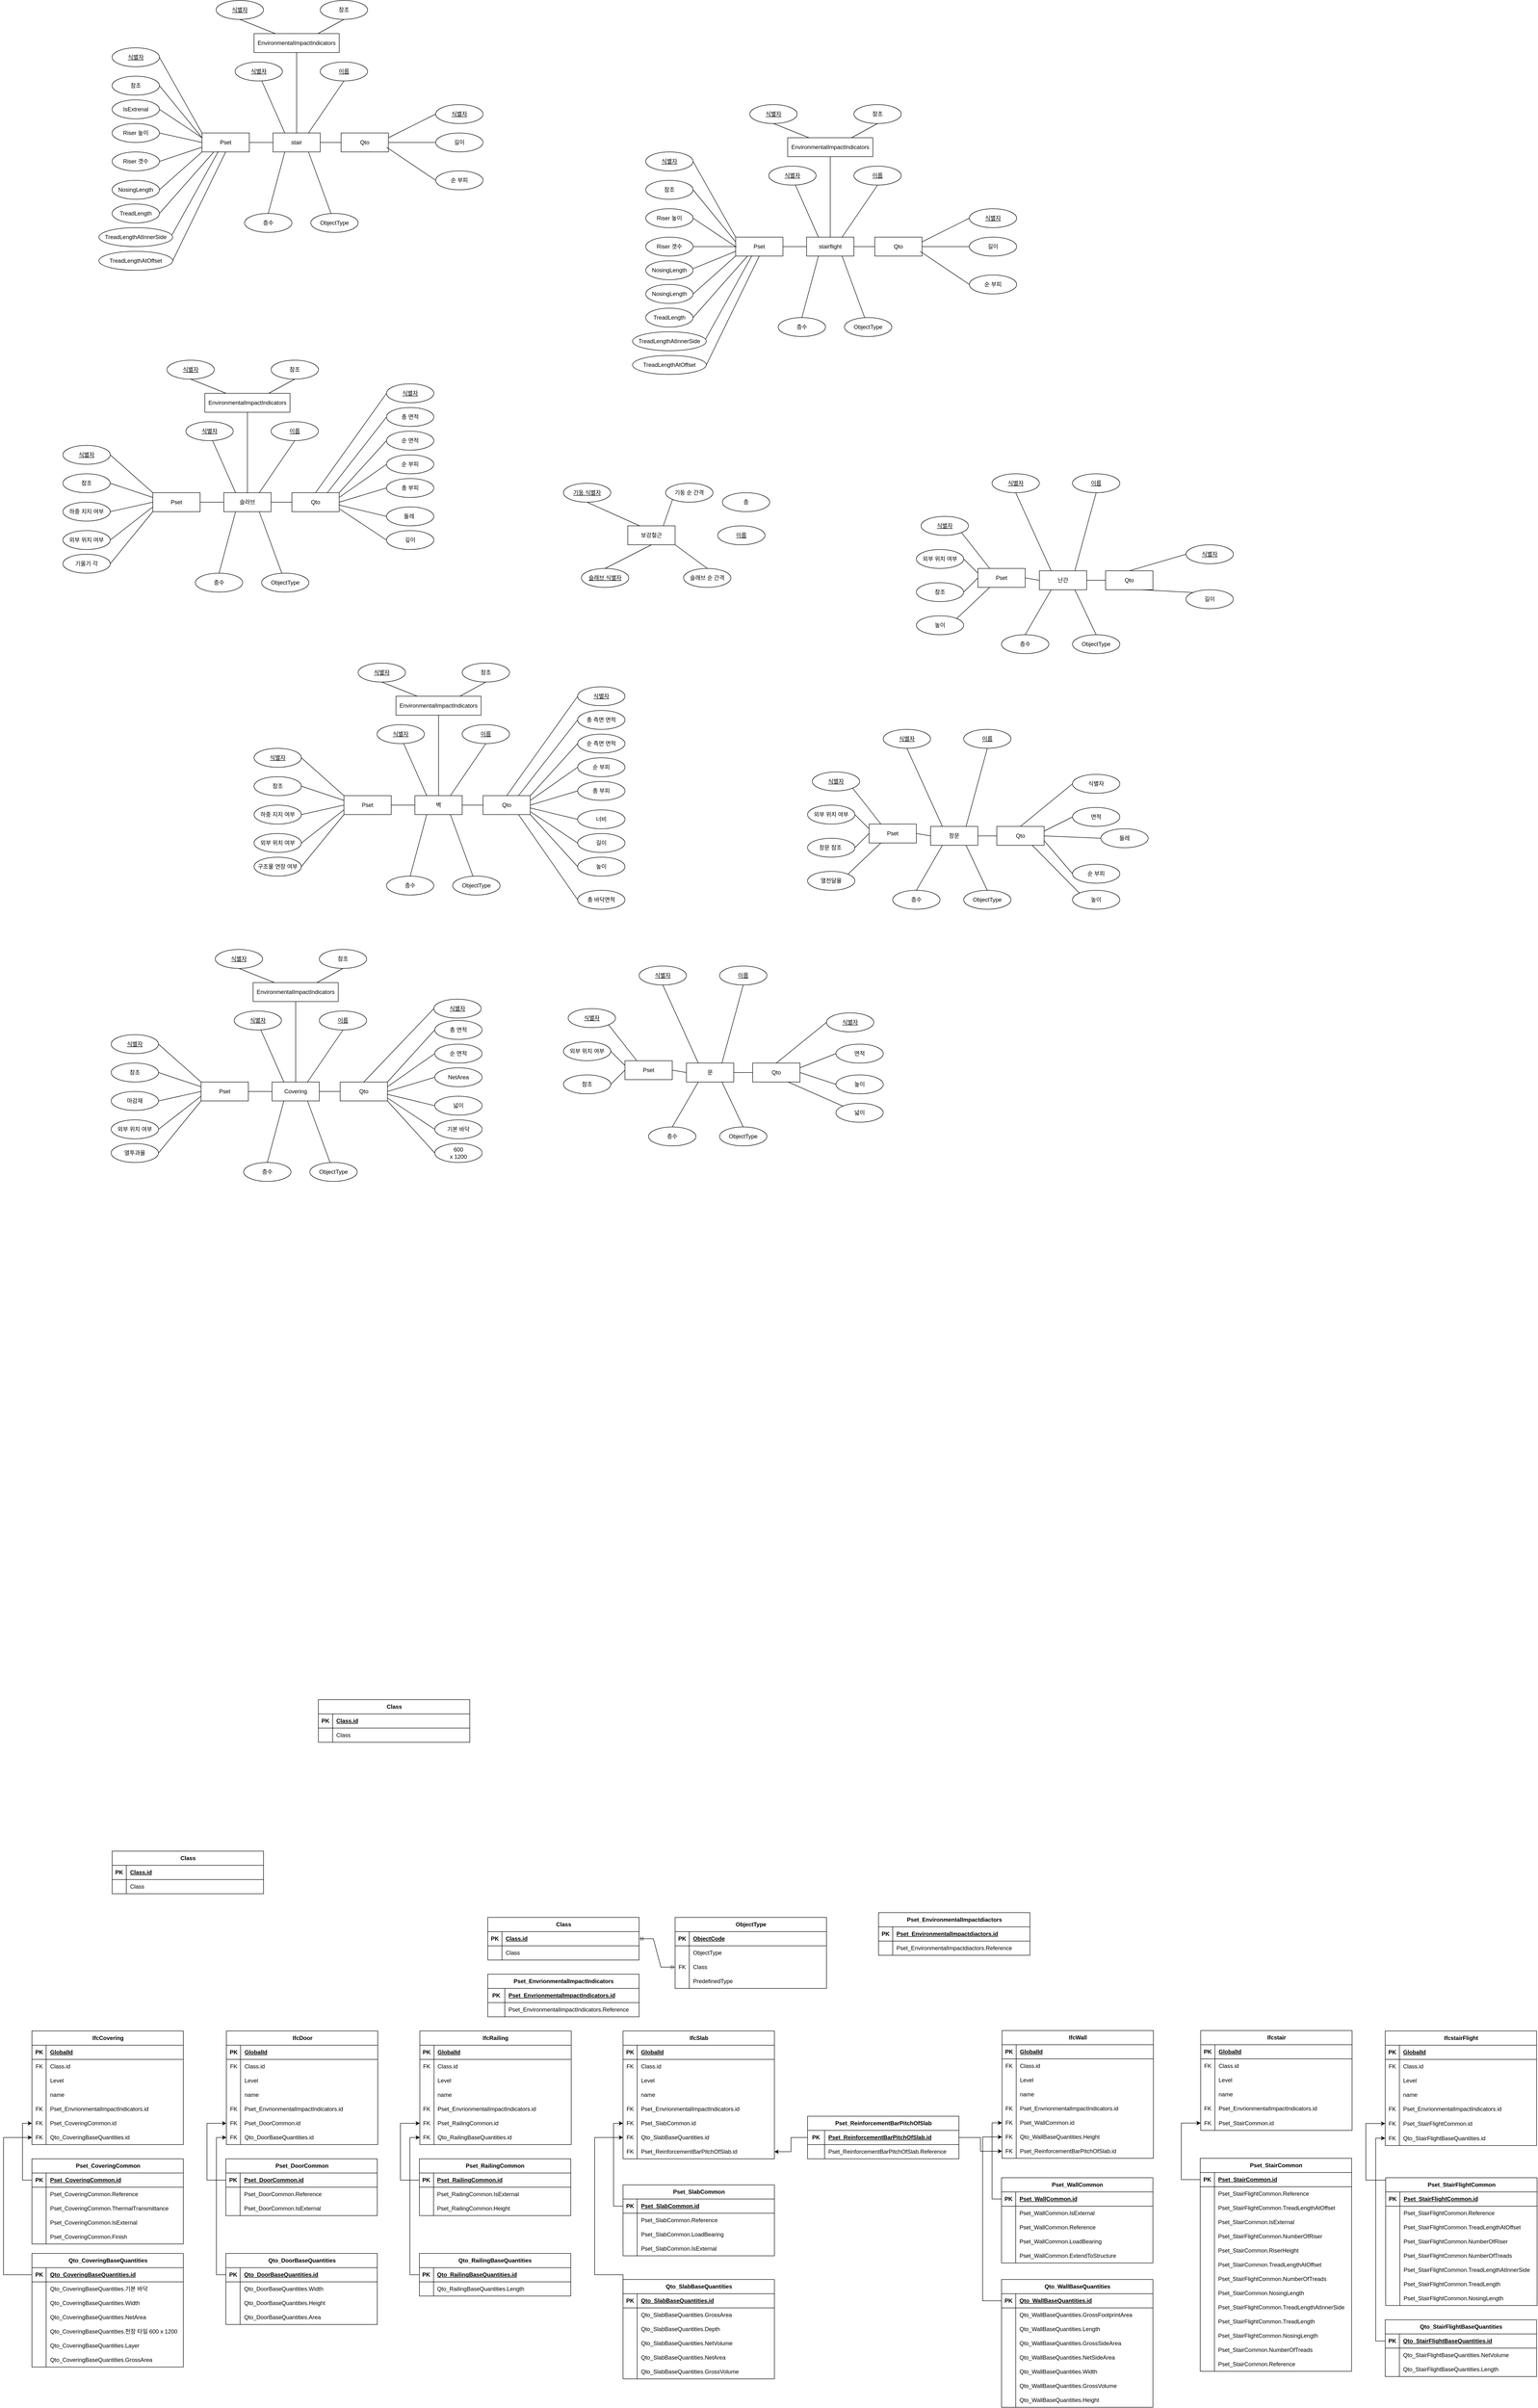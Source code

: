 <mxfile version="23.1.5" type="github">
  <diagram name="페이지-1" id="zymqwROzqUWouoaAT8XZ">
    <mxGraphModel dx="2420" dy="1989" grid="1" gridSize="10" guides="1" tooltips="1" connect="1" arrows="1" fold="1" page="1" pageScale="1" pageWidth="827" pageHeight="1169" math="0" shadow="0">
      <root>
        <mxCell id="0" />
        <mxCell id="1" parent="0" />
        <mxCell id="B8GbUOeWjsZJWRIpZD4B-1" value="벽" style="whiteSpace=wrap;html=1;align=center;" parent="1" vertex="1">
          <mxGeometry x="50" y="710" width="100" height="40" as="geometry" />
        </mxCell>
        <mxCell id="B8GbUOeWjsZJWRIpZD4B-3" value="보강철근" style="whiteSpace=wrap;html=1;align=center;" parent="1" vertex="1">
          <mxGeometry x="500" y="140" width="100" height="40" as="geometry" />
        </mxCell>
        <mxCell id="B8GbUOeWjsZJWRIpZD4B-6" value="기둥 식별자" style="ellipse;whiteSpace=wrap;html=1;align=center;fontStyle=4;" parent="1" vertex="1">
          <mxGeometry x="364" y="50" width="100" height="40" as="geometry" />
        </mxCell>
        <mxCell id="B8GbUOeWjsZJWRIpZD4B-9" value="" style="endArrow=none;html=1;rounded=0;exitX=0.5;exitY=1;exitDx=0;exitDy=0;entryX=0.25;entryY=0;entryDx=0;entryDy=0;" parent="1" source="B8GbUOeWjsZJWRIpZD4B-6" target="B8GbUOeWjsZJWRIpZD4B-3" edge="1">
          <mxGeometry relative="1" as="geometry">
            <mxPoint x="330" y="380" as="sourcePoint" />
            <mxPoint x="490" y="380" as="targetPoint" />
          </mxGeometry>
        </mxCell>
        <mxCell id="B8GbUOeWjsZJWRIpZD4B-10" value="" style="endArrow=none;html=1;rounded=0;entryX=0.75;entryY=0;entryDx=0;entryDy=0;exitX=0;exitY=1;exitDx=0;exitDy=0;" parent="1" source="B8GbUOeWjsZJWRIpZD4B-15" target="B8GbUOeWjsZJWRIpZD4B-3" edge="1">
          <mxGeometry relative="1" as="geometry">
            <mxPoint x="630" y="90" as="sourcePoint" />
            <mxPoint x="535" y="150" as="targetPoint" />
          </mxGeometry>
        </mxCell>
        <mxCell id="B8GbUOeWjsZJWRIpZD4B-11" value="식별자" style="ellipse;whiteSpace=wrap;html=1;align=center;fontStyle=4;" parent="1" vertex="1">
          <mxGeometry x="-30" y="560" width="100" height="40" as="geometry" />
        </mxCell>
        <mxCell id="B8GbUOeWjsZJWRIpZD4B-15" value="기둥 순 간격" style="ellipse;whiteSpace=wrap;html=1;align=center;" parent="1" vertex="1">
          <mxGeometry x="580" y="50" width="100" height="40" as="geometry" />
        </mxCell>
        <mxCell id="B8GbUOeWjsZJWRIpZD4B-16" value="슬래브 식별자" style="ellipse;whiteSpace=wrap;html=1;align=center;fontStyle=4;" parent="1" vertex="1">
          <mxGeometry x="402" y="230" width="100" height="40" as="geometry" />
        </mxCell>
        <mxCell id="B8GbUOeWjsZJWRIpZD4B-19" value="슬래브 순 간격" style="ellipse;whiteSpace=wrap;html=1;align=center;" parent="1" vertex="1">
          <mxGeometry x="618" y="230" width="100" height="40" as="geometry" />
        </mxCell>
        <mxCell id="B8GbUOeWjsZJWRIpZD4B-20" value="" style="endArrow=none;html=1;rounded=0;exitX=1;exitY=1;exitDx=0;exitDy=0;entryX=0.5;entryY=0;entryDx=0;entryDy=0;" parent="1" source="B8GbUOeWjsZJWRIpZD4B-3" target="B8GbUOeWjsZJWRIpZD4B-19" edge="1">
          <mxGeometry relative="1" as="geometry">
            <mxPoint x="569" y="180" as="sourcePoint" />
            <mxPoint x="680" y="230" as="targetPoint" />
          </mxGeometry>
        </mxCell>
        <mxCell id="B8GbUOeWjsZJWRIpZD4B-21" value="" style="endArrow=none;html=1;rounded=0;entryX=0.5;entryY=0;entryDx=0;entryDy=0;exitX=0.5;exitY=1;exitDx=0;exitDy=0;" parent="1" source="B8GbUOeWjsZJWRIpZD4B-3" target="B8GbUOeWjsZJWRIpZD4B-16" edge="1">
          <mxGeometry relative="1" as="geometry">
            <mxPoint x="520" y="180" as="sourcePoint" />
            <mxPoint x="500" y="236" as="targetPoint" />
          </mxGeometry>
        </mxCell>
        <mxCell id="B8GbUOeWjsZJWRIpZD4B-23" value="이름" style="ellipse;whiteSpace=wrap;html=1;align=center;fontStyle=4;" parent="1" vertex="1">
          <mxGeometry x="690" y="140" width="100" height="40" as="geometry" />
        </mxCell>
        <mxCell id="B8GbUOeWjsZJWRIpZD4B-24" value="이름" style="ellipse;whiteSpace=wrap;html=1;align=center;fontStyle=4;" parent="1" vertex="1">
          <mxGeometry x="150" y="560" width="100" height="40" as="geometry" />
        </mxCell>
        <mxCell id="B8GbUOeWjsZJWRIpZD4B-25" value="층" style="ellipse;whiteSpace=wrap;html=1;align=center;" parent="1" vertex="1">
          <mxGeometry x="700" y="70" width="100" height="40" as="geometry" />
        </mxCell>
        <mxCell id="B8GbUOeWjsZJWRIpZD4B-26" value="총 부피" style="ellipse;whiteSpace=wrap;html=1;align=center;" parent="1" vertex="1">
          <mxGeometry x="394" y="680" width="100" height="40" as="geometry" />
        </mxCell>
        <mxCell id="B8GbUOeWjsZJWRIpZD4B-27" value="총 측면 면적" style="ellipse;whiteSpace=wrap;html=1;align=center;" parent="1" vertex="1">
          <mxGeometry x="394" y="530" width="100" height="40" as="geometry" />
        </mxCell>
        <mxCell id="B8GbUOeWjsZJWRIpZD4B-28" value="순 측면 면적" style="ellipse;whiteSpace=wrap;html=1;align=center;" parent="1" vertex="1">
          <mxGeometry x="394" y="580" width="100" height="40" as="geometry" />
        </mxCell>
        <mxCell id="B8GbUOeWjsZJWRIpZD4B-29" value="너비" style="ellipse;whiteSpace=wrap;html=1;align=center;" parent="1" vertex="1">
          <mxGeometry x="394" y="740" width="100" height="40" as="geometry" />
        </mxCell>
        <mxCell id="B8GbUOeWjsZJWRIpZD4B-30" value="높이" style="ellipse;whiteSpace=wrap;html=1;align=center;" parent="1" vertex="1">
          <mxGeometry x="394" y="840" width="100" height="40" as="geometry" />
        </mxCell>
        <mxCell id="B8GbUOeWjsZJWRIpZD4B-31" value="구조물 연장 여부" style="ellipse;whiteSpace=wrap;html=1;align=center;" parent="1" vertex="1">
          <mxGeometry x="-290" y="840" width="100" height="40" as="geometry" />
        </mxCell>
        <mxCell id="B8GbUOeWjsZJWRIpZD4B-32" value="외부 위치 여부" style="ellipse;whiteSpace=wrap;html=1;align=center;" parent="1" vertex="1">
          <mxGeometry x="-290" y="790" width="100" height="40" as="geometry" />
        </mxCell>
        <mxCell id="B8GbUOeWjsZJWRIpZD4B-33" value="총 바닥면적" style="ellipse;whiteSpace=wrap;html=1;align=center;" parent="1" vertex="1">
          <mxGeometry x="394" y="910" width="100" height="40" as="geometry" />
        </mxCell>
        <mxCell id="B8GbUOeWjsZJWRIpZD4B-35" value="순 부피" style="ellipse;whiteSpace=wrap;html=1;align=center;" parent="1" vertex="1">
          <mxGeometry x="394" y="630" width="100" height="40" as="geometry" />
        </mxCell>
        <mxCell id="B8GbUOeWjsZJWRIpZD4B-37" value="길이" style="ellipse;whiteSpace=wrap;html=1;align=center;" parent="1" vertex="1">
          <mxGeometry x="394" y="790" width="100" height="40" as="geometry" />
        </mxCell>
        <mxCell id="B8GbUOeWjsZJWRIpZD4B-44" value="하중 지지 여부" style="ellipse;whiteSpace=wrap;html=1;align=center;" parent="1" vertex="1">
          <mxGeometry x="-290" y="730" width="100" height="40" as="geometry" />
        </mxCell>
        <mxCell id="B8GbUOeWjsZJWRIpZD4B-47" value="참조" style="ellipse;whiteSpace=wrap;html=1;align=center;" parent="1" vertex="1">
          <mxGeometry x="-290" y="670" width="100" height="40" as="geometry" />
        </mxCell>
        <mxCell id="B8GbUOeWjsZJWRIpZD4B-48" value="창문" style="whiteSpace=wrap;html=1;align=center;" parent="1" vertex="1">
          <mxGeometry x="1140" y="775" width="100" height="40" as="geometry" />
        </mxCell>
        <mxCell id="B8GbUOeWjsZJWRIpZD4B-49" value="식별자" style="ellipse;whiteSpace=wrap;html=1;align=center;fontStyle=4;" parent="1" vertex="1">
          <mxGeometry x="1040" y="570" width="100" height="40" as="geometry" />
        </mxCell>
        <mxCell id="B8GbUOeWjsZJWRIpZD4B-50" value="" style="endArrow=none;html=1;rounded=0;exitX=0.5;exitY=1;exitDx=0;exitDy=0;entryX=0.25;entryY=0;entryDx=0;entryDy=0;" parent="1" source="B8GbUOeWjsZJWRIpZD4B-49" target="B8GbUOeWjsZJWRIpZD4B-48" edge="1">
          <mxGeometry relative="1" as="geometry">
            <mxPoint x="1364" y="520" as="sourcePoint" />
            <mxPoint x="1475" y="570" as="targetPoint" />
          </mxGeometry>
        </mxCell>
        <mxCell id="B8GbUOeWjsZJWRIpZD4B-51" value="이름" style="ellipse;whiteSpace=wrap;html=1;align=center;fontStyle=4;" parent="1" vertex="1">
          <mxGeometry x="1210" y="570" width="100" height="40" as="geometry" />
        </mxCell>
        <mxCell id="B8GbUOeWjsZJWRIpZD4B-52" value="둘레" style="ellipse;whiteSpace=wrap;html=1;align=center;" parent="1" vertex="1">
          <mxGeometry x="1500" y="780" width="100" height="40" as="geometry" />
        </mxCell>
        <mxCell id="B8GbUOeWjsZJWRIpZD4B-53" value="열전달율" style="ellipse;whiteSpace=wrap;html=1;align=center;" parent="1" vertex="1">
          <mxGeometry x="880" y="870" width="100" height="40" as="geometry" />
        </mxCell>
        <mxCell id="B8GbUOeWjsZJWRIpZD4B-56" value="면적" style="ellipse;whiteSpace=wrap;html=1;align=center;" parent="1" vertex="1">
          <mxGeometry x="1440" y="735" width="100" height="40" as="geometry" />
        </mxCell>
        <mxCell id="B8GbUOeWjsZJWRIpZD4B-60" value="식별자" style="ellipse;whiteSpace=wrap;html=1;align=center;" parent="1" vertex="1">
          <mxGeometry x="1440" y="665" width="100" height="40" as="geometry" />
        </mxCell>
        <mxCell id="B8GbUOeWjsZJWRIpZD4B-61" value="높이" style="ellipse;whiteSpace=wrap;html=1;align=center;" parent="1" vertex="1">
          <mxGeometry x="1440" y="910" width="100" height="40" as="geometry" />
        </mxCell>
        <mxCell id="B8GbUOeWjsZJWRIpZD4B-65" value="Qto" style="whiteSpace=wrap;html=1;align=center;" parent="1" vertex="1">
          <mxGeometry x="1280" y="775" width="100" height="40" as="geometry" />
        </mxCell>
        <mxCell id="B8GbUOeWjsZJWRIpZD4B-67" value="Pset" style="whiteSpace=wrap;html=1;align=center;" parent="1" vertex="1">
          <mxGeometry x="1010" y="770" width="100" height="40" as="geometry" />
        </mxCell>
        <mxCell id="B8GbUOeWjsZJWRIpZD4B-68" value="" style="endArrow=none;html=1;rounded=0;exitX=0.5;exitY=0;exitDx=0;exitDy=0;entryX=0;entryY=0.5;entryDx=0;entryDy=0;" parent="1" source="B8GbUOeWjsZJWRIpZD4B-65" target="B8GbUOeWjsZJWRIpZD4B-60" edge="1">
          <mxGeometry relative="1" as="geometry">
            <mxPoint x="1640" y="835" as="sourcePoint" />
            <mxPoint x="1800" y="835" as="targetPoint" />
          </mxGeometry>
        </mxCell>
        <mxCell id="B8GbUOeWjsZJWRIpZD4B-69" value="" style="endArrow=none;html=1;rounded=0;exitX=1;exitY=0.25;exitDx=0;exitDy=0;entryX=0;entryY=0.5;entryDx=0;entryDy=0;" parent="1" source="B8GbUOeWjsZJWRIpZD4B-65" target="B8GbUOeWjsZJWRIpZD4B-56" edge="1">
          <mxGeometry relative="1" as="geometry">
            <mxPoint x="1340" y="785" as="sourcePoint" />
            <mxPoint x="1450" y="695" as="targetPoint" />
          </mxGeometry>
        </mxCell>
        <mxCell id="B8GbUOeWjsZJWRIpZD4B-70" value="" style="endArrow=none;html=1;rounded=0;exitX=1;exitY=0.5;exitDx=0;exitDy=0;entryX=0;entryY=0.5;entryDx=0;entryDy=0;" parent="1" source="B8GbUOeWjsZJWRIpZD4B-65" target="B8GbUOeWjsZJWRIpZD4B-52" edge="1">
          <mxGeometry relative="1" as="geometry">
            <mxPoint x="1350" y="795" as="sourcePoint" />
            <mxPoint x="1460" y="705" as="targetPoint" />
          </mxGeometry>
        </mxCell>
        <mxCell id="B8GbUOeWjsZJWRIpZD4B-72" value="" style="endArrow=none;html=1;rounded=0;exitX=0.75;exitY=1;exitDx=0;exitDy=0;entryX=0;entryY=0;entryDx=0;entryDy=0;" parent="1" source="B8GbUOeWjsZJWRIpZD4B-65" target="B8GbUOeWjsZJWRIpZD4B-61" edge="1">
          <mxGeometry relative="1" as="geometry">
            <mxPoint x="1360" y="840" as="sourcePoint" />
            <mxPoint x="1435" y="901" as="targetPoint" />
          </mxGeometry>
        </mxCell>
        <mxCell id="B8GbUOeWjsZJWRIpZD4B-73" value="순 부피" style="ellipse;whiteSpace=wrap;html=1;align=center;" parent="1" vertex="1">
          <mxGeometry x="1440" y="855" width="100" height="40" as="geometry" />
        </mxCell>
        <mxCell id="B8GbUOeWjsZJWRIpZD4B-74" value="" style="endArrow=none;html=1;rounded=0;exitX=1;exitY=0.75;exitDx=0;exitDy=0;entryX=0;entryY=0.5;entryDx=0;entryDy=0;" parent="1" source="B8GbUOeWjsZJWRIpZD4B-65" target="B8GbUOeWjsZJWRIpZD4B-73" edge="1">
          <mxGeometry relative="1" as="geometry">
            <mxPoint x="1340" y="785" as="sourcePoint" />
            <mxPoint x="1450" y="695" as="targetPoint" />
          </mxGeometry>
        </mxCell>
        <mxCell id="B8GbUOeWjsZJWRIpZD4B-75" value="외부 위치 여부" style="ellipse;whiteSpace=wrap;html=1;align=center;" parent="1" vertex="1">
          <mxGeometry x="880" y="730" width="100" height="40" as="geometry" />
        </mxCell>
        <mxCell id="B8GbUOeWjsZJWRIpZD4B-76" value="식별자" style="ellipse;whiteSpace=wrap;html=1;align=center;fontStyle=4;" parent="1" vertex="1">
          <mxGeometry x="890" y="660" width="100" height="40" as="geometry" />
        </mxCell>
        <mxCell id="B8GbUOeWjsZJWRIpZD4B-77" value="" style="endArrow=none;html=1;rounded=0;exitX=1;exitY=1;exitDx=0;exitDy=0;entryX=0.25;entryY=0;entryDx=0;entryDy=0;" parent="1" source="B8GbUOeWjsZJWRIpZD4B-76" target="B8GbUOeWjsZJWRIpZD4B-67" edge="1">
          <mxGeometry relative="1" as="geometry">
            <mxPoint x="1000" y="685" as="sourcePoint" />
            <mxPoint x="1075" y="850" as="targetPoint" />
          </mxGeometry>
        </mxCell>
        <mxCell id="B8GbUOeWjsZJWRIpZD4B-78" value="창문 참조&amp;nbsp;" style="ellipse;whiteSpace=wrap;html=1;align=center;" parent="1" vertex="1">
          <mxGeometry x="880" y="800" width="100" height="40" as="geometry" />
        </mxCell>
        <mxCell id="B8GbUOeWjsZJWRIpZD4B-79" value="" style="endArrow=none;html=1;rounded=0;exitX=1;exitY=0.5;exitDx=0;exitDy=0;entryX=0;entryY=0.25;entryDx=0;entryDy=0;" parent="1" source="B8GbUOeWjsZJWRIpZD4B-75" target="B8GbUOeWjsZJWRIpZD4B-67" edge="1">
          <mxGeometry relative="1" as="geometry">
            <mxPoint x="985" y="704" as="sourcePoint" />
            <mxPoint x="1045" y="780" as="targetPoint" />
          </mxGeometry>
        </mxCell>
        <mxCell id="B8GbUOeWjsZJWRIpZD4B-80" value="" style="endArrow=none;html=1;rounded=0;exitX=1;exitY=0.5;exitDx=0;exitDy=0;entryX=0;entryY=0.5;entryDx=0;entryDy=0;" parent="1" source="B8GbUOeWjsZJWRIpZD4B-78" target="B8GbUOeWjsZJWRIpZD4B-67" edge="1">
          <mxGeometry relative="1" as="geometry">
            <mxPoint x="990" y="760" as="sourcePoint" />
            <mxPoint x="1020" y="790" as="targetPoint" />
          </mxGeometry>
        </mxCell>
        <mxCell id="B8GbUOeWjsZJWRIpZD4B-81" value="" style="endArrow=none;html=1;rounded=0;exitX=1;exitY=0;exitDx=0;exitDy=0;entryX=0.25;entryY=1;entryDx=0;entryDy=0;" parent="1" source="B8GbUOeWjsZJWRIpZD4B-53" target="B8GbUOeWjsZJWRIpZD4B-67" edge="1">
          <mxGeometry relative="1" as="geometry">
            <mxPoint x="990" y="830" as="sourcePoint" />
            <mxPoint x="1020" y="800" as="targetPoint" />
          </mxGeometry>
        </mxCell>
        <mxCell id="B8GbUOeWjsZJWRIpZD4B-82" value="" style="endArrow=none;html=1;rounded=0;exitX=1;exitY=0.5;exitDx=0;exitDy=0;entryX=0;entryY=0.5;entryDx=0;entryDy=0;" parent="1" source="B8GbUOeWjsZJWRIpZD4B-67" target="B8GbUOeWjsZJWRIpZD4B-48" edge="1">
          <mxGeometry relative="1" as="geometry">
            <mxPoint x="1100" y="620" as="sourcePoint" />
            <mxPoint x="1175" y="785" as="targetPoint" />
          </mxGeometry>
        </mxCell>
        <mxCell id="B8GbUOeWjsZJWRIpZD4B-83" value="" style="endArrow=none;html=1;rounded=0;exitX=1;exitY=0.5;exitDx=0;exitDy=0;entryX=0;entryY=0.5;entryDx=0;entryDy=0;" parent="1" source="B8GbUOeWjsZJWRIpZD4B-48" target="B8GbUOeWjsZJWRIpZD4B-65" edge="1">
          <mxGeometry relative="1" as="geometry">
            <mxPoint x="1250" y="835" as="sourcePoint" />
            <mxPoint x="1280" y="840" as="targetPoint" />
          </mxGeometry>
        </mxCell>
        <mxCell id="B8GbUOeWjsZJWRIpZD4B-84" value="" style="endArrow=none;html=1;rounded=0;exitX=0.5;exitY=1;exitDx=0;exitDy=0;entryX=0.75;entryY=0;entryDx=0;entryDy=0;" parent="1" source="B8GbUOeWjsZJWRIpZD4B-51" target="B8GbUOeWjsZJWRIpZD4B-48" edge="1">
          <mxGeometry relative="1" as="geometry">
            <mxPoint x="1222.5" y="620" as="sourcePoint" />
            <mxPoint x="1297.5" y="785" as="targetPoint" />
          </mxGeometry>
        </mxCell>
        <mxCell id="B8GbUOeWjsZJWRIpZD4B-86" value="" style="endArrow=none;html=1;rounded=0;exitX=0.25;exitY=1;exitDx=0;exitDy=0;entryX=0.5;entryY=0;entryDx=0;entryDy=0;" parent="1" source="B8GbUOeWjsZJWRIpZD4B-48" target="B8GbUOeWjsZJWRIpZD4B-88" edge="1">
          <mxGeometry relative="1" as="geometry">
            <mxPoint x="1280" y="890" as="sourcePoint" />
            <mxPoint x="1190" y="880.0" as="targetPoint" />
          </mxGeometry>
        </mxCell>
        <mxCell id="B8GbUOeWjsZJWRIpZD4B-88" value="층수" style="ellipse;whiteSpace=wrap;html=1;align=center;" parent="1" vertex="1">
          <mxGeometry x="1060" y="910" width="100" height="40" as="geometry" />
        </mxCell>
        <mxCell id="B8GbUOeWjsZJWRIpZD4B-91" value="ObjectType" style="ellipse;whiteSpace=wrap;html=1;align=center;" parent="1" vertex="1">
          <mxGeometry x="1210" y="910" width="100" height="40" as="geometry" />
        </mxCell>
        <mxCell id="B8GbUOeWjsZJWRIpZD4B-92" value="" style="endArrow=none;html=1;rounded=0;exitX=0.75;exitY=1;exitDx=0;exitDy=0;entryX=0.5;entryY=0;entryDx=0;entryDy=0;" parent="1" source="B8GbUOeWjsZJWRIpZD4B-48" target="B8GbUOeWjsZJWRIpZD4B-91" edge="1">
          <mxGeometry relative="1" as="geometry">
            <mxPoint x="1200" y="825" as="sourcePoint" />
            <mxPoint x="1120" y="920" as="targetPoint" />
          </mxGeometry>
        </mxCell>
        <mxCell id="B8GbUOeWjsZJWRIpZD4B-93" value="난간" style="whiteSpace=wrap;html=1;align=center;" parent="1" vertex="1">
          <mxGeometry x="1370" y="235" width="100" height="40" as="geometry" />
        </mxCell>
        <mxCell id="B8GbUOeWjsZJWRIpZD4B-94" value="식별자" style="ellipse;whiteSpace=wrap;html=1;align=center;fontStyle=4;" parent="1" vertex="1">
          <mxGeometry x="1270" y="30" width="100" height="40" as="geometry" />
        </mxCell>
        <mxCell id="B8GbUOeWjsZJWRIpZD4B-95" value="" style="endArrow=none;html=1;rounded=0;exitX=0.5;exitY=1;exitDx=0;exitDy=0;entryX=0.25;entryY=0;entryDx=0;entryDy=0;" parent="1" source="B8GbUOeWjsZJWRIpZD4B-94" target="B8GbUOeWjsZJWRIpZD4B-93" edge="1">
          <mxGeometry relative="1" as="geometry">
            <mxPoint x="1594" y="-20" as="sourcePoint" />
            <mxPoint x="1705" y="30" as="targetPoint" />
          </mxGeometry>
        </mxCell>
        <mxCell id="B8GbUOeWjsZJWRIpZD4B-96" value="이름" style="ellipse;whiteSpace=wrap;html=1;align=center;fontStyle=4;" parent="1" vertex="1">
          <mxGeometry x="1440" y="30" width="100" height="40" as="geometry" />
        </mxCell>
        <mxCell id="B8GbUOeWjsZJWRIpZD4B-97" value="높이" style="ellipse;whiteSpace=wrap;html=1;align=center;" parent="1" vertex="1">
          <mxGeometry x="1110" y="330" width="100" height="40" as="geometry" />
        </mxCell>
        <mxCell id="B8GbUOeWjsZJWRIpZD4B-100" value="길이" style="ellipse;whiteSpace=wrap;html=1;align=center;" parent="1" vertex="1">
          <mxGeometry x="1680" y="275" width="100" height="40" as="geometry" />
        </mxCell>
        <mxCell id="B8GbUOeWjsZJWRIpZD4B-101" value="Qto" style="whiteSpace=wrap;html=1;align=center;" parent="1" vertex="1">
          <mxGeometry x="1510" y="235" width="100" height="40" as="geometry" />
        </mxCell>
        <mxCell id="B8GbUOeWjsZJWRIpZD4B-102" value="Pset" style="whiteSpace=wrap;html=1;align=center;" parent="1" vertex="1">
          <mxGeometry x="1240" y="230" width="100" height="40" as="geometry" />
        </mxCell>
        <mxCell id="B8GbUOeWjsZJWRIpZD4B-103" value="" style="endArrow=none;html=1;rounded=0;exitX=0.5;exitY=0;exitDx=0;exitDy=0;entryX=0;entryY=0.5;entryDx=0;entryDy=0;" parent="1" source="B8GbUOeWjsZJWRIpZD4B-101" target="B8GbUOeWjsZJWRIpZD4B-123" edge="1">
          <mxGeometry relative="1" as="geometry">
            <mxPoint x="1870" y="295" as="sourcePoint" />
            <mxPoint x="1670" y="210" as="targetPoint" />
          </mxGeometry>
        </mxCell>
        <mxCell id="B8GbUOeWjsZJWRIpZD4B-106" value="" style="endArrow=none;html=1;rounded=0;exitX=0.75;exitY=1;exitDx=0;exitDy=0;entryX=0;entryY=0;entryDx=0;entryDy=0;" parent="1" source="B8GbUOeWjsZJWRIpZD4B-101" target="B8GbUOeWjsZJWRIpZD4B-100" edge="1">
          <mxGeometry relative="1" as="geometry">
            <mxPoint x="1590" y="300" as="sourcePoint" />
            <mxPoint x="1665" y="361" as="targetPoint" />
          </mxGeometry>
        </mxCell>
        <mxCell id="B8GbUOeWjsZJWRIpZD4B-109" value="외부 위치 여부" style="ellipse;whiteSpace=wrap;html=1;align=center;" parent="1" vertex="1">
          <mxGeometry x="1110" y="190" width="100" height="40" as="geometry" />
        </mxCell>
        <mxCell id="B8GbUOeWjsZJWRIpZD4B-110" value="식별자" style="ellipse;whiteSpace=wrap;html=1;align=center;fontStyle=4;" parent="1" vertex="1">
          <mxGeometry x="1120" y="120" width="100" height="40" as="geometry" />
        </mxCell>
        <mxCell id="B8GbUOeWjsZJWRIpZD4B-111" value="" style="endArrow=none;html=1;rounded=0;exitX=1;exitY=1;exitDx=0;exitDy=0;entryX=0.25;entryY=0;entryDx=0;entryDy=0;" parent="1" source="B8GbUOeWjsZJWRIpZD4B-110" target="B8GbUOeWjsZJWRIpZD4B-102" edge="1">
          <mxGeometry relative="1" as="geometry">
            <mxPoint x="1230" y="145" as="sourcePoint" />
            <mxPoint x="1305" y="310" as="targetPoint" />
          </mxGeometry>
        </mxCell>
        <mxCell id="B8GbUOeWjsZJWRIpZD4B-112" value="참조" style="ellipse;whiteSpace=wrap;html=1;align=center;" parent="1" vertex="1">
          <mxGeometry x="1110" y="260" width="100" height="40" as="geometry" />
        </mxCell>
        <mxCell id="B8GbUOeWjsZJWRIpZD4B-113" value="" style="endArrow=none;html=1;rounded=0;exitX=1;exitY=0.5;exitDx=0;exitDy=0;entryX=0;entryY=0.25;entryDx=0;entryDy=0;" parent="1" source="B8GbUOeWjsZJWRIpZD4B-109" target="B8GbUOeWjsZJWRIpZD4B-102" edge="1">
          <mxGeometry relative="1" as="geometry">
            <mxPoint x="1215" y="164" as="sourcePoint" />
            <mxPoint x="1275" y="240" as="targetPoint" />
          </mxGeometry>
        </mxCell>
        <mxCell id="B8GbUOeWjsZJWRIpZD4B-114" value="" style="endArrow=none;html=1;rounded=0;exitX=1;exitY=0.5;exitDx=0;exitDy=0;entryX=0;entryY=0.5;entryDx=0;entryDy=0;" parent="1" source="B8GbUOeWjsZJWRIpZD4B-112" target="B8GbUOeWjsZJWRIpZD4B-102" edge="1">
          <mxGeometry relative="1" as="geometry">
            <mxPoint x="1220" y="220" as="sourcePoint" />
            <mxPoint x="1250" y="250" as="targetPoint" />
          </mxGeometry>
        </mxCell>
        <mxCell id="B8GbUOeWjsZJWRIpZD4B-115" value="" style="endArrow=none;html=1;rounded=0;exitX=1;exitY=0;exitDx=0;exitDy=0;entryX=0.25;entryY=1;entryDx=0;entryDy=0;" parent="1" source="B8GbUOeWjsZJWRIpZD4B-97" target="B8GbUOeWjsZJWRIpZD4B-102" edge="1">
          <mxGeometry relative="1" as="geometry">
            <mxPoint x="1220" y="290" as="sourcePoint" />
            <mxPoint x="1250" y="260" as="targetPoint" />
          </mxGeometry>
        </mxCell>
        <mxCell id="B8GbUOeWjsZJWRIpZD4B-116" value="" style="endArrow=none;html=1;rounded=0;exitX=1;exitY=0.5;exitDx=0;exitDy=0;entryX=0;entryY=0.5;entryDx=0;entryDy=0;" parent="1" source="B8GbUOeWjsZJWRIpZD4B-102" target="B8GbUOeWjsZJWRIpZD4B-93" edge="1">
          <mxGeometry relative="1" as="geometry">
            <mxPoint x="1330" y="80" as="sourcePoint" />
            <mxPoint x="1405" y="245" as="targetPoint" />
          </mxGeometry>
        </mxCell>
        <mxCell id="B8GbUOeWjsZJWRIpZD4B-117" value="" style="endArrow=none;html=1;rounded=0;exitX=1;exitY=0.5;exitDx=0;exitDy=0;entryX=0;entryY=0.5;entryDx=0;entryDy=0;" parent="1" source="B8GbUOeWjsZJWRIpZD4B-93" target="B8GbUOeWjsZJWRIpZD4B-101" edge="1">
          <mxGeometry relative="1" as="geometry">
            <mxPoint x="1480" y="295" as="sourcePoint" />
            <mxPoint x="1510" y="300" as="targetPoint" />
          </mxGeometry>
        </mxCell>
        <mxCell id="B8GbUOeWjsZJWRIpZD4B-118" value="" style="endArrow=none;html=1;rounded=0;exitX=0.5;exitY=1;exitDx=0;exitDy=0;entryX=0.75;entryY=0;entryDx=0;entryDy=0;" parent="1" source="B8GbUOeWjsZJWRIpZD4B-96" target="B8GbUOeWjsZJWRIpZD4B-93" edge="1">
          <mxGeometry relative="1" as="geometry">
            <mxPoint x="1452.5" y="80" as="sourcePoint" />
            <mxPoint x="1527.5" y="245" as="targetPoint" />
          </mxGeometry>
        </mxCell>
        <mxCell id="B8GbUOeWjsZJWRIpZD4B-119" value="" style="endArrow=none;html=1;rounded=0;exitX=0.25;exitY=1;exitDx=0;exitDy=0;entryX=0.5;entryY=0;entryDx=0;entryDy=0;" parent="1" source="B8GbUOeWjsZJWRIpZD4B-93" target="B8GbUOeWjsZJWRIpZD4B-120" edge="1">
          <mxGeometry relative="1" as="geometry">
            <mxPoint x="1510" y="350" as="sourcePoint" />
            <mxPoint x="1420" y="340.0" as="targetPoint" />
          </mxGeometry>
        </mxCell>
        <mxCell id="B8GbUOeWjsZJWRIpZD4B-120" value="층수" style="ellipse;whiteSpace=wrap;html=1;align=center;" parent="1" vertex="1">
          <mxGeometry x="1290" y="370" width="100" height="40" as="geometry" />
        </mxCell>
        <mxCell id="B8GbUOeWjsZJWRIpZD4B-121" value="ObjectType" style="ellipse;whiteSpace=wrap;html=1;align=center;" parent="1" vertex="1">
          <mxGeometry x="1440" y="370" width="100" height="40" as="geometry" />
        </mxCell>
        <mxCell id="B8GbUOeWjsZJWRIpZD4B-122" value="" style="endArrow=none;html=1;rounded=0;exitX=0.75;exitY=1;exitDx=0;exitDy=0;entryX=0.5;entryY=0;entryDx=0;entryDy=0;" parent="1" source="B8GbUOeWjsZJWRIpZD4B-93" target="B8GbUOeWjsZJWRIpZD4B-121" edge="1">
          <mxGeometry relative="1" as="geometry">
            <mxPoint x="1430" y="285" as="sourcePoint" />
            <mxPoint x="1350" y="380" as="targetPoint" />
          </mxGeometry>
        </mxCell>
        <mxCell id="B8GbUOeWjsZJWRIpZD4B-123" value="식별자" style="ellipse;whiteSpace=wrap;html=1;align=center;fontStyle=4;" parent="1" vertex="1">
          <mxGeometry x="1680" y="180" width="100" height="40" as="geometry" />
        </mxCell>
        <mxCell id="B8GbUOeWjsZJWRIpZD4B-124" value="문" style="whiteSpace=wrap;html=1;align=center;" parent="1" vertex="1">
          <mxGeometry x="624" y="1275" width="100" height="40" as="geometry" />
        </mxCell>
        <mxCell id="B8GbUOeWjsZJWRIpZD4B-125" value="식별자" style="ellipse;whiteSpace=wrap;html=1;align=center;fontStyle=4;" parent="1" vertex="1">
          <mxGeometry x="524" y="1070" width="100" height="40" as="geometry" />
        </mxCell>
        <mxCell id="B8GbUOeWjsZJWRIpZD4B-126" value="" style="endArrow=none;html=1;rounded=0;exitX=0.5;exitY=1;exitDx=0;exitDy=0;entryX=0.25;entryY=0;entryDx=0;entryDy=0;" parent="1" source="B8GbUOeWjsZJWRIpZD4B-125" target="B8GbUOeWjsZJWRIpZD4B-124" edge="1">
          <mxGeometry relative="1" as="geometry">
            <mxPoint x="848" y="1020" as="sourcePoint" />
            <mxPoint x="959" y="1070" as="targetPoint" />
          </mxGeometry>
        </mxCell>
        <mxCell id="B8GbUOeWjsZJWRIpZD4B-127" value="이름" style="ellipse;whiteSpace=wrap;html=1;align=center;fontStyle=4;" parent="1" vertex="1">
          <mxGeometry x="694" y="1070" width="100" height="40" as="geometry" />
        </mxCell>
        <mxCell id="B8GbUOeWjsZJWRIpZD4B-128" value="면적" style="ellipse;whiteSpace=wrap;html=1;align=center;" parent="1" vertex="1">
          <mxGeometry x="940" y="1235" width="100" height="40" as="geometry" />
        </mxCell>
        <mxCell id="B8GbUOeWjsZJWRIpZD4B-129" value="넓이" style="ellipse;whiteSpace=wrap;html=1;align=center;" parent="1" vertex="1">
          <mxGeometry x="940" y="1360" width="100" height="40" as="geometry" />
        </mxCell>
        <mxCell id="B8GbUOeWjsZJWRIpZD4B-130" value="Qto" style="whiteSpace=wrap;html=1;align=center;" parent="1" vertex="1">
          <mxGeometry x="764" y="1275" width="100" height="40" as="geometry" />
        </mxCell>
        <mxCell id="B8GbUOeWjsZJWRIpZD4B-131" value="Pset" style="whiteSpace=wrap;html=1;align=center;" parent="1" vertex="1">
          <mxGeometry x="494" y="1270" width="100" height="40" as="geometry" />
        </mxCell>
        <mxCell id="B8GbUOeWjsZJWRIpZD4B-132" value="" style="endArrow=none;html=1;rounded=0;exitX=0.5;exitY=0;exitDx=0;exitDy=0;entryX=0;entryY=0.5;entryDx=0;entryDy=0;" parent="1" source="B8GbUOeWjsZJWRIpZD4B-130" target="B8GbUOeWjsZJWRIpZD4B-148" edge="1">
          <mxGeometry relative="1" as="geometry">
            <mxPoint x="1124" y="1335" as="sourcePoint" />
            <mxPoint x="924" y="1250" as="targetPoint" />
          </mxGeometry>
        </mxCell>
        <mxCell id="B8GbUOeWjsZJWRIpZD4B-133" value="" style="endArrow=none;html=1;rounded=0;exitX=0.75;exitY=1;exitDx=0;exitDy=0;entryX=0;entryY=0;entryDx=0;entryDy=0;" parent="1" source="B8GbUOeWjsZJWRIpZD4B-130" target="B8GbUOeWjsZJWRIpZD4B-129" edge="1">
          <mxGeometry relative="1" as="geometry">
            <mxPoint x="844" y="1340" as="sourcePoint" />
            <mxPoint x="919" y="1401" as="targetPoint" />
          </mxGeometry>
        </mxCell>
        <mxCell id="B8GbUOeWjsZJWRIpZD4B-134" value="외부 위치 여부" style="ellipse;whiteSpace=wrap;html=1;align=center;" parent="1" vertex="1">
          <mxGeometry x="364" y="1230" width="100" height="40" as="geometry" />
        </mxCell>
        <mxCell id="B8GbUOeWjsZJWRIpZD4B-135" value="식별자" style="ellipse;whiteSpace=wrap;html=1;align=center;fontStyle=4;" parent="1" vertex="1">
          <mxGeometry x="374" y="1160" width="100" height="40" as="geometry" />
        </mxCell>
        <mxCell id="B8GbUOeWjsZJWRIpZD4B-136" value="" style="endArrow=none;html=1;rounded=0;exitX=1;exitY=1;exitDx=0;exitDy=0;entryX=0.25;entryY=0;entryDx=0;entryDy=0;" parent="1" source="B8GbUOeWjsZJWRIpZD4B-135" target="B8GbUOeWjsZJWRIpZD4B-131" edge="1">
          <mxGeometry relative="1" as="geometry">
            <mxPoint x="484" y="1185" as="sourcePoint" />
            <mxPoint x="559" y="1350" as="targetPoint" />
          </mxGeometry>
        </mxCell>
        <mxCell id="B8GbUOeWjsZJWRIpZD4B-137" value="참조" style="ellipse;whiteSpace=wrap;html=1;align=center;" parent="1" vertex="1">
          <mxGeometry x="364" y="1300" width="100" height="40" as="geometry" />
        </mxCell>
        <mxCell id="B8GbUOeWjsZJWRIpZD4B-138" value="" style="endArrow=none;html=1;rounded=0;exitX=1;exitY=0.5;exitDx=0;exitDy=0;entryX=0;entryY=0.25;entryDx=0;entryDy=0;" parent="1" source="B8GbUOeWjsZJWRIpZD4B-134" target="B8GbUOeWjsZJWRIpZD4B-131" edge="1">
          <mxGeometry relative="1" as="geometry">
            <mxPoint x="469" y="1204" as="sourcePoint" />
            <mxPoint x="529" y="1280" as="targetPoint" />
          </mxGeometry>
        </mxCell>
        <mxCell id="B8GbUOeWjsZJWRIpZD4B-139" value="" style="endArrow=none;html=1;rounded=0;exitX=1;exitY=0.5;exitDx=0;exitDy=0;entryX=0;entryY=0.5;entryDx=0;entryDy=0;" parent="1" source="B8GbUOeWjsZJWRIpZD4B-137" target="B8GbUOeWjsZJWRIpZD4B-131" edge="1">
          <mxGeometry relative="1" as="geometry">
            <mxPoint x="474" y="1260" as="sourcePoint" />
            <mxPoint x="504" y="1290" as="targetPoint" />
          </mxGeometry>
        </mxCell>
        <mxCell id="B8GbUOeWjsZJWRIpZD4B-140" value="" style="endArrow=none;html=1;rounded=0;exitX=0;exitY=0.5;exitDx=0;exitDy=0;entryX=1;entryY=0.25;entryDx=0;entryDy=0;" parent="1" source="B8GbUOeWjsZJWRIpZD4B-128" target="B8GbUOeWjsZJWRIpZD4B-130" edge="1">
          <mxGeometry relative="1" as="geometry">
            <mxPoint x="474" y="1330" as="sourcePoint" />
            <mxPoint x="504" y="1300" as="targetPoint" />
          </mxGeometry>
        </mxCell>
        <mxCell id="B8GbUOeWjsZJWRIpZD4B-141" value="" style="endArrow=none;html=1;rounded=0;exitX=1;exitY=0.5;exitDx=0;exitDy=0;entryX=0;entryY=0.5;entryDx=0;entryDy=0;" parent="1" source="B8GbUOeWjsZJWRIpZD4B-131" target="B8GbUOeWjsZJWRIpZD4B-124" edge="1">
          <mxGeometry relative="1" as="geometry">
            <mxPoint x="584" y="1120" as="sourcePoint" />
            <mxPoint x="659" y="1285" as="targetPoint" />
          </mxGeometry>
        </mxCell>
        <mxCell id="B8GbUOeWjsZJWRIpZD4B-142" value="" style="endArrow=none;html=1;rounded=0;exitX=1;exitY=0.5;exitDx=0;exitDy=0;entryX=0;entryY=0.5;entryDx=0;entryDy=0;" parent="1" source="B8GbUOeWjsZJWRIpZD4B-124" target="B8GbUOeWjsZJWRIpZD4B-130" edge="1">
          <mxGeometry relative="1" as="geometry">
            <mxPoint x="734" y="1335" as="sourcePoint" />
            <mxPoint x="764" y="1340" as="targetPoint" />
          </mxGeometry>
        </mxCell>
        <mxCell id="B8GbUOeWjsZJWRIpZD4B-143" value="" style="endArrow=none;html=1;rounded=0;exitX=0.5;exitY=1;exitDx=0;exitDy=0;entryX=0.75;entryY=0;entryDx=0;entryDy=0;" parent="1" source="B8GbUOeWjsZJWRIpZD4B-127" target="B8GbUOeWjsZJWRIpZD4B-124" edge="1">
          <mxGeometry relative="1" as="geometry">
            <mxPoint x="706.5" y="1120" as="sourcePoint" />
            <mxPoint x="781.5" y="1285" as="targetPoint" />
          </mxGeometry>
        </mxCell>
        <mxCell id="B8GbUOeWjsZJWRIpZD4B-144" value="" style="endArrow=none;html=1;rounded=0;exitX=0.25;exitY=1;exitDx=0;exitDy=0;entryX=0.5;entryY=0;entryDx=0;entryDy=0;" parent="1" source="B8GbUOeWjsZJWRIpZD4B-124" target="B8GbUOeWjsZJWRIpZD4B-145" edge="1">
          <mxGeometry relative="1" as="geometry">
            <mxPoint x="764" y="1390" as="sourcePoint" />
            <mxPoint x="674" y="1380.0" as="targetPoint" />
          </mxGeometry>
        </mxCell>
        <mxCell id="B8GbUOeWjsZJWRIpZD4B-145" value="층수" style="ellipse;whiteSpace=wrap;html=1;align=center;" parent="1" vertex="1">
          <mxGeometry x="544" y="1410" width="100" height="40" as="geometry" />
        </mxCell>
        <mxCell id="B8GbUOeWjsZJWRIpZD4B-146" value="ObjectType" style="ellipse;whiteSpace=wrap;html=1;align=center;" parent="1" vertex="1">
          <mxGeometry x="694" y="1410" width="100" height="40" as="geometry" />
        </mxCell>
        <mxCell id="B8GbUOeWjsZJWRIpZD4B-147" value="" style="endArrow=none;html=1;rounded=0;exitX=0.75;exitY=1;exitDx=0;exitDy=0;entryX=0.5;entryY=0;entryDx=0;entryDy=0;" parent="1" source="B8GbUOeWjsZJWRIpZD4B-124" target="B8GbUOeWjsZJWRIpZD4B-146" edge="1">
          <mxGeometry relative="1" as="geometry">
            <mxPoint x="684" y="1325" as="sourcePoint" />
            <mxPoint x="604" y="1420" as="targetPoint" />
          </mxGeometry>
        </mxCell>
        <mxCell id="B8GbUOeWjsZJWRIpZD4B-148" value="식별자" style="ellipse;whiteSpace=wrap;html=1;align=center;fontStyle=4;" parent="1" vertex="1">
          <mxGeometry x="920" y="1169" width="100" height="40" as="geometry" />
        </mxCell>
        <mxCell id="B8GbUOeWjsZJWRIpZD4B-150" value="높이" style="ellipse;whiteSpace=wrap;html=1;align=center;" parent="1" vertex="1">
          <mxGeometry x="940" y="1300" width="100" height="40" as="geometry" />
        </mxCell>
        <mxCell id="B8GbUOeWjsZJWRIpZD4B-151" value="" style="endArrow=none;html=1;rounded=0;exitX=0;exitY=0.5;exitDx=0;exitDy=0;entryX=1;entryY=0.5;entryDx=0;entryDy=0;" parent="1" source="B8GbUOeWjsZJWRIpZD4B-150" target="B8GbUOeWjsZJWRIpZD4B-130" edge="1">
          <mxGeometry relative="1" as="geometry">
            <mxPoint x="950" y="1265" as="sourcePoint" />
            <mxPoint x="874" y="1295" as="targetPoint" />
          </mxGeometry>
        </mxCell>
        <mxCell id="B8GbUOeWjsZJWRIpZD4B-158" value="Qto" style="whiteSpace=wrap;html=1;align=center;" parent="1" vertex="1">
          <mxGeometry x="194" y="710" width="100" height="40" as="geometry" />
        </mxCell>
        <mxCell id="B8GbUOeWjsZJWRIpZD4B-159" value="Pset" style="whiteSpace=wrap;html=1;align=center;" parent="1" vertex="1">
          <mxGeometry x="-100" y="710" width="100" height="40" as="geometry" />
        </mxCell>
        <mxCell id="B8GbUOeWjsZJWRIpZD4B-162" value="" style="endArrow=none;html=1;rounded=0;exitX=1;exitY=0.5;exitDx=0;exitDy=0;entryX=0;entryY=0.5;entryDx=0;entryDy=0;" parent="1" source="B8GbUOeWjsZJWRIpZD4B-159" target="B8GbUOeWjsZJWRIpZD4B-1" edge="1">
          <mxGeometry relative="1" as="geometry">
            <mxPoint x="390" y="390" as="sourcePoint" />
            <mxPoint x="430" y="565" as="targetPoint" />
          </mxGeometry>
        </mxCell>
        <mxCell id="B8GbUOeWjsZJWRIpZD4B-163" value="" style="endArrow=none;html=1;rounded=0;entryX=0;entryY=0.5;entryDx=0;entryDy=0;exitX=1;exitY=0.5;exitDx=0;exitDy=0;" parent="1" source="B8GbUOeWjsZJWRIpZD4B-1" target="B8GbUOeWjsZJWRIpZD4B-158" edge="1">
          <mxGeometry relative="1" as="geometry">
            <mxPoint x="160" y="730" as="sourcePoint" />
            <mxPoint x="194" y="775" as="targetPoint" />
          </mxGeometry>
        </mxCell>
        <mxCell id="B8GbUOeWjsZJWRIpZD4B-164" value="" style="endArrow=none;html=1;rounded=0;exitX=0.75;exitY=0;exitDx=0;exitDy=0;entryX=0;entryY=0.5;entryDx=0;entryDy=0;" parent="1" source="B8GbUOeWjsZJWRIpZD4B-158" target="B8GbUOeWjsZJWRIpZD4B-27" edge="1">
          <mxGeometry relative="1" as="geometry">
            <mxPoint x="120" y="720" as="sourcePoint" />
            <mxPoint x="280" y="720" as="targetPoint" />
          </mxGeometry>
        </mxCell>
        <mxCell id="B8GbUOeWjsZJWRIpZD4B-165" value="" style="endArrow=none;html=1;rounded=0;exitX=1;exitY=0;exitDx=0;exitDy=0;entryX=0;entryY=0.5;entryDx=0;entryDy=0;" parent="1" source="B8GbUOeWjsZJWRIpZD4B-158" target="B8GbUOeWjsZJWRIpZD4B-28" edge="1">
          <mxGeometry relative="1" as="geometry">
            <mxPoint x="279" y="720" as="sourcePoint" />
            <mxPoint x="404" y="560" as="targetPoint" />
          </mxGeometry>
        </mxCell>
        <mxCell id="B8GbUOeWjsZJWRIpZD4B-166" value="" style="endArrow=none;html=1;rounded=0;exitX=1;exitY=0.25;exitDx=0;exitDy=0;entryX=0;entryY=0.5;entryDx=0;entryDy=0;" parent="1" source="B8GbUOeWjsZJWRIpZD4B-158" target="B8GbUOeWjsZJWRIpZD4B-35" edge="1">
          <mxGeometry relative="1" as="geometry">
            <mxPoint x="304" y="720" as="sourcePoint" />
            <mxPoint x="404" y="610" as="targetPoint" />
          </mxGeometry>
        </mxCell>
        <mxCell id="B8GbUOeWjsZJWRIpZD4B-167" value="" style="endArrow=none;html=1;rounded=0;exitX=1;exitY=0.5;exitDx=0;exitDy=0;entryX=0;entryY=0.5;entryDx=0;entryDy=0;" parent="1" source="B8GbUOeWjsZJWRIpZD4B-158" target="B8GbUOeWjsZJWRIpZD4B-26" edge="1">
          <mxGeometry relative="1" as="geometry">
            <mxPoint x="304" y="730" as="sourcePoint" />
            <mxPoint x="404" y="660" as="targetPoint" />
          </mxGeometry>
        </mxCell>
        <mxCell id="B8GbUOeWjsZJWRIpZD4B-168" value="" style="endArrow=none;html=1;rounded=0;exitX=0.991;exitY=0.647;exitDx=0;exitDy=0;entryX=0;entryY=0.5;entryDx=0;entryDy=0;exitPerimeter=0;" parent="1" source="B8GbUOeWjsZJWRIpZD4B-158" target="B8GbUOeWjsZJWRIpZD4B-29" edge="1">
          <mxGeometry relative="1" as="geometry">
            <mxPoint x="304" y="740" as="sourcePoint" />
            <mxPoint x="404" y="710" as="targetPoint" />
          </mxGeometry>
        </mxCell>
        <mxCell id="B8GbUOeWjsZJWRIpZD4B-169" value="" style="endArrow=none;html=1;rounded=0;exitX=1.009;exitY=0.859;exitDx=0;exitDy=0;entryX=0;entryY=0.5;entryDx=0;entryDy=0;exitPerimeter=0;" parent="1" source="B8GbUOeWjsZJWRIpZD4B-158" target="B8GbUOeWjsZJWRIpZD4B-37" edge="1">
          <mxGeometry relative="1" as="geometry">
            <mxPoint x="303" y="746" as="sourcePoint" />
            <mxPoint x="404" y="770" as="targetPoint" />
          </mxGeometry>
        </mxCell>
        <mxCell id="B8GbUOeWjsZJWRIpZD4B-170" value="" style="endArrow=none;html=1;rounded=0;exitX=1;exitY=1;exitDx=0;exitDy=0;entryX=0;entryY=0.5;entryDx=0;entryDy=0;" parent="1" source="B8GbUOeWjsZJWRIpZD4B-158" target="B8GbUOeWjsZJWRIpZD4B-30" edge="1">
          <mxGeometry relative="1" as="geometry">
            <mxPoint x="304" y="756" as="sourcePoint" />
            <mxPoint x="404" y="820" as="targetPoint" />
          </mxGeometry>
        </mxCell>
        <mxCell id="B8GbUOeWjsZJWRIpZD4B-171" value="" style="endArrow=none;html=1;rounded=0;exitX=0.75;exitY=1;exitDx=0;exitDy=0;entryX=0;entryY=0.5;entryDx=0;entryDy=0;" parent="1" source="B8GbUOeWjsZJWRIpZD4B-158" target="B8GbUOeWjsZJWRIpZD4B-33" edge="1">
          <mxGeometry relative="1" as="geometry">
            <mxPoint x="304" y="760" as="sourcePoint" />
            <mxPoint x="404" y="870" as="targetPoint" />
          </mxGeometry>
        </mxCell>
        <mxCell id="B8GbUOeWjsZJWRIpZD4B-173" value="" style="endArrow=none;html=1;rounded=0;exitX=0.5;exitY=0;exitDx=0;exitDy=0;entryX=0;entryY=0.5;entryDx=0;entryDy=0;" parent="1" source="B8GbUOeWjsZJWRIpZD4B-158" target="B8GbUOeWjsZJWRIpZD4B-174" edge="1">
          <mxGeometry relative="1" as="geometry">
            <mxPoint x="269" y="665" as="sourcePoint" />
            <mxPoint x="394" y="505" as="targetPoint" />
          </mxGeometry>
        </mxCell>
        <mxCell id="B8GbUOeWjsZJWRIpZD4B-174" value="식별자" style="ellipse;whiteSpace=wrap;html=1;align=center;fontStyle=4;" parent="1" vertex="1">
          <mxGeometry x="394" y="480" width="100" height="40" as="geometry" />
        </mxCell>
        <mxCell id="B8GbUOeWjsZJWRIpZD4B-175" value="식별자" style="ellipse;whiteSpace=wrap;html=1;align=center;fontStyle=4;" parent="1" vertex="1">
          <mxGeometry x="-290" y="610" width="100" height="40" as="geometry" />
        </mxCell>
        <mxCell id="B8GbUOeWjsZJWRIpZD4B-178" value="" style="endArrow=none;html=1;rounded=0;exitX=1;exitY=0.5;exitDx=0;exitDy=0;entryX=0;entryY=0;entryDx=0;entryDy=0;" parent="1" source="B8GbUOeWjsZJWRIpZD4B-175" target="B8GbUOeWjsZJWRIpZD4B-159" edge="1">
          <mxGeometry relative="1" as="geometry">
            <mxPoint x="-160" y="760" as="sourcePoint" />
            <mxPoint y="760" as="targetPoint" />
          </mxGeometry>
        </mxCell>
        <mxCell id="B8GbUOeWjsZJWRIpZD4B-179" value="" style="endArrow=none;html=1;rounded=0;exitX=1;exitY=0.5;exitDx=0;exitDy=0;entryX=0;entryY=0.25;entryDx=0;entryDy=0;" parent="1" source="B8GbUOeWjsZJWRIpZD4B-47" target="B8GbUOeWjsZJWRIpZD4B-159" edge="1">
          <mxGeometry relative="1" as="geometry">
            <mxPoint x="-180" y="640" as="sourcePoint" />
            <mxPoint x="-90" y="720" as="targetPoint" />
          </mxGeometry>
        </mxCell>
        <mxCell id="B8GbUOeWjsZJWRIpZD4B-180" value="" style="endArrow=none;html=1;rounded=0;exitX=1;exitY=0.5;exitDx=0;exitDy=0;entryX=0;entryY=0.5;entryDx=0;entryDy=0;" parent="1" source="B8GbUOeWjsZJWRIpZD4B-44" target="B8GbUOeWjsZJWRIpZD4B-159" edge="1">
          <mxGeometry relative="1" as="geometry">
            <mxPoint x="-180" y="700" as="sourcePoint" />
            <mxPoint x="-90" y="730" as="targetPoint" />
          </mxGeometry>
        </mxCell>
        <mxCell id="B8GbUOeWjsZJWRIpZD4B-181" value="" style="endArrow=none;html=1;rounded=0;exitX=1;exitY=0.5;exitDx=0;exitDy=0;entryX=0;entryY=0.75;entryDx=0;entryDy=0;" parent="1" source="B8GbUOeWjsZJWRIpZD4B-32" target="B8GbUOeWjsZJWRIpZD4B-159" edge="1">
          <mxGeometry relative="1" as="geometry">
            <mxPoint x="-180" y="760" as="sourcePoint" />
            <mxPoint x="-90" y="740" as="targetPoint" />
          </mxGeometry>
        </mxCell>
        <mxCell id="B8GbUOeWjsZJWRIpZD4B-182" value="" style="endArrow=none;html=1;rounded=0;exitX=1;exitY=0.5;exitDx=0;exitDy=0;entryX=0;entryY=1;entryDx=0;entryDy=0;" parent="1" source="B8GbUOeWjsZJWRIpZD4B-31" target="B8GbUOeWjsZJWRIpZD4B-159" edge="1">
          <mxGeometry relative="1" as="geometry">
            <mxPoint x="-180" y="820" as="sourcePoint" />
            <mxPoint x="-90" y="750" as="targetPoint" />
          </mxGeometry>
        </mxCell>
        <mxCell id="B8GbUOeWjsZJWRIpZD4B-183" value="" style="endArrow=none;html=1;rounded=0;exitX=0.561;exitY=0.986;exitDx=0;exitDy=0;entryX=0.25;entryY=0;entryDx=0;entryDy=0;exitPerimeter=0;" parent="1" source="B8GbUOeWjsZJWRIpZD4B-11" target="B8GbUOeWjsZJWRIpZD4B-1" edge="1">
          <mxGeometry relative="1" as="geometry">
            <mxPoint x="-180" y="640" as="sourcePoint" />
            <mxPoint x="-90" y="720" as="targetPoint" />
          </mxGeometry>
        </mxCell>
        <mxCell id="B8GbUOeWjsZJWRIpZD4B-184" value="" style="endArrow=none;html=1;rounded=0;exitX=0.5;exitY=1;exitDx=0;exitDy=0;entryX=0.75;entryY=0;entryDx=0;entryDy=0;" parent="1" source="B8GbUOeWjsZJWRIpZD4B-24" target="B8GbUOeWjsZJWRIpZD4B-1" edge="1">
          <mxGeometry relative="1" as="geometry">
            <mxPoint x="36" y="609" as="sourcePoint" />
            <mxPoint x="85" y="720" as="targetPoint" />
          </mxGeometry>
        </mxCell>
        <mxCell id="B8GbUOeWjsZJWRIpZD4B-185" value="" style="endArrow=none;html=1;rounded=0;exitX=0.25;exitY=1;exitDx=0;exitDy=0;entryX=0.5;entryY=0;entryDx=0;entryDy=0;" parent="1" source="B8GbUOeWjsZJWRIpZD4B-1" target="B8GbUOeWjsZJWRIpZD4B-187" edge="1">
          <mxGeometry relative="1" as="geometry">
            <mxPoint x="85" y="765" as="sourcePoint" />
            <mxPoint x="40" y="875" as="targetPoint" />
          </mxGeometry>
        </mxCell>
        <mxCell id="B8GbUOeWjsZJWRIpZD4B-186" value="" style="endArrow=none;html=1;rounded=0;exitX=0.75;exitY=1;exitDx=0;exitDy=0;" parent="1" source="B8GbUOeWjsZJWRIpZD4B-1" target="B8GbUOeWjsZJWRIpZD4B-188" edge="1">
          <mxGeometry relative="1" as="geometry">
            <mxPoint x="85" y="760" as="sourcePoint" />
            <mxPoint x="160" y="870" as="targetPoint" />
          </mxGeometry>
        </mxCell>
        <mxCell id="B8GbUOeWjsZJWRIpZD4B-187" value="층수" style="ellipse;whiteSpace=wrap;html=1;align=center;" parent="1" vertex="1">
          <mxGeometry x="-10" y="880" width="100" height="40" as="geometry" />
        </mxCell>
        <mxCell id="B8GbUOeWjsZJWRIpZD4B-188" value="ObjectType" style="ellipse;whiteSpace=wrap;html=1;align=center;" parent="1" vertex="1">
          <mxGeometry x="130" y="880" width="100" height="40" as="geometry" />
        </mxCell>
        <mxCell id="B8GbUOeWjsZJWRIpZD4B-190" value="" style="endArrow=none;html=1;rounded=0;exitX=0.5;exitY=0;exitDx=0;exitDy=0;" parent="1" source="B8GbUOeWjsZJWRIpZD4B-1" edge="1">
          <mxGeometry relative="1" as="geometry">
            <mxPoint x="10" y="740" as="sourcePoint" />
            <mxPoint x="100" y="540" as="targetPoint" />
          </mxGeometry>
        </mxCell>
        <mxCell id="B8GbUOeWjsZJWRIpZD4B-191" value="EnvironmentalImpactIndicators" style="whiteSpace=wrap;html=1;align=center;" parent="1" vertex="1">
          <mxGeometry x="10" y="500" width="180" height="40" as="geometry" />
        </mxCell>
        <mxCell id="B8GbUOeWjsZJWRIpZD4B-192" value="식별자" style="ellipse;whiteSpace=wrap;html=1;align=center;fontStyle=4;" parent="1" vertex="1">
          <mxGeometry x="-70" y="430" width="100" height="40" as="geometry" />
        </mxCell>
        <mxCell id="B8GbUOeWjsZJWRIpZD4B-193" value="" style="endArrow=none;html=1;rounded=0;exitX=0.5;exitY=1;exitDx=0;exitDy=0;entryX=0.25;entryY=0;entryDx=0;entryDy=0;" parent="1" source="B8GbUOeWjsZJWRIpZD4B-192" target="B8GbUOeWjsZJWRIpZD4B-191" edge="1">
          <mxGeometry relative="1" as="geometry">
            <mxPoint x="-180" y="640" as="sourcePoint" />
            <mxPoint x="-90" y="720" as="targetPoint" />
          </mxGeometry>
        </mxCell>
        <mxCell id="B8GbUOeWjsZJWRIpZD4B-194" value="" style="endArrow=none;html=1;rounded=0;entryX=0.75;entryY=0;entryDx=0;entryDy=0;exitX=0.5;exitY=1;exitDx=0;exitDy=0;" parent="1" source="B8GbUOeWjsZJWRIpZD4B-195" target="B8GbUOeWjsZJWRIpZD4B-191" edge="1">
          <mxGeometry relative="1" as="geometry">
            <mxPoint x="190" y="470" as="sourcePoint" />
            <mxPoint x="65" y="510" as="targetPoint" />
          </mxGeometry>
        </mxCell>
        <mxCell id="B8GbUOeWjsZJWRIpZD4B-195" value="참조" style="ellipse;whiteSpace=wrap;html=1;align=center;" parent="1" vertex="1">
          <mxGeometry x="150" y="430" width="100" height="40" as="geometry" />
        </mxCell>
        <mxCell id="B8GbUOeWjsZJWRIpZD4B-197" value="슬라브" style="whiteSpace=wrap;html=1;align=center;" parent="1" vertex="1">
          <mxGeometry x="-354" y="70" width="100" height="40" as="geometry" />
        </mxCell>
        <mxCell id="B8GbUOeWjsZJWRIpZD4B-198" value="식별자" style="ellipse;whiteSpace=wrap;html=1;align=center;fontStyle=4;" parent="1" vertex="1">
          <mxGeometry x="-434" y="-80" width="100" height="40" as="geometry" />
        </mxCell>
        <mxCell id="B8GbUOeWjsZJWRIpZD4B-199" value="이름" style="ellipse;whiteSpace=wrap;html=1;align=center;fontStyle=4;" parent="1" vertex="1">
          <mxGeometry x="-254" y="-80" width="100" height="40" as="geometry" />
        </mxCell>
        <mxCell id="B8GbUOeWjsZJWRIpZD4B-200" value="총 부피" style="ellipse;whiteSpace=wrap;html=1;align=center;" parent="1" vertex="1">
          <mxGeometry x="-10" y="40" width="100" height="40" as="geometry" />
        </mxCell>
        <mxCell id="B8GbUOeWjsZJWRIpZD4B-201" value="총 면적" style="ellipse;whiteSpace=wrap;html=1;align=center;" parent="1" vertex="1">
          <mxGeometry x="-10" y="-110" width="100" height="40" as="geometry" />
        </mxCell>
        <mxCell id="B8GbUOeWjsZJWRIpZD4B-202" value="순 면적" style="ellipse;whiteSpace=wrap;html=1;align=center;" parent="1" vertex="1">
          <mxGeometry x="-10" y="-60" width="100" height="40" as="geometry" />
        </mxCell>
        <mxCell id="B8GbUOeWjsZJWRIpZD4B-203" value="둘레&lt;span style=&quot;white-space: pre;&quot;&gt;&#x9;&lt;/span&gt;" style="ellipse;whiteSpace=wrap;html=1;align=center;" parent="1" vertex="1">
          <mxGeometry x="-10" y="100" width="100" height="40" as="geometry" />
        </mxCell>
        <mxCell id="B8GbUOeWjsZJWRIpZD4B-205" value="기울기 각" style="ellipse;whiteSpace=wrap;html=1;align=center;" parent="1" vertex="1">
          <mxGeometry x="-694" y="200" width="100" height="40" as="geometry" />
        </mxCell>
        <mxCell id="B8GbUOeWjsZJWRIpZD4B-206" value="외부 위치 여부" style="ellipse;whiteSpace=wrap;html=1;align=center;" parent="1" vertex="1">
          <mxGeometry x="-694" y="150" width="100" height="40" as="geometry" />
        </mxCell>
        <mxCell id="B8GbUOeWjsZJWRIpZD4B-208" value="순 부피" style="ellipse;whiteSpace=wrap;html=1;align=center;" parent="1" vertex="1">
          <mxGeometry x="-10" y="-10" width="100" height="40" as="geometry" />
        </mxCell>
        <mxCell id="B8GbUOeWjsZJWRIpZD4B-209" value="깊이" style="ellipse;whiteSpace=wrap;html=1;align=center;" parent="1" vertex="1">
          <mxGeometry x="-10" y="150" width="100" height="40" as="geometry" />
        </mxCell>
        <mxCell id="B8GbUOeWjsZJWRIpZD4B-210" value="하중 지지 여부" style="ellipse;whiteSpace=wrap;html=1;align=center;" parent="1" vertex="1">
          <mxGeometry x="-694" y="90" width="100" height="40" as="geometry" />
        </mxCell>
        <mxCell id="B8GbUOeWjsZJWRIpZD4B-211" value="참조" style="ellipse;whiteSpace=wrap;html=1;align=center;" parent="1" vertex="1">
          <mxGeometry x="-694" y="30" width="100" height="40" as="geometry" />
        </mxCell>
        <mxCell id="B8GbUOeWjsZJWRIpZD4B-212" value="Qto" style="whiteSpace=wrap;html=1;align=center;" parent="1" vertex="1">
          <mxGeometry x="-210" y="70" width="100" height="40" as="geometry" />
        </mxCell>
        <mxCell id="B8GbUOeWjsZJWRIpZD4B-213" value="Pset" style="whiteSpace=wrap;html=1;align=center;" parent="1" vertex="1">
          <mxGeometry x="-504" y="70" width="100" height="40" as="geometry" />
        </mxCell>
        <mxCell id="B8GbUOeWjsZJWRIpZD4B-214" value="" style="endArrow=none;html=1;rounded=0;exitX=1;exitY=0.5;exitDx=0;exitDy=0;entryX=0;entryY=0.5;entryDx=0;entryDy=0;" parent="1" source="B8GbUOeWjsZJWRIpZD4B-213" target="B8GbUOeWjsZJWRIpZD4B-197" edge="1">
          <mxGeometry relative="1" as="geometry">
            <mxPoint x="-14" y="-250" as="sourcePoint" />
            <mxPoint x="26" y="-75" as="targetPoint" />
          </mxGeometry>
        </mxCell>
        <mxCell id="B8GbUOeWjsZJWRIpZD4B-215" value="" style="endArrow=none;html=1;rounded=0;entryX=0;entryY=0.5;entryDx=0;entryDy=0;exitX=1;exitY=0.5;exitDx=0;exitDy=0;" parent="1" source="B8GbUOeWjsZJWRIpZD4B-197" target="B8GbUOeWjsZJWRIpZD4B-212" edge="1">
          <mxGeometry relative="1" as="geometry">
            <mxPoint x="-244" y="90" as="sourcePoint" />
            <mxPoint x="-210" y="135" as="targetPoint" />
          </mxGeometry>
        </mxCell>
        <mxCell id="B8GbUOeWjsZJWRIpZD4B-216" value="" style="endArrow=none;html=1;rounded=0;exitX=0.75;exitY=0;exitDx=0;exitDy=0;entryX=0;entryY=0.5;entryDx=0;entryDy=0;" parent="1" source="B8GbUOeWjsZJWRIpZD4B-212" target="B8GbUOeWjsZJWRIpZD4B-201" edge="1">
          <mxGeometry relative="1" as="geometry">
            <mxPoint x="-284" y="80" as="sourcePoint" />
            <mxPoint x="-124" y="80" as="targetPoint" />
          </mxGeometry>
        </mxCell>
        <mxCell id="B8GbUOeWjsZJWRIpZD4B-217" value="" style="endArrow=none;html=1;rounded=0;exitX=1;exitY=0;exitDx=0;exitDy=0;entryX=0;entryY=0.5;entryDx=0;entryDy=0;" parent="1" source="B8GbUOeWjsZJWRIpZD4B-212" target="B8GbUOeWjsZJWRIpZD4B-202" edge="1">
          <mxGeometry relative="1" as="geometry">
            <mxPoint x="-125" y="80" as="sourcePoint" />
            <mxPoint y="-80" as="targetPoint" />
          </mxGeometry>
        </mxCell>
        <mxCell id="B8GbUOeWjsZJWRIpZD4B-218" value="" style="endArrow=none;html=1;rounded=0;exitX=1;exitY=0.25;exitDx=0;exitDy=0;entryX=0;entryY=0.5;entryDx=0;entryDy=0;" parent="1" source="B8GbUOeWjsZJWRIpZD4B-212" target="B8GbUOeWjsZJWRIpZD4B-208" edge="1">
          <mxGeometry relative="1" as="geometry">
            <mxPoint x="-100" y="80" as="sourcePoint" />
            <mxPoint y="-30" as="targetPoint" />
          </mxGeometry>
        </mxCell>
        <mxCell id="B8GbUOeWjsZJWRIpZD4B-219" value="" style="endArrow=none;html=1;rounded=0;exitX=1;exitY=0.5;exitDx=0;exitDy=0;entryX=0;entryY=0.5;entryDx=0;entryDy=0;" parent="1" source="B8GbUOeWjsZJWRIpZD4B-212" target="B8GbUOeWjsZJWRIpZD4B-200" edge="1">
          <mxGeometry relative="1" as="geometry">
            <mxPoint x="-100" y="90" as="sourcePoint" />
            <mxPoint y="20" as="targetPoint" />
          </mxGeometry>
        </mxCell>
        <mxCell id="B8GbUOeWjsZJWRIpZD4B-220" value="" style="endArrow=none;html=1;rounded=0;exitX=0.991;exitY=0.647;exitDx=0;exitDy=0;entryX=0;entryY=0.5;entryDx=0;entryDy=0;exitPerimeter=0;" parent="1" source="B8GbUOeWjsZJWRIpZD4B-212" target="B8GbUOeWjsZJWRIpZD4B-203" edge="1">
          <mxGeometry relative="1" as="geometry">
            <mxPoint x="-100" y="100" as="sourcePoint" />
            <mxPoint y="70" as="targetPoint" />
          </mxGeometry>
        </mxCell>
        <mxCell id="B8GbUOeWjsZJWRIpZD4B-221" value="" style="endArrow=none;html=1;rounded=0;exitX=1.009;exitY=0.859;exitDx=0;exitDy=0;entryX=0;entryY=0.5;entryDx=0;entryDy=0;exitPerimeter=0;" parent="1" source="B8GbUOeWjsZJWRIpZD4B-212" target="B8GbUOeWjsZJWRIpZD4B-209" edge="1">
          <mxGeometry relative="1" as="geometry">
            <mxPoint x="-101" y="106" as="sourcePoint" />
            <mxPoint y="130" as="targetPoint" />
          </mxGeometry>
        </mxCell>
        <mxCell id="B8GbUOeWjsZJWRIpZD4B-224" value="" style="endArrow=none;html=1;rounded=0;exitX=0.5;exitY=0;exitDx=0;exitDy=0;entryX=0;entryY=0.5;entryDx=0;entryDy=0;" parent="1" source="B8GbUOeWjsZJWRIpZD4B-212" target="B8GbUOeWjsZJWRIpZD4B-225" edge="1">
          <mxGeometry relative="1" as="geometry">
            <mxPoint x="-135" y="25" as="sourcePoint" />
            <mxPoint x="-10" y="-135" as="targetPoint" />
          </mxGeometry>
        </mxCell>
        <mxCell id="B8GbUOeWjsZJWRIpZD4B-225" value="식별자" style="ellipse;whiteSpace=wrap;html=1;align=center;fontStyle=4;" parent="1" vertex="1">
          <mxGeometry x="-10" y="-160" width="100" height="40" as="geometry" />
        </mxCell>
        <mxCell id="B8GbUOeWjsZJWRIpZD4B-226" value="식별자" style="ellipse;whiteSpace=wrap;html=1;align=center;fontStyle=4;" parent="1" vertex="1">
          <mxGeometry x="-694" y="-30" width="100" height="40" as="geometry" />
        </mxCell>
        <mxCell id="B8GbUOeWjsZJWRIpZD4B-227" value="" style="endArrow=none;html=1;rounded=0;exitX=1;exitY=0.5;exitDx=0;exitDy=0;entryX=0;entryY=0;entryDx=0;entryDy=0;" parent="1" source="B8GbUOeWjsZJWRIpZD4B-226" target="B8GbUOeWjsZJWRIpZD4B-213" edge="1">
          <mxGeometry relative="1" as="geometry">
            <mxPoint x="-564" y="120" as="sourcePoint" />
            <mxPoint x="-404" y="120" as="targetPoint" />
          </mxGeometry>
        </mxCell>
        <mxCell id="B8GbUOeWjsZJWRIpZD4B-228" value="" style="endArrow=none;html=1;rounded=0;exitX=1;exitY=0.5;exitDx=0;exitDy=0;entryX=0;entryY=0.25;entryDx=0;entryDy=0;" parent="1" source="B8GbUOeWjsZJWRIpZD4B-211" target="B8GbUOeWjsZJWRIpZD4B-213" edge="1">
          <mxGeometry relative="1" as="geometry">
            <mxPoint x="-584" as="sourcePoint" />
            <mxPoint x="-494" y="80" as="targetPoint" />
          </mxGeometry>
        </mxCell>
        <mxCell id="B8GbUOeWjsZJWRIpZD4B-229" value="" style="endArrow=none;html=1;rounded=0;exitX=1;exitY=0.5;exitDx=0;exitDy=0;entryX=0;entryY=0.5;entryDx=0;entryDy=0;" parent="1" source="B8GbUOeWjsZJWRIpZD4B-210" target="B8GbUOeWjsZJWRIpZD4B-213" edge="1">
          <mxGeometry relative="1" as="geometry">
            <mxPoint x="-584" y="60" as="sourcePoint" />
            <mxPoint x="-494" y="90" as="targetPoint" />
          </mxGeometry>
        </mxCell>
        <mxCell id="B8GbUOeWjsZJWRIpZD4B-230" value="" style="endArrow=none;html=1;rounded=0;exitX=1;exitY=0.5;exitDx=0;exitDy=0;entryX=0;entryY=0.75;entryDx=0;entryDy=0;" parent="1" source="B8GbUOeWjsZJWRIpZD4B-206" target="B8GbUOeWjsZJWRIpZD4B-213" edge="1">
          <mxGeometry relative="1" as="geometry">
            <mxPoint x="-584" y="120" as="sourcePoint" />
            <mxPoint x="-494" y="100" as="targetPoint" />
          </mxGeometry>
        </mxCell>
        <mxCell id="B8GbUOeWjsZJWRIpZD4B-231" value="" style="endArrow=none;html=1;rounded=0;exitX=1;exitY=0.5;exitDx=0;exitDy=0;entryX=0;entryY=1;entryDx=0;entryDy=0;" parent="1" source="B8GbUOeWjsZJWRIpZD4B-205" target="B8GbUOeWjsZJWRIpZD4B-213" edge="1">
          <mxGeometry relative="1" as="geometry">
            <mxPoint x="-584" y="180" as="sourcePoint" />
            <mxPoint x="-494" y="110" as="targetPoint" />
          </mxGeometry>
        </mxCell>
        <mxCell id="B8GbUOeWjsZJWRIpZD4B-232" value="" style="endArrow=none;html=1;rounded=0;exitX=0.561;exitY=0.986;exitDx=0;exitDy=0;entryX=0.25;entryY=0;entryDx=0;entryDy=0;exitPerimeter=0;" parent="1" source="B8GbUOeWjsZJWRIpZD4B-198" target="B8GbUOeWjsZJWRIpZD4B-197" edge="1">
          <mxGeometry relative="1" as="geometry">
            <mxPoint x="-584" as="sourcePoint" />
            <mxPoint x="-494" y="80" as="targetPoint" />
          </mxGeometry>
        </mxCell>
        <mxCell id="B8GbUOeWjsZJWRIpZD4B-233" value="" style="endArrow=none;html=1;rounded=0;exitX=0.5;exitY=1;exitDx=0;exitDy=0;entryX=0.75;entryY=0;entryDx=0;entryDy=0;" parent="1" source="B8GbUOeWjsZJWRIpZD4B-199" target="B8GbUOeWjsZJWRIpZD4B-197" edge="1">
          <mxGeometry relative="1" as="geometry">
            <mxPoint x="-368" y="-31" as="sourcePoint" />
            <mxPoint x="-319" y="80" as="targetPoint" />
          </mxGeometry>
        </mxCell>
        <mxCell id="B8GbUOeWjsZJWRIpZD4B-234" value="" style="endArrow=none;html=1;rounded=0;exitX=0.25;exitY=1;exitDx=0;exitDy=0;entryX=0.5;entryY=0;entryDx=0;entryDy=0;" parent="1" source="B8GbUOeWjsZJWRIpZD4B-197" target="B8GbUOeWjsZJWRIpZD4B-236" edge="1">
          <mxGeometry relative="1" as="geometry">
            <mxPoint x="-319" y="125" as="sourcePoint" />
            <mxPoint x="-364" y="235" as="targetPoint" />
          </mxGeometry>
        </mxCell>
        <mxCell id="B8GbUOeWjsZJWRIpZD4B-235" value="" style="endArrow=none;html=1;rounded=0;exitX=0.75;exitY=1;exitDx=0;exitDy=0;" parent="1" source="B8GbUOeWjsZJWRIpZD4B-197" target="B8GbUOeWjsZJWRIpZD4B-237" edge="1">
          <mxGeometry relative="1" as="geometry">
            <mxPoint x="-319" y="120" as="sourcePoint" />
            <mxPoint x="-244" y="230" as="targetPoint" />
          </mxGeometry>
        </mxCell>
        <mxCell id="B8GbUOeWjsZJWRIpZD4B-236" value="층수" style="ellipse;whiteSpace=wrap;html=1;align=center;" parent="1" vertex="1">
          <mxGeometry x="-414" y="240" width="100" height="40" as="geometry" />
        </mxCell>
        <mxCell id="B8GbUOeWjsZJWRIpZD4B-237" value="ObjectType" style="ellipse;whiteSpace=wrap;html=1;align=center;" parent="1" vertex="1">
          <mxGeometry x="-274" y="240" width="100" height="40" as="geometry" />
        </mxCell>
        <mxCell id="B8GbUOeWjsZJWRIpZD4B-238" value="" style="endArrow=none;html=1;rounded=0;exitX=0.5;exitY=0;exitDx=0;exitDy=0;" parent="1" source="B8GbUOeWjsZJWRIpZD4B-197" edge="1">
          <mxGeometry relative="1" as="geometry">
            <mxPoint x="-394" y="100" as="sourcePoint" />
            <mxPoint x="-304" y="-100" as="targetPoint" />
          </mxGeometry>
        </mxCell>
        <mxCell id="B8GbUOeWjsZJWRIpZD4B-239" value="EnvironmentalImpactIndicators" style="whiteSpace=wrap;html=1;align=center;" parent="1" vertex="1">
          <mxGeometry x="-394" y="-140" width="180" height="40" as="geometry" />
        </mxCell>
        <mxCell id="B8GbUOeWjsZJWRIpZD4B-240" value="식별자" style="ellipse;whiteSpace=wrap;html=1;align=center;fontStyle=4;" parent="1" vertex="1">
          <mxGeometry x="-474" y="-210" width="100" height="40" as="geometry" />
        </mxCell>
        <mxCell id="B8GbUOeWjsZJWRIpZD4B-241" value="" style="endArrow=none;html=1;rounded=0;exitX=0.5;exitY=1;exitDx=0;exitDy=0;entryX=0.25;entryY=0;entryDx=0;entryDy=0;" parent="1" source="B8GbUOeWjsZJWRIpZD4B-240" target="B8GbUOeWjsZJWRIpZD4B-239" edge="1">
          <mxGeometry relative="1" as="geometry">
            <mxPoint x="-584" as="sourcePoint" />
            <mxPoint x="-494" y="80" as="targetPoint" />
          </mxGeometry>
        </mxCell>
        <mxCell id="B8GbUOeWjsZJWRIpZD4B-242" value="" style="endArrow=none;html=1;rounded=0;entryX=0.75;entryY=0;entryDx=0;entryDy=0;exitX=0.5;exitY=1;exitDx=0;exitDy=0;" parent="1" source="B8GbUOeWjsZJWRIpZD4B-243" target="B8GbUOeWjsZJWRIpZD4B-239" edge="1">
          <mxGeometry relative="1" as="geometry">
            <mxPoint x="-214" y="-170" as="sourcePoint" />
            <mxPoint x="-339" y="-130" as="targetPoint" />
          </mxGeometry>
        </mxCell>
        <mxCell id="B8GbUOeWjsZJWRIpZD4B-243" value="참조" style="ellipse;whiteSpace=wrap;html=1;align=center;" parent="1" vertex="1">
          <mxGeometry x="-254" y="-210" width="100" height="40" as="geometry" />
        </mxCell>
        <mxCell id="B8GbUOeWjsZJWRIpZD4B-244" value="stairflight" style="whiteSpace=wrap;html=1;align=center;" parent="1" vertex="1">
          <mxGeometry x="878" y="-470" width="100" height="40" as="geometry" />
        </mxCell>
        <mxCell id="B8GbUOeWjsZJWRIpZD4B-245" value="식별자" style="ellipse;whiteSpace=wrap;html=1;align=center;fontStyle=4;" parent="1" vertex="1">
          <mxGeometry x="798" y="-620" width="100" height="40" as="geometry" />
        </mxCell>
        <mxCell id="B8GbUOeWjsZJWRIpZD4B-246" value="이름" style="ellipse;whiteSpace=wrap;html=1;align=center;fontStyle=4;" parent="1" vertex="1">
          <mxGeometry x="978" y="-620" width="100" height="40" as="geometry" />
        </mxCell>
        <mxCell id="B8GbUOeWjsZJWRIpZD4B-247" value="길이" style="ellipse;whiteSpace=wrap;html=1;align=center;" parent="1" vertex="1">
          <mxGeometry x="1222" y="-470" width="100" height="40" as="geometry" />
        </mxCell>
        <mxCell id="B8GbUOeWjsZJWRIpZD4B-251" value="NosingLength" style="ellipse;whiteSpace=wrap;html=1;align=center;" parent="1" vertex="1">
          <mxGeometry x="538" y="-370" width="100" height="40" as="geometry" />
        </mxCell>
        <mxCell id="B8GbUOeWjsZJWRIpZD4B-252" value="Riser 갯수" style="ellipse;whiteSpace=wrap;html=1;align=center;" parent="1" vertex="1">
          <mxGeometry x="538" y="-470" width="100" height="40" as="geometry" />
        </mxCell>
        <mxCell id="B8GbUOeWjsZJWRIpZD4B-254" value="순 부피" style="ellipse;whiteSpace=wrap;html=1;align=center;" parent="1" vertex="1">
          <mxGeometry x="1222" y="-390" width="100" height="40" as="geometry" />
        </mxCell>
        <mxCell id="B8GbUOeWjsZJWRIpZD4B-255" value="Riser 높이" style="ellipse;whiteSpace=wrap;html=1;align=center;" parent="1" vertex="1">
          <mxGeometry x="538" y="-530" width="100" height="40" as="geometry" />
        </mxCell>
        <mxCell id="B8GbUOeWjsZJWRIpZD4B-256" value="참조" style="ellipse;whiteSpace=wrap;html=1;align=center;" parent="1" vertex="1">
          <mxGeometry x="538" y="-590" width="100" height="40" as="geometry" />
        </mxCell>
        <mxCell id="B8GbUOeWjsZJWRIpZD4B-257" value="Qto" style="whiteSpace=wrap;html=1;align=center;" parent="1" vertex="1">
          <mxGeometry x="1022" y="-470" width="100" height="40" as="geometry" />
        </mxCell>
        <mxCell id="B8GbUOeWjsZJWRIpZD4B-258" value="Pset" style="whiteSpace=wrap;html=1;align=center;" parent="1" vertex="1">
          <mxGeometry x="728" y="-470" width="100" height="40" as="geometry" />
        </mxCell>
        <mxCell id="B8GbUOeWjsZJWRIpZD4B-259" value="" style="endArrow=none;html=1;rounded=0;exitX=1;exitY=0.5;exitDx=0;exitDy=0;entryX=0;entryY=0.5;entryDx=0;entryDy=0;" parent="1" source="B8GbUOeWjsZJWRIpZD4B-258" target="B8GbUOeWjsZJWRIpZD4B-244" edge="1">
          <mxGeometry relative="1" as="geometry">
            <mxPoint x="1218" y="-790" as="sourcePoint" />
            <mxPoint x="1258" y="-615" as="targetPoint" />
          </mxGeometry>
        </mxCell>
        <mxCell id="B8GbUOeWjsZJWRIpZD4B-260" value="" style="endArrow=none;html=1;rounded=0;entryX=0;entryY=0.5;entryDx=0;entryDy=0;exitX=1;exitY=0.5;exitDx=0;exitDy=0;" parent="1" source="B8GbUOeWjsZJWRIpZD4B-244" target="B8GbUOeWjsZJWRIpZD4B-257" edge="1">
          <mxGeometry relative="1" as="geometry">
            <mxPoint x="988" y="-450" as="sourcePoint" />
            <mxPoint x="1022" y="-405" as="targetPoint" />
          </mxGeometry>
        </mxCell>
        <mxCell id="B8GbUOeWjsZJWRIpZD4B-264" value="" style="endArrow=none;html=1;rounded=0;exitX=1;exitY=0.5;exitDx=0;exitDy=0;entryX=0;entryY=0.5;entryDx=0;entryDy=0;" parent="1" source="B8GbUOeWjsZJWRIpZD4B-257" target="B8GbUOeWjsZJWRIpZD4B-247" edge="1">
          <mxGeometry relative="1" as="geometry">
            <mxPoint x="1132" y="-450" as="sourcePoint" />
            <mxPoint x="1232" y="-520" as="targetPoint" />
          </mxGeometry>
        </mxCell>
        <mxCell id="B8GbUOeWjsZJWRIpZD4B-266" value="" style="endArrow=none;html=1;rounded=0;entryX=0;entryY=0.5;entryDx=0;entryDy=0;" parent="1" target="B8GbUOeWjsZJWRIpZD4B-254" edge="1">
          <mxGeometry relative="1" as="geometry">
            <mxPoint x="1118" y="-440" as="sourcePoint" />
            <mxPoint x="1232" y="-410" as="targetPoint" />
          </mxGeometry>
        </mxCell>
        <mxCell id="B8GbUOeWjsZJWRIpZD4B-267" value="" style="endArrow=none;html=1;rounded=0;exitX=1;exitY=0.25;exitDx=0;exitDy=0;entryX=0;entryY=0.5;entryDx=0;entryDy=0;" parent="1" source="B8GbUOeWjsZJWRIpZD4B-257" target="B8GbUOeWjsZJWRIpZD4B-268" edge="1">
          <mxGeometry relative="1" as="geometry">
            <mxPoint x="1097" y="-515" as="sourcePoint" />
            <mxPoint x="1222" y="-675" as="targetPoint" />
          </mxGeometry>
        </mxCell>
        <mxCell id="B8GbUOeWjsZJWRIpZD4B-268" value="식별자" style="ellipse;whiteSpace=wrap;html=1;align=center;fontStyle=4;" parent="1" vertex="1">
          <mxGeometry x="1222" y="-530" width="100" height="40" as="geometry" />
        </mxCell>
        <mxCell id="B8GbUOeWjsZJWRIpZD4B-269" value="식별자" style="ellipse;whiteSpace=wrap;html=1;align=center;fontStyle=4;" parent="1" vertex="1">
          <mxGeometry x="538" y="-650" width="100" height="40" as="geometry" />
        </mxCell>
        <mxCell id="B8GbUOeWjsZJWRIpZD4B-270" value="" style="endArrow=none;html=1;rounded=0;exitX=1;exitY=0.5;exitDx=0;exitDy=0;entryX=0;entryY=0;entryDx=0;entryDy=0;" parent="1" source="B8GbUOeWjsZJWRIpZD4B-269" target="B8GbUOeWjsZJWRIpZD4B-258" edge="1">
          <mxGeometry relative="1" as="geometry">
            <mxPoint x="668" y="-420" as="sourcePoint" />
            <mxPoint x="828" y="-420" as="targetPoint" />
          </mxGeometry>
        </mxCell>
        <mxCell id="B8GbUOeWjsZJWRIpZD4B-271" value="" style="endArrow=none;html=1;rounded=0;exitX=1;exitY=0.5;exitDx=0;exitDy=0;entryX=0;entryY=0.25;entryDx=0;entryDy=0;" parent="1" source="B8GbUOeWjsZJWRIpZD4B-256" target="B8GbUOeWjsZJWRIpZD4B-258" edge="1">
          <mxGeometry relative="1" as="geometry">
            <mxPoint x="648" y="-540" as="sourcePoint" />
            <mxPoint x="738" y="-460" as="targetPoint" />
          </mxGeometry>
        </mxCell>
        <mxCell id="B8GbUOeWjsZJWRIpZD4B-272" value="" style="endArrow=none;html=1;rounded=0;exitX=1;exitY=0.5;exitDx=0;exitDy=0;entryX=0;entryY=0.5;entryDx=0;entryDy=0;" parent="1" source="B8GbUOeWjsZJWRIpZD4B-255" target="B8GbUOeWjsZJWRIpZD4B-258" edge="1">
          <mxGeometry relative="1" as="geometry">
            <mxPoint x="648" y="-480" as="sourcePoint" />
            <mxPoint x="738" y="-450" as="targetPoint" />
          </mxGeometry>
        </mxCell>
        <mxCell id="B8GbUOeWjsZJWRIpZD4B-273" value="" style="endArrow=none;html=1;rounded=0;exitX=1;exitY=0.5;exitDx=0;exitDy=0;" parent="1" source="B8GbUOeWjsZJWRIpZD4B-252" edge="1">
          <mxGeometry relative="1" as="geometry">
            <mxPoint x="648" y="-420" as="sourcePoint" />
            <mxPoint x="730" y="-450" as="targetPoint" />
          </mxGeometry>
        </mxCell>
        <mxCell id="B8GbUOeWjsZJWRIpZD4B-274" value="" style="endArrow=none;html=1;rounded=0;exitX=1;exitY=0.5;exitDx=0;exitDy=0;entryX=0;entryY=1;entryDx=0;entryDy=0;" parent="1" source="B8GbUOeWjsZJWRIpZD4B-251" target="B8GbUOeWjsZJWRIpZD4B-258" edge="1">
          <mxGeometry relative="1" as="geometry">
            <mxPoint x="648" y="-360" as="sourcePoint" />
            <mxPoint x="738" y="-430" as="targetPoint" />
          </mxGeometry>
        </mxCell>
        <mxCell id="B8GbUOeWjsZJWRIpZD4B-275" value="" style="endArrow=none;html=1;rounded=0;exitX=0.561;exitY=0.986;exitDx=0;exitDy=0;entryX=0.25;entryY=0;entryDx=0;entryDy=0;exitPerimeter=0;" parent="1" source="B8GbUOeWjsZJWRIpZD4B-245" target="B8GbUOeWjsZJWRIpZD4B-244" edge="1">
          <mxGeometry relative="1" as="geometry">
            <mxPoint x="648" y="-540" as="sourcePoint" />
            <mxPoint x="738" y="-460" as="targetPoint" />
          </mxGeometry>
        </mxCell>
        <mxCell id="B8GbUOeWjsZJWRIpZD4B-276" value="" style="endArrow=none;html=1;rounded=0;exitX=0.5;exitY=1;exitDx=0;exitDy=0;entryX=0.75;entryY=0;entryDx=0;entryDy=0;" parent="1" source="B8GbUOeWjsZJWRIpZD4B-246" target="B8GbUOeWjsZJWRIpZD4B-244" edge="1">
          <mxGeometry relative="1" as="geometry">
            <mxPoint x="864" y="-571" as="sourcePoint" />
            <mxPoint x="913" y="-460" as="targetPoint" />
          </mxGeometry>
        </mxCell>
        <mxCell id="B8GbUOeWjsZJWRIpZD4B-277" value="" style="endArrow=none;html=1;rounded=0;exitX=0.25;exitY=1;exitDx=0;exitDy=0;entryX=0.5;entryY=0;entryDx=0;entryDy=0;" parent="1" source="B8GbUOeWjsZJWRIpZD4B-244" target="B8GbUOeWjsZJWRIpZD4B-279" edge="1">
          <mxGeometry relative="1" as="geometry">
            <mxPoint x="913" y="-415" as="sourcePoint" />
            <mxPoint x="868" y="-305" as="targetPoint" />
          </mxGeometry>
        </mxCell>
        <mxCell id="B8GbUOeWjsZJWRIpZD4B-278" value="" style="endArrow=none;html=1;rounded=0;exitX=0.75;exitY=1;exitDx=0;exitDy=0;" parent="1" source="B8GbUOeWjsZJWRIpZD4B-244" target="B8GbUOeWjsZJWRIpZD4B-280" edge="1">
          <mxGeometry relative="1" as="geometry">
            <mxPoint x="913" y="-420" as="sourcePoint" />
            <mxPoint x="988" y="-310" as="targetPoint" />
          </mxGeometry>
        </mxCell>
        <mxCell id="B8GbUOeWjsZJWRIpZD4B-279" value="층수" style="ellipse;whiteSpace=wrap;html=1;align=center;" parent="1" vertex="1">
          <mxGeometry x="818" y="-300" width="100" height="40" as="geometry" />
        </mxCell>
        <mxCell id="B8GbUOeWjsZJWRIpZD4B-280" value="ObjectType" style="ellipse;whiteSpace=wrap;html=1;align=center;" parent="1" vertex="1">
          <mxGeometry x="958" y="-300" width="100" height="40" as="geometry" />
        </mxCell>
        <mxCell id="B8GbUOeWjsZJWRIpZD4B-281" value="" style="endArrow=none;html=1;rounded=0;exitX=0.5;exitY=0;exitDx=0;exitDy=0;" parent="1" source="B8GbUOeWjsZJWRIpZD4B-244" edge="1">
          <mxGeometry relative="1" as="geometry">
            <mxPoint x="838" y="-440" as="sourcePoint" />
            <mxPoint x="928" y="-640" as="targetPoint" />
          </mxGeometry>
        </mxCell>
        <mxCell id="B8GbUOeWjsZJWRIpZD4B-282" value="EnvironmentalImpactIndicators" style="whiteSpace=wrap;html=1;align=center;" parent="1" vertex="1">
          <mxGeometry x="838" y="-680" width="180" height="40" as="geometry" />
        </mxCell>
        <mxCell id="B8GbUOeWjsZJWRIpZD4B-283" value="식별자" style="ellipse;whiteSpace=wrap;html=1;align=center;fontStyle=4;" parent="1" vertex="1">
          <mxGeometry x="758" y="-750" width="100" height="40" as="geometry" />
        </mxCell>
        <mxCell id="B8GbUOeWjsZJWRIpZD4B-284" value="" style="endArrow=none;html=1;rounded=0;exitX=0.5;exitY=1;exitDx=0;exitDy=0;entryX=0.25;entryY=0;entryDx=0;entryDy=0;" parent="1" source="B8GbUOeWjsZJWRIpZD4B-283" target="B8GbUOeWjsZJWRIpZD4B-282" edge="1">
          <mxGeometry relative="1" as="geometry">
            <mxPoint x="648" y="-540" as="sourcePoint" />
            <mxPoint x="738" y="-460" as="targetPoint" />
          </mxGeometry>
        </mxCell>
        <mxCell id="B8GbUOeWjsZJWRIpZD4B-285" value="" style="endArrow=none;html=1;rounded=0;entryX=0.75;entryY=0;entryDx=0;entryDy=0;exitX=0.5;exitY=1;exitDx=0;exitDy=0;" parent="1" source="B8GbUOeWjsZJWRIpZD4B-286" target="B8GbUOeWjsZJWRIpZD4B-282" edge="1">
          <mxGeometry relative="1" as="geometry">
            <mxPoint x="1018" y="-710" as="sourcePoint" />
            <mxPoint x="893" y="-670" as="targetPoint" />
          </mxGeometry>
        </mxCell>
        <mxCell id="B8GbUOeWjsZJWRIpZD4B-286" value="참조" style="ellipse;whiteSpace=wrap;html=1;align=center;" parent="1" vertex="1">
          <mxGeometry x="978" y="-750" width="100" height="40" as="geometry" />
        </mxCell>
        <mxCell id="B8GbUOeWjsZJWRIpZD4B-288" value="TreadLength" style="ellipse;whiteSpace=wrap;html=1;align=center;" parent="1" vertex="1">
          <mxGeometry x="538" y="-320" width="100" height="40" as="geometry" />
        </mxCell>
        <mxCell id="B8GbUOeWjsZJWRIpZD4B-289" value="TreadLengthAtInnerSide" style="ellipse;whiteSpace=wrap;html=1;align=center;" parent="1" vertex="1">
          <mxGeometry x="510" y="-270" width="156" height="40" as="geometry" />
        </mxCell>
        <mxCell id="B8GbUOeWjsZJWRIpZD4B-290" value="TreadLengthAtOffset" style="ellipse;whiteSpace=wrap;html=1;align=center;" parent="1" vertex="1">
          <mxGeometry x="510" y="-220" width="156" height="40" as="geometry" />
        </mxCell>
        <mxCell id="B8GbUOeWjsZJWRIpZD4B-291" value="" style="endArrow=none;html=1;rounded=0;entryX=0.25;entryY=1;entryDx=0;entryDy=0;exitX=1;exitY=0.5;exitDx=0;exitDy=0;" parent="1" source="B8GbUOeWjsZJWRIpZD4B-288" target="B8GbUOeWjsZJWRIpZD4B-258" edge="1">
          <mxGeometry relative="1" as="geometry">
            <mxPoint x="648" y="-340" as="sourcePoint" />
            <mxPoint x="738" y="-420" as="targetPoint" />
          </mxGeometry>
        </mxCell>
        <mxCell id="B8GbUOeWjsZJWRIpZD4B-292" value="" style="endArrow=none;html=1;rounded=0;entryX=0.344;entryY=0.975;entryDx=0;entryDy=0;exitX=0.988;exitY=0.404;exitDx=0;exitDy=0;entryPerimeter=0;exitPerimeter=0;" parent="1" source="B8GbUOeWjsZJWRIpZD4B-289" target="B8GbUOeWjsZJWRIpZD4B-258" edge="1">
          <mxGeometry relative="1" as="geometry">
            <mxPoint x="667" y="-250" as="sourcePoint" />
            <mxPoint x="764" y="-420" as="targetPoint" />
          </mxGeometry>
        </mxCell>
        <mxCell id="B8GbUOeWjsZJWRIpZD4B-293" value="" style="endArrow=none;html=1;rounded=0;entryX=0.5;entryY=1;entryDx=0;entryDy=0;exitX=1;exitY=0.5;exitDx=0;exitDy=0;" parent="1" source="B8GbUOeWjsZJWRIpZD4B-290" target="B8GbUOeWjsZJWRIpZD4B-258" edge="1">
          <mxGeometry relative="1" as="geometry">
            <mxPoint x="677" y="-240" as="sourcePoint" />
            <mxPoint x="772" y="-421" as="targetPoint" />
          </mxGeometry>
        </mxCell>
        <mxCell id="B8GbUOeWjsZJWRIpZD4B-294" value="stair" style="whiteSpace=wrap;html=1;align=center;" parent="1" vertex="1">
          <mxGeometry x="-250" y="-690" width="100" height="40" as="geometry" />
        </mxCell>
        <mxCell id="B8GbUOeWjsZJWRIpZD4B-295" value="식별자" style="ellipse;whiteSpace=wrap;html=1;align=center;fontStyle=4;" parent="1" vertex="1">
          <mxGeometry x="-330" y="-840" width="100" height="40" as="geometry" />
        </mxCell>
        <mxCell id="B8GbUOeWjsZJWRIpZD4B-296" value="이름" style="ellipse;whiteSpace=wrap;html=1;align=center;fontStyle=4;" parent="1" vertex="1">
          <mxGeometry x="-150" y="-840" width="100" height="40" as="geometry" />
        </mxCell>
        <mxCell id="B8GbUOeWjsZJWRIpZD4B-297" value="길이" style="ellipse;whiteSpace=wrap;html=1;align=center;" parent="1" vertex="1">
          <mxGeometry x="94" y="-690" width="100" height="40" as="geometry" />
        </mxCell>
        <mxCell id="B8GbUOeWjsZJWRIpZD4B-298" value="NosingLength" style="ellipse;whiteSpace=wrap;html=1;align=center;" parent="1" vertex="1">
          <mxGeometry x="-590" y="-590" width="100" height="40" as="geometry" />
        </mxCell>
        <mxCell id="B8GbUOeWjsZJWRIpZD4B-299" value="Riser 갯수" style="ellipse;whiteSpace=wrap;html=1;align=center;" parent="1" vertex="1">
          <mxGeometry x="-590" y="-650" width="100" height="40" as="geometry" />
        </mxCell>
        <mxCell id="B8GbUOeWjsZJWRIpZD4B-300" value="순 부피" style="ellipse;whiteSpace=wrap;html=1;align=center;" parent="1" vertex="1">
          <mxGeometry x="94" y="-610" width="100" height="40" as="geometry" />
        </mxCell>
        <mxCell id="B8GbUOeWjsZJWRIpZD4B-301" value="Riser 높이" style="ellipse;whiteSpace=wrap;html=1;align=center;" parent="1" vertex="1">
          <mxGeometry x="-590" y="-710" width="100" height="40" as="geometry" />
        </mxCell>
        <mxCell id="B8GbUOeWjsZJWRIpZD4B-302" value="참조" style="ellipse;whiteSpace=wrap;html=1;align=center;" parent="1" vertex="1">
          <mxGeometry x="-590" y="-810" width="100" height="40" as="geometry" />
        </mxCell>
        <mxCell id="B8GbUOeWjsZJWRIpZD4B-303" value="Qto" style="whiteSpace=wrap;html=1;align=center;" parent="1" vertex="1">
          <mxGeometry x="-106" y="-690" width="100" height="40" as="geometry" />
        </mxCell>
        <mxCell id="B8GbUOeWjsZJWRIpZD4B-304" value="Pset" style="whiteSpace=wrap;html=1;align=center;" parent="1" vertex="1">
          <mxGeometry x="-400" y="-690" width="100" height="40" as="geometry" />
        </mxCell>
        <mxCell id="B8GbUOeWjsZJWRIpZD4B-305" value="" style="endArrow=none;html=1;rounded=0;exitX=1;exitY=0.5;exitDx=0;exitDy=0;entryX=0;entryY=0.5;entryDx=0;entryDy=0;" parent="1" source="B8GbUOeWjsZJWRIpZD4B-304" target="B8GbUOeWjsZJWRIpZD4B-294" edge="1">
          <mxGeometry relative="1" as="geometry">
            <mxPoint x="90" y="-1010" as="sourcePoint" />
            <mxPoint x="130" y="-835" as="targetPoint" />
          </mxGeometry>
        </mxCell>
        <mxCell id="B8GbUOeWjsZJWRIpZD4B-306" value="" style="endArrow=none;html=1;rounded=0;entryX=0;entryY=0.5;entryDx=0;entryDy=0;exitX=1;exitY=0.5;exitDx=0;exitDy=0;" parent="1" source="B8GbUOeWjsZJWRIpZD4B-294" target="B8GbUOeWjsZJWRIpZD4B-303" edge="1">
          <mxGeometry relative="1" as="geometry">
            <mxPoint x="-140" y="-670" as="sourcePoint" />
            <mxPoint x="-106" y="-625" as="targetPoint" />
          </mxGeometry>
        </mxCell>
        <mxCell id="B8GbUOeWjsZJWRIpZD4B-307" value="" style="endArrow=none;html=1;rounded=0;exitX=1;exitY=0.5;exitDx=0;exitDy=0;entryX=0;entryY=0.5;entryDx=0;entryDy=0;" parent="1" source="B8GbUOeWjsZJWRIpZD4B-303" target="B8GbUOeWjsZJWRIpZD4B-297" edge="1">
          <mxGeometry relative="1" as="geometry">
            <mxPoint x="4" y="-670" as="sourcePoint" />
            <mxPoint x="104" y="-740" as="targetPoint" />
          </mxGeometry>
        </mxCell>
        <mxCell id="B8GbUOeWjsZJWRIpZD4B-308" value="" style="endArrow=none;html=1;rounded=0;entryX=0;entryY=0.5;entryDx=0;entryDy=0;" parent="1" target="B8GbUOeWjsZJWRIpZD4B-300" edge="1">
          <mxGeometry relative="1" as="geometry">
            <mxPoint x="-10" y="-660" as="sourcePoint" />
            <mxPoint x="104" y="-630" as="targetPoint" />
          </mxGeometry>
        </mxCell>
        <mxCell id="B8GbUOeWjsZJWRIpZD4B-309" value="" style="endArrow=none;html=1;rounded=0;exitX=1;exitY=0.25;exitDx=0;exitDy=0;entryX=0;entryY=0.5;entryDx=0;entryDy=0;" parent="1" source="B8GbUOeWjsZJWRIpZD4B-303" target="B8GbUOeWjsZJWRIpZD4B-310" edge="1">
          <mxGeometry relative="1" as="geometry">
            <mxPoint x="-31" y="-735" as="sourcePoint" />
            <mxPoint x="94" y="-895" as="targetPoint" />
          </mxGeometry>
        </mxCell>
        <mxCell id="B8GbUOeWjsZJWRIpZD4B-310" value="식별자" style="ellipse;whiteSpace=wrap;html=1;align=center;fontStyle=4;" parent="1" vertex="1">
          <mxGeometry x="94" y="-750" width="100" height="40" as="geometry" />
        </mxCell>
        <mxCell id="B8GbUOeWjsZJWRIpZD4B-311" value="식별자" style="ellipse;whiteSpace=wrap;html=1;align=center;fontStyle=4;" parent="1" vertex="1">
          <mxGeometry x="-590" y="-870" width="100" height="40" as="geometry" />
        </mxCell>
        <mxCell id="B8GbUOeWjsZJWRIpZD4B-312" value="" style="endArrow=none;html=1;rounded=0;exitX=1;exitY=0.5;exitDx=0;exitDy=0;entryX=0;entryY=0;entryDx=0;entryDy=0;" parent="1" source="B8GbUOeWjsZJWRIpZD4B-311" target="B8GbUOeWjsZJWRIpZD4B-304" edge="1">
          <mxGeometry relative="1" as="geometry">
            <mxPoint x="-460" y="-640" as="sourcePoint" />
            <mxPoint x="-300" y="-640" as="targetPoint" />
          </mxGeometry>
        </mxCell>
        <mxCell id="B8GbUOeWjsZJWRIpZD4B-313" value="" style="endArrow=none;html=1;rounded=0;exitX=1;exitY=0.5;exitDx=0;exitDy=0;entryX=0;entryY=0.25;entryDx=0;entryDy=0;" parent="1" source="B8GbUOeWjsZJWRIpZD4B-302" target="B8GbUOeWjsZJWRIpZD4B-304" edge="1">
          <mxGeometry relative="1" as="geometry">
            <mxPoint x="-480" y="-760" as="sourcePoint" />
            <mxPoint x="-390" y="-680" as="targetPoint" />
          </mxGeometry>
        </mxCell>
        <mxCell id="B8GbUOeWjsZJWRIpZD4B-314" value="" style="endArrow=none;html=1;rounded=0;exitX=1;exitY=0.5;exitDx=0;exitDy=0;entryX=0;entryY=0.5;entryDx=0;entryDy=0;" parent="1" source="B8GbUOeWjsZJWRIpZD4B-301" target="B8GbUOeWjsZJWRIpZD4B-304" edge="1">
          <mxGeometry relative="1" as="geometry">
            <mxPoint x="-480" y="-700" as="sourcePoint" />
            <mxPoint x="-390" y="-670" as="targetPoint" />
          </mxGeometry>
        </mxCell>
        <mxCell id="B8GbUOeWjsZJWRIpZD4B-315" value="" style="endArrow=none;html=1;rounded=0;exitX=1;exitY=0.5;exitDx=0;exitDy=0;entryX=0;entryY=0.75;entryDx=0;entryDy=0;" parent="1" source="B8GbUOeWjsZJWRIpZD4B-299" target="B8GbUOeWjsZJWRIpZD4B-304" edge="1">
          <mxGeometry relative="1" as="geometry">
            <mxPoint x="-480" y="-640" as="sourcePoint" />
            <mxPoint x="-390" y="-660" as="targetPoint" />
          </mxGeometry>
        </mxCell>
        <mxCell id="B8GbUOeWjsZJWRIpZD4B-316" value="" style="endArrow=none;html=1;rounded=0;exitX=1;exitY=0.5;exitDx=0;exitDy=0;entryX=0;entryY=1;entryDx=0;entryDy=0;" parent="1" source="B8GbUOeWjsZJWRIpZD4B-298" target="B8GbUOeWjsZJWRIpZD4B-304" edge="1">
          <mxGeometry relative="1" as="geometry">
            <mxPoint x="-480" y="-580" as="sourcePoint" />
            <mxPoint x="-390" y="-650" as="targetPoint" />
          </mxGeometry>
        </mxCell>
        <mxCell id="B8GbUOeWjsZJWRIpZD4B-317" value="" style="endArrow=none;html=1;rounded=0;exitX=0.561;exitY=0.986;exitDx=0;exitDy=0;entryX=0.25;entryY=0;entryDx=0;entryDy=0;exitPerimeter=0;" parent="1" source="B8GbUOeWjsZJWRIpZD4B-295" target="B8GbUOeWjsZJWRIpZD4B-294" edge="1">
          <mxGeometry relative="1" as="geometry">
            <mxPoint x="-480" y="-760" as="sourcePoint" />
            <mxPoint x="-390" y="-680" as="targetPoint" />
          </mxGeometry>
        </mxCell>
        <mxCell id="B8GbUOeWjsZJWRIpZD4B-318" value="" style="endArrow=none;html=1;rounded=0;exitX=0.5;exitY=1;exitDx=0;exitDy=0;entryX=0.75;entryY=0;entryDx=0;entryDy=0;" parent="1" source="B8GbUOeWjsZJWRIpZD4B-296" target="B8GbUOeWjsZJWRIpZD4B-294" edge="1">
          <mxGeometry relative="1" as="geometry">
            <mxPoint x="-264" y="-791" as="sourcePoint" />
            <mxPoint x="-215" y="-680" as="targetPoint" />
          </mxGeometry>
        </mxCell>
        <mxCell id="B8GbUOeWjsZJWRIpZD4B-319" value="" style="endArrow=none;html=1;rounded=0;exitX=0.25;exitY=1;exitDx=0;exitDy=0;entryX=0.5;entryY=0;entryDx=0;entryDy=0;" parent="1" source="B8GbUOeWjsZJWRIpZD4B-294" target="B8GbUOeWjsZJWRIpZD4B-321" edge="1">
          <mxGeometry relative="1" as="geometry">
            <mxPoint x="-215" y="-635" as="sourcePoint" />
            <mxPoint x="-260" y="-525" as="targetPoint" />
          </mxGeometry>
        </mxCell>
        <mxCell id="B8GbUOeWjsZJWRIpZD4B-320" value="" style="endArrow=none;html=1;rounded=0;exitX=0.75;exitY=1;exitDx=0;exitDy=0;" parent="1" source="B8GbUOeWjsZJWRIpZD4B-294" target="B8GbUOeWjsZJWRIpZD4B-322" edge="1">
          <mxGeometry relative="1" as="geometry">
            <mxPoint x="-215" y="-640" as="sourcePoint" />
            <mxPoint x="-140" y="-530" as="targetPoint" />
          </mxGeometry>
        </mxCell>
        <mxCell id="B8GbUOeWjsZJWRIpZD4B-321" value="층수" style="ellipse;whiteSpace=wrap;html=1;align=center;" parent="1" vertex="1">
          <mxGeometry x="-310" y="-520" width="100" height="40" as="geometry" />
        </mxCell>
        <mxCell id="B8GbUOeWjsZJWRIpZD4B-322" value="ObjectType" style="ellipse;whiteSpace=wrap;html=1;align=center;" parent="1" vertex="1">
          <mxGeometry x="-170" y="-520" width="100" height="40" as="geometry" />
        </mxCell>
        <mxCell id="B8GbUOeWjsZJWRIpZD4B-323" value="" style="endArrow=none;html=1;rounded=0;exitX=0.5;exitY=0;exitDx=0;exitDy=0;" parent="1" source="B8GbUOeWjsZJWRIpZD4B-294" edge="1">
          <mxGeometry relative="1" as="geometry">
            <mxPoint x="-290" y="-660" as="sourcePoint" />
            <mxPoint x="-200" y="-860" as="targetPoint" />
          </mxGeometry>
        </mxCell>
        <mxCell id="B8GbUOeWjsZJWRIpZD4B-324" value="EnvironmentalImpactIndicators" style="whiteSpace=wrap;html=1;align=center;" parent="1" vertex="1">
          <mxGeometry x="-290" y="-900" width="180" height="40" as="geometry" />
        </mxCell>
        <mxCell id="B8GbUOeWjsZJWRIpZD4B-325" value="식별자" style="ellipse;whiteSpace=wrap;html=1;align=center;fontStyle=4;" parent="1" vertex="1">
          <mxGeometry x="-370" y="-970" width="100" height="40" as="geometry" />
        </mxCell>
        <mxCell id="B8GbUOeWjsZJWRIpZD4B-326" value="" style="endArrow=none;html=1;rounded=0;exitX=0.5;exitY=1;exitDx=0;exitDy=0;entryX=0.25;entryY=0;entryDx=0;entryDy=0;" parent="1" source="B8GbUOeWjsZJWRIpZD4B-325" target="B8GbUOeWjsZJWRIpZD4B-324" edge="1">
          <mxGeometry relative="1" as="geometry">
            <mxPoint x="-480" y="-760" as="sourcePoint" />
            <mxPoint x="-390" y="-680" as="targetPoint" />
          </mxGeometry>
        </mxCell>
        <mxCell id="B8GbUOeWjsZJWRIpZD4B-327" value="" style="endArrow=none;html=1;rounded=0;entryX=0.75;entryY=0;entryDx=0;entryDy=0;exitX=0.5;exitY=1;exitDx=0;exitDy=0;" parent="1" source="B8GbUOeWjsZJWRIpZD4B-328" target="B8GbUOeWjsZJWRIpZD4B-324" edge="1">
          <mxGeometry relative="1" as="geometry">
            <mxPoint x="-110" y="-930" as="sourcePoint" />
            <mxPoint x="-235" y="-890" as="targetPoint" />
          </mxGeometry>
        </mxCell>
        <mxCell id="B8GbUOeWjsZJWRIpZD4B-328" value="참조" style="ellipse;whiteSpace=wrap;html=1;align=center;" parent="1" vertex="1">
          <mxGeometry x="-150" y="-970" width="100" height="40" as="geometry" />
        </mxCell>
        <mxCell id="B8GbUOeWjsZJWRIpZD4B-329" value="TreadLength" style="ellipse;whiteSpace=wrap;html=1;align=center;" parent="1" vertex="1">
          <mxGeometry x="-590" y="-540" width="100" height="40" as="geometry" />
        </mxCell>
        <mxCell id="B8GbUOeWjsZJWRIpZD4B-330" value="TreadLengthAtInnerSide" style="ellipse;whiteSpace=wrap;html=1;align=center;" parent="1" vertex="1">
          <mxGeometry x="-618" y="-490" width="156" height="40" as="geometry" />
        </mxCell>
        <mxCell id="B8GbUOeWjsZJWRIpZD4B-331" value="TreadLengthAtOffset" style="ellipse;whiteSpace=wrap;html=1;align=center;" parent="1" vertex="1">
          <mxGeometry x="-618" y="-440" width="156" height="40" as="geometry" />
        </mxCell>
        <mxCell id="B8GbUOeWjsZJWRIpZD4B-332" value="" style="endArrow=none;html=1;rounded=0;entryX=0.25;entryY=1;entryDx=0;entryDy=0;exitX=1;exitY=0.5;exitDx=0;exitDy=0;" parent="1" source="B8GbUOeWjsZJWRIpZD4B-329" target="B8GbUOeWjsZJWRIpZD4B-304" edge="1">
          <mxGeometry relative="1" as="geometry">
            <mxPoint x="-480" y="-560" as="sourcePoint" />
            <mxPoint x="-390" y="-640" as="targetPoint" />
          </mxGeometry>
        </mxCell>
        <mxCell id="B8GbUOeWjsZJWRIpZD4B-333" value="" style="endArrow=none;html=1;rounded=0;entryX=0.344;entryY=0.975;entryDx=0;entryDy=0;exitX=0.988;exitY=0.404;exitDx=0;exitDy=0;entryPerimeter=0;exitPerimeter=0;" parent="1" source="B8GbUOeWjsZJWRIpZD4B-330" target="B8GbUOeWjsZJWRIpZD4B-304" edge="1">
          <mxGeometry relative="1" as="geometry">
            <mxPoint x="-461" y="-470" as="sourcePoint" />
            <mxPoint x="-364" y="-640" as="targetPoint" />
          </mxGeometry>
        </mxCell>
        <mxCell id="B8GbUOeWjsZJWRIpZD4B-334" value="" style="endArrow=none;html=1;rounded=0;entryX=0.5;entryY=1;entryDx=0;entryDy=0;exitX=1;exitY=0.5;exitDx=0;exitDy=0;" parent="1" source="B8GbUOeWjsZJWRIpZD4B-331" target="B8GbUOeWjsZJWRIpZD4B-304" edge="1">
          <mxGeometry relative="1" as="geometry">
            <mxPoint x="-451" y="-460" as="sourcePoint" />
            <mxPoint x="-356" y="-641" as="targetPoint" />
          </mxGeometry>
        </mxCell>
        <mxCell id="B8GbUOeWjsZJWRIpZD4B-335" value="NosingLength" style="ellipse;whiteSpace=wrap;html=1;align=center;" parent="1" vertex="1">
          <mxGeometry x="538" y="-420" width="100" height="40" as="geometry" />
        </mxCell>
        <mxCell id="B8GbUOeWjsZJWRIpZD4B-336" value="" style="endArrow=none;html=1;rounded=0;exitX=1.004;exitY=0.411;exitDx=0;exitDy=0;entryX=0;entryY=0.75;entryDx=0;entryDy=0;exitPerimeter=0;" parent="1" source="B8GbUOeWjsZJWRIpZD4B-335" target="B8GbUOeWjsZJWRIpZD4B-258" edge="1">
          <mxGeometry relative="1" as="geometry">
            <mxPoint x="648" y="-340" as="sourcePoint" />
            <mxPoint x="738" y="-420" as="targetPoint" />
          </mxGeometry>
        </mxCell>
        <mxCell id="B8GbUOeWjsZJWRIpZD4B-337" value="IsExtrenal" style="ellipse;whiteSpace=wrap;html=1;align=center;" parent="1" vertex="1">
          <mxGeometry x="-590" y="-760" width="100" height="40" as="geometry" />
        </mxCell>
        <mxCell id="B8GbUOeWjsZJWRIpZD4B-338" value="" style="endArrow=none;html=1;rounded=0;exitX=1;exitY=0.5;exitDx=0;exitDy=0;" parent="1" source="B8GbUOeWjsZJWRIpZD4B-337" edge="1">
          <mxGeometry relative="1" as="geometry">
            <mxPoint x="-480" y="-780" as="sourcePoint" />
            <mxPoint x="-400" y="-680" as="targetPoint" />
          </mxGeometry>
        </mxCell>
        <mxCell id="B8GbUOeWjsZJWRIpZD4B-339" value="Covering" style="whiteSpace=wrap;html=1;align=center;" parent="1" vertex="1">
          <mxGeometry x="-252" y="1315" width="100" height="40" as="geometry" />
        </mxCell>
        <mxCell id="B8GbUOeWjsZJWRIpZD4B-340" value="식별자" style="ellipse;whiteSpace=wrap;html=1;align=center;fontStyle=4;" parent="1" vertex="1">
          <mxGeometry x="-332" y="1165" width="100" height="40" as="geometry" />
        </mxCell>
        <mxCell id="B8GbUOeWjsZJWRIpZD4B-341" value="이름" style="ellipse;whiteSpace=wrap;html=1;align=center;fontStyle=4;" parent="1" vertex="1">
          <mxGeometry x="-152" y="1165" width="100" height="40" as="geometry" />
        </mxCell>
        <mxCell id="B8GbUOeWjsZJWRIpZD4B-342" value="NetArea" style="ellipse;whiteSpace=wrap;html=1;align=center;" parent="1" vertex="1">
          <mxGeometry x="92" y="1285" width="100" height="40" as="geometry" />
        </mxCell>
        <mxCell id="B8GbUOeWjsZJWRIpZD4B-344" value="총 면적" style="ellipse;whiteSpace=wrap;html=1;align=center;" parent="1" vertex="1">
          <mxGeometry x="92" y="1185" width="100" height="40" as="geometry" />
        </mxCell>
        <mxCell id="B8GbUOeWjsZJWRIpZD4B-345" value="넓이" style="ellipse;whiteSpace=wrap;html=1;align=center;" parent="1" vertex="1">
          <mxGeometry x="92" y="1345" width="100" height="40" as="geometry" />
        </mxCell>
        <mxCell id="B8GbUOeWjsZJWRIpZD4B-346" value="600&lt;br/&gt;x 1200" style="ellipse;whiteSpace=wrap;html=1;align=center;" parent="1" vertex="1">
          <mxGeometry x="92" y="1445" width="100" height="40" as="geometry" />
        </mxCell>
        <mxCell id="B8GbUOeWjsZJWRIpZD4B-347" value="열투과율" style="ellipse;whiteSpace=wrap;html=1;align=center;" parent="1" vertex="1">
          <mxGeometry x="-592" y="1445" width="100" height="40" as="geometry" />
        </mxCell>
        <mxCell id="B8GbUOeWjsZJWRIpZD4B-348" value="외부 위치 여부" style="ellipse;whiteSpace=wrap;html=1;align=center;" parent="1" vertex="1">
          <mxGeometry x="-592" y="1395" width="100" height="40" as="geometry" />
        </mxCell>
        <mxCell id="B8GbUOeWjsZJWRIpZD4B-350" value="순 면적" style="ellipse;whiteSpace=wrap;html=1;align=center;" parent="1" vertex="1">
          <mxGeometry x="92" y="1235" width="100" height="40" as="geometry" />
        </mxCell>
        <mxCell id="B8GbUOeWjsZJWRIpZD4B-351" value="기본 바닥" style="ellipse;whiteSpace=wrap;html=1;align=center;" parent="1" vertex="1">
          <mxGeometry x="92" y="1395" width="100" height="40" as="geometry" />
        </mxCell>
        <mxCell id="B8GbUOeWjsZJWRIpZD4B-352" value="마감재" style="ellipse;whiteSpace=wrap;html=1;align=center;" parent="1" vertex="1">
          <mxGeometry x="-592" y="1335" width="100" height="40" as="geometry" />
        </mxCell>
        <mxCell id="B8GbUOeWjsZJWRIpZD4B-353" value="참조" style="ellipse;whiteSpace=wrap;html=1;align=center;" parent="1" vertex="1">
          <mxGeometry x="-592" y="1275" width="100" height="40" as="geometry" />
        </mxCell>
        <mxCell id="B8GbUOeWjsZJWRIpZD4B-354" value="Qto" style="whiteSpace=wrap;html=1;align=center;" parent="1" vertex="1">
          <mxGeometry x="-108" y="1315" width="100" height="40" as="geometry" />
        </mxCell>
        <mxCell id="B8GbUOeWjsZJWRIpZD4B-355" value="Pset" style="whiteSpace=wrap;html=1;align=center;" parent="1" vertex="1">
          <mxGeometry x="-402" y="1315" width="100" height="40" as="geometry" />
        </mxCell>
        <mxCell id="B8GbUOeWjsZJWRIpZD4B-356" value="" style="endArrow=none;html=1;rounded=0;exitX=1;exitY=0.5;exitDx=0;exitDy=0;entryX=0;entryY=0.5;entryDx=0;entryDy=0;" parent="1" source="B8GbUOeWjsZJWRIpZD4B-355" target="B8GbUOeWjsZJWRIpZD4B-339" edge="1">
          <mxGeometry relative="1" as="geometry">
            <mxPoint x="88" y="995" as="sourcePoint" />
            <mxPoint x="128" y="1170" as="targetPoint" />
          </mxGeometry>
        </mxCell>
        <mxCell id="B8GbUOeWjsZJWRIpZD4B-357" value="" style="endArrow=none;html=1;rounded=0;entryX=0;entryY=0.5;entryDx=0;entryDy=0;exitX=1;exitY=0.5;exitDx=0;exitDy=0;" parent="1" source="B8GbUOeWjsZJWRIpZD4B-339" target="B8GbUOeWjsZJWRIpZD4B-354" edge="1">
          <mxGeometry relative="1" as="geometry">
            <mxPoint x="-142" y="1335" as="sourcePoint" />
            <mxPoint x="-108" y="1380" as="targetPoint" />
          </mxGeometry>
        </mxCell>
        <mxCell id="B8GbUOeWjsZJWRIpZD4B-359" value="" style="endArrow=none;html=1;rounded=0;exitX=1;exitY=0;exitDx=0;exitDy=0;entryX=0;entryY=0.5;entryDx=0;entryDy=0;" parent="1" source="B8GbUOeWjsZJWRIpZD4B-354" target="B8GbUOeWjsZJWRIpZD4B-344" edge="1">
          <mxGeometry relative="1" as="geometry">
            <mxPoint x="-23" y="1325" as="sourcePoint" />
            <mxPoint x="102" y="1165" as="targetPoint" />
          </mxGeometry>
        </mxCell>
        <mxCell id="B8GbUOeWjsZJWRIpZD4B-360" value="" style="endArrow=none;html=1;rounded=0;exitX=1;exitY=0.25;exitDx=0;exitDy=0;entryX=0;entryY=0.5;entryDx=0;entryDy=0;" parent="1" source="B8GbUOeWjsZJWRIpZD4B-354" target="B8GbUOeWjsZJWRIpZD4B-350" edge="1">
          <mxGeometry relative="1" as="geometry">
            <mxPoint x="2" y="1325" as="sourcePoint" />
            <mxPoint x="102" y="1215" as="targetPoint" />
          </mxGeometry>
        </mxCell>
        <mxCell id="B8GbUOeWjsZJWRIpZD4B-361" value="" style="endArrow=none;html=1;rounded=0;exitX=1;exitY=0.5;exitDx=0;exitDy=0;entryX=0;entryY=0.5;entryDx=0;entryDy=0;" parent="1" source="B8GbUOeWjsZJWRIpZD4B-354" target="B8GbUOeWjsZJWRIpZD4B-342" edge="1">
          <mxGeometry relative="1" as="geometry">
            <mxPoint x="2" y="1335" as="sourcePoint" />
            <mxPoint x="102" y="1265" as="targetPoint" />
          </mxGeometry>
        </mxCell>
        <mxCell id="B8GbUOeWjsZJWRIpZD4B-362" value="" style="endArrow=none;html=1;rounded=0;exitX=0.991;exitY=0.647;exitDx=0;exitDy=0;entryX=0;entryY=0.5;entryDx=0;entryDy=0;exitPerimeter=0;" parent="1" source="B8GbUOeWjsZJWRIpZD4B-354" target="B8GbUOeWjsZJWRIpZD4B-345" edge="1">
          <mxGeometry relative="1" as="geometry">
            <mxPoint x="2" y="1345" as="sourcePoint" />
            <mxPoint x="102" y="1315" as="targetPoint" />
          </mxGeometry>
        </mxCell>
        <mxCell id="B8GbUOeWjsZJWRIpZD4B-363" value="" style="endArrow=none;html=1;rounded=0;exitX=1.009;exitY=0.859;exitDx=0;exitDy=0;entryX=0;entryY=0.5;entryDx=0;entryDy=0;exitPerimeter=0;" parent="1" source="B8GbUOeWjsZJWRIpZD4B-354" target="B8GbUOeWjsZJWRIpZD4B-351" edge="1">
          <mxGeometry relative="1" as="geometry">
            <mxPoint x="1" y="1351" as="sourcePoint" />
            <mxPoint x="102" y="1375" as="targetPoint" />
          </mxGeometry>
        </mxCell>
        <mxCell id="B8GbUOeWjsZJWRIpZD4B-364" value="" style="endArrow=none;html=1;rounded=0;exitX=1;exitY=1;exitDx=0;exitDy=0;entryX=0;entryY=0.5;entryDx=0;entryDy=0;" parent="1" source="B8GbUOeWjsZJWRIpZD4B-354" target="B8GbUOeWjsZJWRIpZD4B-346" edge="1">
          <mxGeometry relative="1" as="geometry">
            <mxPoint x="2" y="1361" as="sourcePoint" />
            <mxPoint x="102" y="1425" as="targetPoint" />
          </mxGeometry>
        </mxCell>
        <mxCell id="B8GbUOeWjsZJWRIpZD4B-366" value="" style="endArrow=none;html=1;rounded=0;exitX=0.5;exitY=0;exitDx=0;exitDy=0;entryX=0;entryY=0.5;entryDx=0;entryDy=0;" parent="1" source="B8GbUOeWjsZJWRIpZD4B-354" target="B8GbUOeWjsZJWRIpZD4B-367" edge="1">
          <mxGeometry relative="1" as="geometry">
            <mxPoint x="-33" y="1270" as="sourcePoint" />
            <mxPoint x="92" y="1110" as="targetPoint" />
          </mxGeometry>
        </mxCell>
        <mxCell id="B8GbUOeWjsZJWRIpZD4B-367" value="식별자" style="ellipse;whiteSpace=wrap;html=1;align=center;fontStyle=4;" parent="1" vertex="1">
          <mxGeometry x="90" y="1140" width="100" height="40" as="geometry" />
        </mxCell>
        <mxCell id="B8GbUOeWjsZJWRIpZD4B-368" value="식별자" style="ellipse;whiteSpace=wrap;html=1;align=center;fontStyle=4;" parent="1" vertex="1">
          <mxGeometry x="-592" y="1215" width="100" height="40" as="geometry" />
        </mxCell>
        <mxCell id="B8GbUOeWjsZJWRIpZD4B-369" value="" style="endArrow=none;html=1;rounded=0;exitX=1;exitY=0.5;exitDx=0;exitDy=0;entryX=0;entryY=0;entryDx=0;entryDy=0;" parent="1" source="B8GbUOeWjsZJWRIpZD4B-368" target="B8GbUOeWjsZJWRIpZD4B-355" edge="1">
          <mxGeometry relative="1" as="geometry">
            <mxPoint x="-462" y="1365" as="sourcePoint" />
            <mxPoint x="-302" y="1365" as="targetPoint" />
          </mxGeometry>
        </mxCell>
        <mxCell id="B8GbUOeWjsZJWRIpZD4B-370" value="" style="endArrow=none;html=1;rounded=0;exitX=1;exitY=0.5;exitDx=0;exitDy=0;entryX=0;entryY=0.25;entryDx=0;entryDy=0;" parent="1" source="B8GbUOeWjsZJWRIpZD4B-353" target="B8GbUOeWjsZJWRIpZD4B-355" edge="1">
          <mxGeometry relative="1" as="geometry">
            <mxPoint x="-482" y="1245" as="sourcePoint" />
            <mxPoint x="-392" y="1325" as="targetPoint" />
          </mxGeometry>
        </mxCell>
        <mxCell id="B8GbUOeWjsZJWRIpZD4B-371" value="" style="endArrow=none;html=1;rounded=0;exitX=1;exitY=0.5;exitDx=0;exitDy=0;entryX=0;entryY=0.5;entryDx=0;entryDy=0;" parent="1" source="B8GbUOeWjsZJWRIpZD4B-352" target="B8GbUOeWjsZJWRIpZD4B-355" edge="1">
          <mxGeometry relative="1" as="geometry">
            <mxPoint x="-482" y="1305" as="sourcePoint" />
            <mxPoint x="-392" y="1335" as="targetPoint" />
          </mxGeometry>
        </mxCell>
        <mxCell id="B8GbUOeWjsZJWRIpZD4B-372" value="" style="endArrow=none;html=1;rounded=0;exitX=1;exitY=0.5;exitDx=0;exitDy=0;entryX=0;entryY=0.75;entryDx=0;entryDy=0;" parent="1" source="B8GbUOeWjsZJWRIpZD4B-348" target="B8GbUOeWjsZJWRIpZD4B-355" edge="1">
          <mxGeometry relative="1" as="geometry">
            <mxPoint x="-482" y="1365" as="sourcePoint" />
            <mxPoint x="-392" y="1345" as="targetPoint" />
          </mxGeometry>
        </mxCell>
        <mxCell id="B8GbUOeWjsZJWRIpZD4B-373" value="" style="endArrow=none;html=1;rounded=0;exitX=1;exitY=0.5;exitDx=0;exitDy=0;entryX=0;entryY=1;entryDx=0;entryDy=0;" parent="1" source="B8GbUOeWjsZJWRIpZD4B-347" target="B8GbUOeWjsZJWRIpZD4B-355" edge="1">
          <mxGeometry relative="1" as="geometry">
            <mxPoint x="-482" y="1425" as="sourcePoint" />
            <mxPoint x="-392" y="1355" as="targetPoint" />
          </mxGeometry>
        </mxCell>
        <mxCell id="B8GbUOeWjsZJWRIpZD4B-374" value="" style="endArrow=none;html=1;rounded=0;exitX=0.561;exitY=0.986;exitDx=0;exitDy=0;entryX=0.25;entryY=0;entryDx=0;entryDy=0;exitPerimeter=0;" parent="1" source="B8GbUOeWjsZJWRIpZD4B-340" target="B8GbUOeWjsZJWRIpZD4B-339" edge="1">
          <mxGeometry relative="1" as="geometry">
            <mxPoint x="-482" y="1245" as="sourcePoint" />
            <mxPoint x="-392" y="1325" as="targetPoint" />
          </mxGeometry>
        </mxCell>
        <mxCell id="B8GbUOeWjsZJWRIpZD4B-375" value="" style="endArrow=none;html=1;rounded=0;exitX=0.5;exitY=1;exitDx=0;exitDy=0;entryX=0.75;entryY=0;entryDx=0;entryDy=0;" parent="1" source="B8GbUOeWjsZJWRIpZD4B-341" target="B8GbUOeWjsZJWRIpZD4B-339" edge="1">
          <mxGeometry relative="1" as="geometry">
            <mxPoint x="-266" y="1214" as="sourcePoint" />
            <mxPoint x="-217" y="1325" as="targetPoint" />
          </mxGeometry>
        </mxCell>
        <mxCell id="B8GbUOeWjsZJWRIpZD4B-376" value="" style="endArrow=none;html=1;rounded=0;exitX=0.25;exitY=1;exitDx=0;exitDy=0;entryX=0.5;entryY=0;entryDx=0;entryDy=0;" parent="1" source="B8GbUOeWjsZJWRIpZD4B-339" target="B8GbUOeWjsZJWRIpZD4B-378" edge="1">
          <mxGeometry relative="1" as="geometry">
            <mxPoint x="-217" y="1370" as="sourcePoint" />
            <mxPoint x="-262" y="1480" as="targetPoint" />
          </mxGeometry>
        </mxCell>
        <mxCell id="B8GbUOeWjsZJWRIpZD4B-377" value="" style="endArrow=none;html=1;rounded=0;exitX=0.75;exitY=1;exitDx=0;exitDy=0;" parent="1" source="B8GbUOeWjsZJWRIpZD4B-339" target="B8GbUOeWjsZJWRIpZD4B-379" edge="1">
          <mxGeometry relative="1" as="geometry">
            <mxPoint x="-217" y="1365" as="sourcePoint" />
            <mxPoint x="-142" y="1475" as="targetPoint" />
          </mxGeometry>
        </mxCell>
        <mxCell id="B8GbUOeWjsZJWRIpZD4B-378" value="층수" style="ellipse;whiteSpace=wrap;html=1;align=center;" parent="1" vertex="1">
          <mxGeometry x="-312" y="1485" width="100" height="40" as="geometry" />
        </mxCell>
        <mxCell id="B8GbUOeWjsZJWRIpZD4B-379" value="ObjectType" style="ellipse;whiteSpace=wrap;html=1;align=center;" parent="1" vertex="1">
          <mxGeometry x="-172" y="1485" width="100" height="40" as="geometry" />
        </mxCell>
        <mxCell id="B8GbUOeWjsZJWRIpZD4B-380" value="" style="endArrow=none;html=1;rounded=0;exitX=0.5;exitY=0;exitDx=0;exitDy=0;" parent="1" source="B8GbUOeWjsZJWRIpZD4B-339" edge="1">
          <mxGeometry relative="1" as="geometry">
            <mxPoint x="-292" y="1345" as="sourcePoint" />
            <mxPoint x="-202" y="1145" as="targetPoint" />
          </mxGeometry>
        </mxCell>
        <mxCell id="B8GbUOeWjsZJWRIpZD4B-381" value="EnvironmentalImpactIndicators" style="whiteSpace=wrap;html=1;align=center;" parent="1" vertex="1">
          <mxGeometry x="-292" y="1105" width="180" height="40" as="geometry" />
        </mxCell>
        <mxCell id="B8GbUOeWjsZJWRIpZD4B-382" value="식별자" style="ellipse;whiteSpace=wrap;html=1;align=center;fontStyle=4;" parent="1" vertex="1">
          <mxGeometry x="-372" y="1035" width="100" height="40" as="geometry" />
        </mxCell>
        <mxCell id="B8GbUOeWjsZJWRIpZD4B-383" value="" style="endArrow=none;html=1;rounded=0;exitX=0.5;exitY=1;exitDx=0;exitDy=0;entryX=0.25;entryY=0;entryDx=0;entryDy=0;" parent="1" source="B8GbUOeWjsZJWRIpZD4B-382" target="B8GbUOeWjsZJWRIpZD4B-381" edge="1">
          <mxGeometry relative="1" as="geometry">
            <mxPoint x="-482" y="1245" as="sourcePoint" />
            <mxPoint x="-392" y="1325" as="targetPoint" />
          </mxGeometry>
        </mxCell>
        <mxCell id="B8GbUOeWjsZJWRIpZD4B-384" value="" style="endArrow=none;html=1;rounded=0;entryX=0.75;entryY=0;entryDx=0;entryDy=0;exitX=0.5;exitY=1;exitDx=0;exitDy=0;" parent="1" source="B8GbUOeWjsZJWRIpZD4B-385" target="B8GbUOeWjsZJWRIpZD4B-381" edge="1">
          <mxGeometry relative="1" as="geometry">
            <mxPoint x="-112" y="1075" as="sourcePoint" />
            <mxPoint x="-237" y="1115" as="targetPoint" />
          </mxGeometry>
        </mxCell>
        <mxCell id="B8GbUOeWjsZJWRIpZD4B-385" value="참조" style="ellipse;whiteSpace=wrap;html=1;align=center;" parent="1" vertex="1">
          <mxGeometry x="-152" y="1035" width="100" height="40" as="geometry" />
        </mxCell>
        <mxCell id="B8GbUOeWjsZJWRIpZD4B-386" value="ObjectType" style="shape=table;startSize=30;container=1;collapsible=1;childLayout=tableLayout;fixedRows=1;rowLines=0;fontStyle=1;align=center;resizeLast=1;html=1;" parent="1" vertex="1">
          <mxGeometry x="600" y="3080" width="320" height="150" as="geometry" />
        </mxCell>
        <mxCell id="B8GbUOeWjsZJWRIpZD4B-387" value="" style="shape=tableRow;horizontal=0;startSize=0;swimlaneHead=0;swimlaneBody=0;fillColor=none;collapsible=0;dropTarget=0;points=[[0,0.5],[1,0.5]];portConstraint=eastwest;top=0;left=0;right=0;bottom=1;" parent="B8GbUOeWjsZJWRIpZD4B-386" vertex="1">
          <mxGeometry y="30" width="320" height="30" as="geometry" />
        </mxCell>
        <mxCell id="B8GbUOeWjsZJWRIpZD4B-388" value="PK" style="shape=partialRectangle;connectable=0;fillColor=none;top=0;left=0;bottom=0;right=0;fontStyle=1;overflow=hidden;whiteSpace=wrap;html=1;" parent="B8GbUOeWjsZJWRIpZD4B-387" vertex="1">
          <mxGeometry width="30" height="30" as="geometry">
            <mxRectangle width="30" height="30" as="alternateBounds" />
          </mxGeometry>
        </mxCell>
        <mxCell id="B8GbUOeWjsZJWRIpZD4B-389" value="ObjectCode" style="shape=partialRectangle;connectable=0;fillColor=none;top=0;left=0;bottom=0;right=0;align=left;spacingLeft=6;fontStyle=5;overflow=hidden;whiteSpace=wrap;html=1;" parent="B8GbUOeWjsZJWRIpZD4B-387" vertex="1">
          <mxGeometry x="30" width="290" height="30" as="geometry">
            <mxRectangle width="290" height="30" as="alternateBounds" />
          </mxGeometry>
        </mxCell>
        <mxCell id="B8GbUOeWjsZJWRIpZD4B-390" value="" style="shape=tableRow;horizontal=0;startSize=0;swimlaneHead=0;swimlaneBody=0;fillColor=none;collapsible=0;dropTarget=0;points=[[0,0.5],[1,0.5]];portConstraint=eastwest;top=0;left=0;right=0;bottom=0;" parent="B8GbUOeWjsZJWRIpZD4B-386" vertex="1">
          <mxGeometry y="60" width="320" height="30" as="geometry" />
        </mxCell>
        <mxCell id="B8GbUOeWjsZJWRIpZD4B-391" value="" style="shape=partialRectangle;connectable=0;fillColor=none;top=0;left=0;bottom=0;right=0;editable=1;overflow=hidden;whiteSpace=wrap;html=1;" parent="B8GbUOeWjsZJWRIpZD4B-390" vertex="1">
          <mxGeometry width="30" height="30" as="geometry">
            <mxRectangle width="30" height="30" as="alternateBounds" />
          </mxGeometry>
        </mxCell>
        <mxCell id="B8GbUOeWjsZJWRIpZD4B-392" value="ObjectType" style="shape=partialRectangle;connectable=0;fillColor=none;top=0;left=0;bottom=0;right=0;align=left;spacingLeft=6;overflow=hidden;whiteSpace=wrap;html=1;" parent="B8GbUOeWjsZJWRIpZD4B-390" vertex="1">
          <mxGeometry x="30" width="290" height="30" as="geometry">
            <mxRectangle width="290" height="30" as="alternateBounds" />
          </mxGeometry>
        </mxCell>
        <mxCell id="6lr46rZvLxksHQ5JxR3p-18" value="" style="shape=tableRow;horizontal=0;startSize=0;swimlaneHead=0;swimlaneBody=0;fillColor=none;collapsible=0;dropTarget=0;points=[[0,0.5],[1,0.5]];portConstraint=eastwest;top=0;left=0;right=0;bottom=0;" vertex="1" parent="B8GbUOeWjsZJWRIpZD4B-386">
          <mxGeometry y="90" width="320" height="30" as="geometry" />
        </mxCell>
        <mxCell id="6lr46rZvLxksHQ5JxR3p-19" value="FK" style="shape=partialRectangle;connectable=0;fillColor=none;top=0;left=0;bottom=0;right=0;editable=1;overflow=hidden;whiteSpace=wrap;html=1;" vertex="1" parent="6lr46rZvLxksHQ5JxR3p-18">
          <mxGeometry width="30" height="30" as="geometry">
            <mxRectangle width="30" height="30" as="alternateBounds" />
          </mxGeometry>
        </mxCell>
        <mxCell id="6lr46rZvLxksHQ5JxR3p-20" value="Class" style="shape=partialRectangle;connectable=0;fillColor=none;top=0;left=0;bottom=0;right=0;align=left;spacingLeft=6;overflow=hidden;whiteSpace=wrap;html=1;" vertex="1" parent="6lr46rZvLxksHQ5JxR3p-18">
          <mxGeometry x="30" width="290" height="30" as="geometry">
            <mxRectangle width="290" height="30" as="alternateBounds" />
          </mxGeometry>
        </mxCell>
        <mxCell id="B8GbUOeWjsZJWRIpZD4B-396" value="" style="shape=tableRow;horizontal=0;startSize=0;swimlaneHead=0;swimlaneBody=0;fillColor=none;collapsible=0;dropTarget=0;points=[[0,0.5],[1,0.5]];portConstraint=eastwest;top=0;left=0;right=0;bottom=0;" parent="B8GbUOeWjsZJWRIpZD4B-386" vertex="1">
          <mxGeometry y="120" width="320" height="30" as="geometry" />
        </mxCell>
        <mxCell id="B8GbUOeWjsZJWRIpZD4B-397" value="" style="shape=partialRectangle;connectable=0;fillColor=none;top=0;left=0;bottom=0;right=0;editable=1;overflow=hidden;whiteSpace=wrap;html=1;" parent="B8GbUOeWjsZJWRIpZD4B-396" vertex="1">
          <mxGeometry width="30" height="30" as="geometry">
            <mxRectangle width="30" height="30" as="alternateBounds" />
          </mxGeometry>
        </mxCell>
        <mxCell id="B8GbUOeWjsZJWRIpZD4B-398" value="PredefinedType" style="shape=partialRectangle;connectable=0;fillColor=none;top=0;left=0;bottom=0;right=0;align=left;spacingLeft=6;overflow=hidden;whiteSpace=wrap;html=1;" parent="B8GbUOeWjsZJWRIpZD4B-396" vertex="1">
          <mxGeometry x="30" width="290" height="30" as="geometry">
            <mxRectangle width="290" height="30" as="alternateBounds" />
          </mxGeometry>
        </mxCell>
        <mxCell id="6lr46rZvLxksHQ5JxR3p-3" value="Pset_EnvironmentalImpactdiactors" style="shape=table;startSize=30;container=1;collapsible=1;childLayout=tableLayout;fixedRows=1;rowLines=0;fontStyle=1;align=center;resizeLast=1;html=1;" vertex="1" parent="1">
          <mxGeometry x="1030" y="3070" width="320" height="90" as="geometry" />
        </mxCell>
        <mxCell id="6lr46rZvLxksHQ5JxR3p-4" value="" style="shape=tableRow;horizontal=0;startSize=0;swimlaneHead=0;swimlaneBody=0;fillColor=none;collapsible=0;dropTarget=0;points=[[0,0.5],[1,0.5]];portConstraint=eastwest;top=0;left=0;right=0;bottom=1;" vertex="1" parent="6lr46rZvLxksHQ5JxR3p-3">
          <mxGeometry y="30" width="320" height="30" as="geometry" />
        </mxCell>
        <mxCell id="6lr46rZvLxksHQ5JxR3p-5" value="PK" style="shape=partialRectangle;connectable=0;fillColor=none;top=0;left=0;bottom=0;right=0;fontStyle=1;overflow=hidden;whiteSpace=wrap;html=1;" vertex="1" parent="6lr46rZvLxksHQ5JxR3p-4">
          <mxGeometry width="30" height="30" as="geometry">
            <mxRectangle width="30" height="30" as="alternateBounds" />
          </mxGeometry>
        </mxCell>
        <mxCell id="6lr46rZvLxksHQ5JxR3p-6" value="Pset_EnvironmentalImpactdiactors.id" style="shape=partialRectangle;connectable=0;fillColor=none;top=0;left=0;bottom=0;right=0;align=left;spacingLeft=6;fontStyle=5;overflow=hidden;whiteSpace=wrap;html=1;" vertex="1" parent="6lr46rZvLxksHQ5JxR3p-4">
          <mxGeometry x="30" width="290" height="30" as="geometry">
            <mxRectangle width="290" height="30" as="alternateBounds" />
          </mxGeometry>
        </mxCell>
        <mxCell id="6lr46rZvLxksHQ5JxR3p-10" value="" style="shape=tableRow;horizontal=0;startSize=0;swimlaneHead=0;swimlaneBody=0;fillColor=none;collapsible=0;dropTarget=0;points=[[0,0.5],[1,0.5]];portConstraint=eastwest;top=0;left=0;right=0;bottom=0;" vertex="1" parent="6lr46rZvLxksHQ5JxR3p-3">
          <mxGeometry y="60" width="320" height="30" as="geometry" />
        </mxCell>
        <mxCell id="6lr46rZvLxksHQ5JxR3p-11" value="" style="shape=partialRectangle;connectable=0;fillColor=none;top=0;left=0;bottom=0;right=0;editable=1;overflow=hidden;whiteSpace=wrap;html=1;" vertex="1" parent="6lr46rZvLxksHQ5JxR3p-10">
          <mxGeometry width="30" height="30" as="geometry">
            <mxRectangle width="30" height="30" as="alternateBounds" />
          </mxGeometry>
        </mxCell>
        <mxCell id="6lr46rZvLxksHQ5JxR3p-12" value="Pset_EnvironmentalImpactdiactors.Reference" style="shape=partialRectangle;connectable=0;fillColor=none;top=0;left=0;bottom=0;right=0;align=left;spacingLeft=6;overflow=hidden;whiteSpace=wrap;html=1;" vertex="1" parent="6lr46rZvLxksHQ5JxR3p-10">
          <mxGeometry x="30" width="290" height="30" as="geometry">
            <mxRectangle width="290" height="30" as="alternateBounds" />
          </mxGeometry>
        </mxCell>
        <mxCell id="6lr46rZvLxksHQ5JxR3p-21" value="Class" style="shape=table;startSize=30;container=1;collapsible=1;childLayout=tableLayout;fixedRows=1;rowLines=0;fontStyle=1;align=center;resizeLast=1;html=1;" vertex="1" parent="1">
          <mxGeometry x="204" y="3080" width="320" height="90" as="geometry" />
        </mxCell>
        <mxCell id="6lr46rZvLxksHQ5JxR3p-22" value="" style="shape=tableRow;horizontal=0;startSize=0;swimlaneHead=0;swimlaneBody=0;fillColor=none;collapsible=0;dropTarget=0;points=[[0,0.5],[1,0.5]];portConstraint=eastwest;top=0;left=0;right=0;bottom=1;" vertex="1" parent="6lr46rZvLxksHQ5JxR3p-21">
          <mxGeometry y="30" width="320" height="30" as="geometry" />
        </mxCell>
        <mxCell id="6lr46rZvLxksHQ5JxR3p-23" value="PK" style="shape=partialRectangle;connectable=0;fillColor=none;top=0;left=0;bottom=0;right=0;fontStyle=1;overflow=hidden;whiteSpace=wrap;html=1;" vertex="1" parent="6lr46rZvLxksHQ5JxR3p-22">
          <mxGeometry width="30" height="30" as="geometry">
            <mxRectangle width="30" height="30" as="alternateBounds" />
          </mxGeometry>
        </mxCell>
        <mxCell id="6lr46rZvLxksHQ5JxR3p-24" value="Class.id" style="shape=partialRectangle;connectable=0;fillColor=none;top=0;left=0;bottom=0;right=0;align=left;spacingLeft=6;fontStyle=5;overflow=hidden;whiteSpace=wrap;html=1;" vertex="1" parent="6lr46rZvLxksHQ5JxR3p-22">
          <mxGeometry x="30" width="290" height="30" as="geometry">
            <mxRectangle width="290" height="30" as="alternateBounds" />
          </mxGeometry>
        </mxCell>
        <mxCell id="6lr46rZvLxksHQ5JxR3p-25" value="" style="shape=tableRow;horizontal=0;startSize=0;swimlaneHead=0;swimlaneBody=0;fillColor=none;collapsible=0;dropTarget=0;points=[[0,0.5],[1,0.5]];portConstraint=eastwest;top=0;left=0;right=0;bottom=0;" vertex="1" parent="6lr46rZvLxksHQ5JxR3p-21">
          <mxGeometry y="60" width="320" height="30" as="geometry" />
        </mxCell>
        <mxCell id="6lr46rZvLxksHQ5JxR3p-26" value="" style="shape=partialRectangle;connectable=0;fillColor=none;top=0;left=0;bottom=0;right=0;editable=1;overflow=hidden;whiteSpace=wrap;html=1;" vertex="1" parent="6lr46rZvLxksHQ5JxR3p-25">
          <mxGeometry width="30" height="30" as="geometry">
            <mxRectangle width="30" height="30" as="alternateBounds" />
          </mxGeometry>
        </mxCell>
        <mxCell id="6lr46rZvLxksHQ5JxR3p-27" value="Class" style="shape=partialRectangle;connectable=0;fillColor=none;top=0;left=0;bottom=0;right=0;align=left;spacingLeft=6;overflow=hidden;whiteSpace=wrap;html=1;" vertex="1" parent="6lr46rZvLxksHQ5JxR3p-25">
          <mxGeometry x="30" width="290" height="30" as="geometry">
            <mxRectangle width="290" height="30" as="alternateBounds" />
          </mxGeometry>
        </mxCell>
        <mxCell id="6lr46rZvLxksHQ5JxR3p-29" value="" style="edgeStyle=entityRelationEdgeStyle;fontSize=12;html=1;endArrow=ERmandOne;startArrow=ERmandOne;rounded=0;exitX=1;exitY=0.5;exitDx=0;exitDy=0;entryX=0;entryY=0.5;entryDx=0;entryDy=0;" edge="1" parent="1" source="6lr46rZvLxksHQ5JxR3p-22" target="6lr46rZvLxksHQ5JxR3p-18">
          <mxGeometry width="100" height="100" relative="1" as="geometry">
            <mxPoint x="930" y="3195" as="sourcePoint" />
            <mxPoint x="1040" y="3125" as="targetPoint" />
          </mxGeometry>
        </mxCell>
        <mxCell id="6lr46rZvLxksHQ5JxR3p-30" value="Class" style="shape=table;startSize=30;container=1;collapsible=1;childLayout=tableLayout;fixedRows=1;rowLines=0;fontStyle=1;align=center;resizeLast=1;html=1;" vertex="1" parent="1">
          <mxGeometry x="-154" y="2620" width="320" height="90" as="geometry" />
        </mxCell>
        <mxCell id="6lr46rZvLxksHQ5JxR3p-31" value="" style="shape=tableRow;horizontal=0;startSize=0;swimlaneHead=0;swimlaneBody=0;fillColor=none;collapsible=0;dropTarget=0;points=[[0,0.5],[1,0.5]];portConstraint=eastwest;top=0;left=0;right=0;bottom=1;" vertex="1" parent="6lr46rZvLxksHQ5JxR3p-30">
          <mxGeometry y="30" width="320" height="30" as="geometry" />
        </mxCell>
        <mxCell id="6lr46rZvLxksHQ5JxR3p-32" value="PK" style="shape=partialRectangle;connectable=0;fillColor=none;top=0;left=0;bottom=0;right=0;fontStyle=1;overflow=hidden;whiteSpace=wrap;html=1;" vertex="1" parent="6lr46rZvLxksHQ5JxR3p-31">
          <mxGeometry width="30" height="30" as="geometry">
            <mxRectangle width="30" height="30" as="alternateBounds" />
          </mxGeometry>
        </mxCell>
        <mxCell id="6lr46rZvLxksHQ5JxR3p-33" value="Class.id" style="shape=partialRectangle;connectable=0;fillColor=none;top=0;left=0;bottom=0;right=0;align=left;spacingLeft=6;fontStyle=5;overflow=hidden;whiteSpace=wrap;html=1;" vertex="1" parent="6lr46rZvLxksHQ5JxR3p-31">
          <mxGeometry x="30" width="290" height="30" as="geometry">
            <mxRectangle width="290" height="30" as="alternateBounds" />
          </mxGeometry>
        </mxCell>
        <mxCell id="6lr46rZvLxksHQ5JxR3p-34" value="" style="shape=tableRow;horizontal=0;startSize=0;swimlaneHead=0;swimlaneBody=0;fillColor=none;collapsible=0;dropTarget=0;points=[[0,0.5],[1,0.5]];portConstraint=eastwest;top=0;left=0;right=0;bottom=0;" vertex="1" parent="6lr46rZvLxksHQ5JxR3p-30">
          <mxGeometry y="60" width="320" height="30" as="geometry" />
        </mxCell>
        <mxCell id="6lr46rZvLxksHQ5JxR3p-35" value="" style="shape=partialRectangle;connectable=0;fillColor=none;top=0;left=0;bottom=0;right=0;editable=1;overflow=hidden;whiteSpace=wrap;html=1;" vertex="1" parent="6lr46rZvLxksHQ5JxR3p-34">
          <mxGeometry width="30" height="30" as="geometry">
            <mxRectangle width="30" height="30" as="alternateBounds" />
          </mxGeometry>
        </mxCell>
        <mxCell id="6lr46rZvLxksHQ5JxR3p-36" value="Class" style="shape=partialRectangle;connectable=0;fillColor=none;top=0;left=0;bottom=0;right=0;align=left;spacingLeft=6;overflow=hidden;whiteSpace=wrap;html=1;" vertex="1" parent="6lr46rZvLxksHQ5JxR3p-34">
          <mxGeometry x="30" width="290" height="30" as="geometry">
            <mxRectangle width="290" height="30" as="alternateBounds" />
          </mxGeometry>
        </mxCell>
        <mxCell id="6lr46rZvLxksHQ5JxR3p-37" value="Class" style="shape=table;startSize=30;container=1;collapsible=1;childLayout=tableLayout;fixedRows=1;rowLines=0;fontStyle=1;align=center;resizeLast=1;html=1;" vertex="1" parent="1">
          <mxGeometry x="-590" y="2940" width="320" height="90" as="geometry" />
        </mxCell>
        <mxCell id="6lr46rZvLxksHQ5JxR3p-38" value="" style="shape=tableRow;horizontal=0;startSize=0;swimlaneHead=0;swimlaneBody=0;fillColor=none;collapsible=0;dropTarget=0;points=[[0,0.5],[1,0.5]];portConstraint=eastwest;top=0;left=0;right=0;bottom=1;" vertex="1" parent="6lr46rZvLxksHQ5JxR3p-37">
          <mxGeometry y="30" width="320" height="30" as="geometry" />
        </mxCell>
        <mxCell id="6lr46rZvLxksHQ5JxR3p-39" value="PK" style="shape=partialRectangle;connectable=0;fillColor=none;top=0;left=0;bottom=0;right=0;fontStyle=1;overflow=hidden;whiteSpace=wrap;html=1;" vertex="1" parent="6lr46rZvLxksHQ5JxR3p-38">
          <mxGeometry width="30" height="30" as="geometry">
            <mxRectangle width="30" height="30" as="alternateBounds" />
          </mxGeometry>
        </mxCell>
        <mxCell id="6lr46rZvLxksHQ5JxR3p-40" value="Class.id" style="shape=partialRectangle;connectable=0;fillColor=none;top=0;left=0;bottom=0;right=0;align=left;spacingLeft=6;fontStyle=5;overflow=hidden;whiteSpace=wrap;html=1;" vertex="1" parent="6lr46rZvLxksHQ5JxR3p-38">
          <mxGeometry x="30" width="290" height="30" as="geometry">
            <mxRectangle width="290" height="30" as="alternateBounds" />
          </mxGeometry>
        </mxCell>
        <mxCell id="6lr46rZvLxksHQ5JxR3p-41" value="" style="shape=tableRow;horizontal=0;startSize=0;swimlaneHead=0;swimlaneBody=0;fillColor=none;collapsible=0;dropTarget=0;points=[[0,0.5],[1,0.5]];portConstraint=eastwest;top=0;left=0;right=0;bottom=0;" vertex="1" parent="6lr46rZvLxksHQ5JxR3p-37">
          <mxGeometry y="60" width="320" height="30" as="geometry" />
        </mxCell>
        <mxCell id="6lr46rZvLxksHQ5JxR3p-42" value="" style="shape=partialRectangle;connectable=0;fillColor=none;top=0;left=0;bottom=0;right=0;editable=1;overflow=hidden;whiteSpace=wrap;html=1;" vertex="1" parent="6lr46rZvLxksHQ5JxR3p-41">
          <mxGeometry width="30" height="30" as="geometry">
            <mxRectangle width="30" height="30" as="alternateBounds" />
          </mxGeometry>
        </mxCell>
        <mxCell id="6lr46rZvLxksHQ5JxR3p-43" value="Class" style="shape=partialRectangle;connectable=0;fillColor=none;top=0;left=0;bottom=0;right=0;align=left;spacingLeft=6;overflow=hidden;whiteSpace=wrap;html=1;" vertex="1" parent="6lr46rZvLxksHQ5JxR3p-41">
          <mxGeometry x="30" width="290" height="30" as="geometry">
            <mxRectangle width="290" height="30" as="alternateBounds" />
          </mxGeometry>
        </mxCell>
        <mxCell id="6lr46rZvLxksHQ5JxR3p-49" value="IfcCovering" style="shape=table;startSize=30;container=1;collapsible=1;childLayout=tableLayout;fixedRows=1;rowLines=0;fontStyle=1;align=center;resizeLast=1;html=1;" vertex="1" parent="1">
          <mxGeometry x="-759.5" y="3320" width="320" height="240" as="geometry" />
        </mxCell>
        <mxCell id="6lr46rZvLxksHQ5JxR3p-50" value="" style="shape=tableRow;horizontal=0;startSize=0;swimlaneHead=0;swimlaneBody=0;fillColor=none;collapsible=0;dropTarget=0;points=[[0,0.5],[1,0.5]];portConstraint=eastwest;top=0;left=0;right=0;bottom=1;" vertex="1" parent="6lr46rZvLxksHQ5JxR3p-49">
          <mxGeometry y="30" width="320" height="30" as="geometry" />
        </mxCell>
        <mxCell id="6lr46rZvLxksHQ5JxR3p-51" value="PK" style="shape=partialRectangle;connectable=0;fillColor=none;top=0;left=0;bottom=0;right=0;fontStyle=1;overflow=hidden;whiteSpace=wrap;html=1;" vertex="1" parent="6lr46rZvLxksHQ5JxR3p-50">
          <mxGeometry width="30" height="30" as="geometry">
            <mxRectangle width="30" height="30" as="alternateBounds" />
          </mxGeometry>
        </mxCell>
        <mxCell id="6lr46rZvLxksHQ5JxR3p-52" value="GlobalId" style="shape=partialRectangle;connectable=0;fillColor=none;top=0;left=0;bottom=0;right=0;align=left;spacingLeft=6;fontStyle=5;overflow=hidden;whiteSpace=wrap;html=1;" vertex="1" parent="6lr46rZvLxksHQ5JxR3p-50">
          <mxGeometry x="30" width="290" height="30" as="geometry">
            <mxRectangle width="290" height="30" as="alternateBounds" />
          </mxGeometry>
        </mxCell>
        <mxCell id="6lr46rZvLxksHQ5JxR3p-53" value="" style="shape=tableRow;horizontal=0;startSize=0;swimlaneHead=0;swimlaneBody=0;fillColor=none;collapsible=0;dropTarget=0;points=[[0,0.5],[1,0.5]];portConstraint=eastwest;top=0;left=0;right=0;bottom=0;" vertex="1" parent="6lr46rZvLxksHQ5JxR3p-49">
          <mxGeometry y="60" width="320" height="30" as="geometry" />
        </mxCell>
        <mxCell id="6lr46rZvLxksHQ5JxR3p-54" value="FK" style="shape=partialRectangle;connectable=0;fillColor=none;top=0;left=0;bottom=0;right=0;editable=1;overflow=hidden;whiteSpace=wrap;html=1;" vertex="1" parent="6lr46rZvLxksHQ5JxR3p-53">
          <mxGeometry width="30" height="30" as="geometry">
            <mxRectangle width="30" height="30" as="alternateBounds" />
          </mxGeometry>
        </mxCell>
        <mxCell id="6lr46rZvLxksHQ5JxR3p-55" value="Class.id" style="shape=partialRectangle;connectable=0;fillColor=none;top=0;left=0;bottom=0;right=0;align=left;spacingLeft=6;overflow=hidden;whiteSpace=wrap;html=1;" vertex="1" parent="6lr46rZvLxksHQ5JxR3p-53">
          <mxGeometry x="30" width="290" height="30" as="geometry">
            <mxRectangle width="290" height="30" as="alternateBounds" />
          </mxGeometry>
        </mxCell>
        <mxCell id="6lr46rZvLxksHQ5JxR3p-59" value="" style="shape=tableRow;horizontal=0;startSize=0;swimlaneHead=0;swimlaneBody=0;fillColor=none;collapsible=0;dropTarget=0;points=[[0,0.5],[1,0.5]];portConstraint=eastwest;top=0;left=0;right=0;bottom=0;" vertex="1" parent="6lr46rZvLxksHQ5JxR3p-49">
          <mxGeometry y="90" width="320" height="30" as="geometry" />
        </mxCell>
        <mxCell id="6lr46rZvLxksHQ5JxR3p-60" value="" style="shape=partialRectangle;connectable=0;fillColor=none;top=0;left=0;bottom=0;right=0;editable=1;overflow=hidden;whiteSpace=wrap;html=1;" vertex="1" parent="6lr46rZvLxksHQ5JxR3p-59">
          <mxGeometry width="30" height="30" as="geometry">
            <mxRectangle width="30" height="30" as="alternateBounds" />
          </mxGeometry>
        </mxCell>
        <mxCell id="6lr46rZvLxksHQ5JxR3p-61" value="Level" style="shape=partialRectangle;connectable=0;fillColor=none;top=0;left=0;bottom=0;right=0;align=left;spacingLeft=6;overflow=hidden;whiteSpace=wrap;html=1;" vertex="1" parent="6lr46rZvLxksHQ5JxR3p-59">
          <mxGeometry x="30" width="290" height="30" as="geometry">
            <mxRectangle width="290" height="30" as="alternateBounds" />
          </mxGeometry>
        </mxCell>
        <mxCell id="6lr46rZvLxksHQ5JxR3p-70" value="" style="shape=tableRow;horizontal=0;startSize=0;swimlaneHead=0;swimlaneBody=0;fillColor=none;collapsible=0;dropTarget=0;points=[[0,0.5],[1,0.5]];portConstraint=eastwest;top=0;left=0;right=0;bottom=0;" vertex="1" parent="6lr46rZvLxksHQ5JxR3p-49">
          <mxGeometry y="120" width="320" height="30" as="geometry" />
        </mxCell>
        <mxCell id="6lr46rZvLxksHQ5JxR3p-71" value="" style="shape=partialRectangle;connectable=0;fillColor=none;top=0;left=0;bottom=0;right=0;editable=1;overflow=hidden;whiteSpace=wrap;html=1;" vertex="1" parent="6lr46rZvLxksHQ5JxR3p-70">
          <mxGeometry width="30" height="30" as="geometry">
            <mxRectangle width="30" height="30" as="alternateBounds" />
          </mxGeometry>
        </mxCell>
        <mxCell id="6lr46rZvLxksHQ5JxR3p-72" value="name" style="shape=partialRectangle;connectable=0;fillColor=none;top=0;left=0;bottom=0;right=0;align=left;spacingLeft=6;overflow=hidden;whiteSpace=wrap;html=1;" vertex="1" parent="6lr46rZvLxksHQ5JxR3p-70">
          <mxGeometry x="30" width="290" height="30" as="geometry">
            <mxRectangle width="290" height="30" as="alternateBounds" />
          </mxGeometry>
        </mxCell>
        <mxCell id="6lr46rZvLxksHQ5JxR3p-56" value="" style="shape=tableRow;horizontal=0;startSize=0;swimlaneHead=0;swimlaneBody=0;fillColor=none;collapsible=0;dropTarget=0;points=[[0,0.5],[1,0.5]];portConstraint=eastwest;top=0;left=0;right=0;bottom=0;" vertex="1" parent="6lr46rZvLxksHQ5JxR3p-49">
          <mxGeometry y="150" width="320" height="30" as="geometry" />
        </mxCell>
        <mxCell id="6lr46rZvLxksHQ5JxR3p-57" value="FK" style="shape=partialRectangle;connectable=0;fillColor=none;top=0;left=0;bottom=0;right=0;editable=1;overflow=hidden;whiteSpace=wrap;html=1;" vertex="1" parent="6lr46rZvLxksHQ5JxR3p-56">
          <mxGeometry width="30" height="30" as="geometry">
            <mxRectangle width="30" height="30" as="alternateBounds" />
          </mxGeometry>
        </mxCell>
        <mxCell id="6lr46rZvLxksHQ5JxR3p-58" value="Pset_EnvrionmentalImpactIndicators.id" style="shape=partialRectangle;connectable=0;fillColor=none;top=0;left=0;bottom=0;right=0;align=left;spacingLeft=6;overflow=hidden;whiteSpace=wrap;html=1;" vertex="1" parent="6lr46rZvLxksHQ5JxR3p-56">
          <mxGeometry x="30" width="290" height="30" as="geometry">
            <mxRectangle width="290" height="30" as="alternateBounds" />
          </mxGeometry>
        </mxCell>
        <mxCell id="6lr46rZvLxksHQ5JxR3p-63" value="" style="shape=tableRow;horizontal=0;startSize=0;swimlaneHead=0;swimlaneBody=0;fillColor=none;collapsible=0;dropTarget=0;points=[[0,0.5],[1,0.5]];portConstraint=eastwest;top=0;left=0;right=0;bottom=0;" vertex="1" parent="6lr46rZvLxksHQ5JxR3p-49">
          <mxGeometry y="180" width="320" height="30" as="geometry" />
        </mxCell>
        <mxCell id="6lr46rZvLxksHQ5JxR3p-64" value="FK" style="shape=partialRectangle;connectable=0;fillColor=none;top=0;left=0;bottom=0;right=0;editable=1;overflow=hidden;whiteSpace=wrap;html=1;" vertex="1" parent="6lr46rZvLxksHQ5JxR3p-63">
          <mxGeometry width="30" height="30" as="geometry">
            <mxRectangle width="30" height="30" as="alternateBounds" />
          </mxGeometry>
        </mxCell>
        <mxCell id="6lr46rZvLxksHQ5JxR3p-65" value="Pset_CoveringCommon.id" style="shape=partialRectangle;connectable=0;fillColor=none;top=0;left=0;bottom=0;right=0;align=left;spacingLeft=6;overflow=hidden;whiteSpace=wrap;html=1;" vertex="1" parent="6lr46rZvLxksHQ5JxR3p-63">
          <mxGeometry x="30" width="290" height="30" as="geometry">
            <mxRectangle width="290" height="30" as="alternateBounds" />
          </mxGeometry>
        </mxCell>
        <mxCell id="6lr46rZvLxksHQ5JxR3p-67" value="" style="shape=tableRow;horizontal=0;startSize=0;swimlaneHead=0;swimlaneBody=0;fillColor=none;collapsible=0;dropTarget=0;points=[[0,0.5],[1,0.5]];portConstraint=eastwest;top=0;left=0;right=0;bottom=0;" vertex="1" parent="6lr46rZvLxksHQ5JxR3p-49">
          <mxGeometry y="210" width="320" height="30" as="geometry" />
        </mxCell>
        <mxCell id="6lr46rZvLxksHQ5JxR3p-68" value="FK" style="shape=partialRectangle;connectable=0;fillColor=none;top=0;left=0;bottom=0;right=0;editable=1;overflow=hidden;whiteSpace=wrap;html=1;" vertex="1" parent="6lr46rZvLxksHQ5JxR3p-67">
          <mxGeometry width="30" height="30" as="geometry">
            <mxRectangle width="30" height="30" as="alternateBounds" />
          </mxGeometry>
        </mxCell>
        <mxCell id="6lr46rZvLxksHQ5JxR3p-69" value="Qto_CoveringBaseQuantities.id" style="shape=partialRectangle;connectable=0;fillColor=none;top=0;left=0;bottom=0;right=0;align=left;spacingLeft=6;overflow=hidden;whiteSpace=wrap;html=1;" vertex="1" parent="6lr46rZvLxksHQ5JxR3p-67">
          <mxGeometry x="30" width="290" height="30" as="geometry">
            <mxRectangle width="290" height="30" as="alternateBounds" />
          </mxGeometry>
        </mxCell>
        <mxCell id="6lr46rZvLxksHQ5JxR3p-104" value="Pset_CoveringCommon" style="shape=table;startSize=30;container=1;collapsible=1;childLayout=tableLayout;fixedRows=1;rowLines=0;fontStyle=1;align=center;resizeLast=1;html=1;" vertex="1" parent="1">
          <mxGeometry x="-759.5" y="3590" width="320" height="180" as="geometry" />
        </mxCell>
        <mxCell id="6lr46rZvLxksHQ5JxR3p-105" value="" style="shape=tableRow;horizontal=0;startSize=0;swimlaneHead=0;swimlaneBody=0;fillColor=none;collapsible=0;dropTarget=0;points=[[0,0.5],[1,0.5]];portConstraint=eastwest;top=0;left=0;right=0;bottom=1;" vertex="1" parent="6lr46rZvLxksHQ5JxR3p-104">
          <mxGeometry y="30" width="320" height="30" as="geometry" />
        </mxCell>
        <mxCell id="6lr46rZvLxksHQ5JxR3p-106" value="PK" style="shape=partialRectangle;connectable=0;fillColor=none;top=0;left=0;bottom=0;right=0;fontStyle=1;overflow=hidden;whiteSpace=wrap;html=1;" vertex="1" parent="6lr46rZvLxksHQ5JxR3p-105">
          <mxGeometry width="30" height="30" as="geometry">
            <mxRectangle width="30" height="30" as="alternateBounds" />
          </mxGeometry>
        </mxCell>
        <mxCell id="6lr46rZvLxksHQ5JxR3p-107" value="Pset_CoveringCommon.id" style="shape=partialRectangle;connectable=0;fillColor=none;top=0;left=0;bottom=0;right=0;align=left;spacingLeft=6;fontStyle=5;overflow=hidden;whiteSpace=wrap;html=1;" vertex="1" parent="6lr46rZvLxksHQ5JxR3p-105">
          <mxGeometry x="30" width="290" height="30" as="geometry">
            <mxRectangle width="290" height="30" as="alternateBounds" />
          </mxGeometry>
        </mxCell>
        <mxCell id="6lr46rZvLxksHQ5JxR3p-108" value="" style="shape=tableRow;horizontal=0;startSize=0;swimlaneHead=0;swimlaneBody=0;fillColor=none;collapsible=0;dropTarget=0;points=[[0,0.5],[1,0.5]];portConstraint=eastwest;top=0;left=0;right=0;bottom=0;" vertex="1" parent="6lr46rZvLxksHQ5JxR3p-104">
          <mxGeometry y="60" width="320" height="30" as="geometry" />
        </mxCell>
        <mxCell id="6lr46rZvLxksHQ5JxR3p-109" value="" style="shape=partialRectangle;connectable=0;fillColor=none;top=0;left=0;bottom=0;right=0;editable=1;overflow=hidden;whiteSpace=wrap;html=1;" vertex="1" parent="6lr46rZvLxksHQ5JxR3p-108">
          <mxGeometry width="30" height="30" as="geometry">
            <mxRectangle width="30" height="30" as="alternateBounds" />
          </mxGeometry>
        </mxCell>
        <mxCell id="6lr46rZvLxksHQ5JxR3p-110" value="Pset_CoveringCommon.Reference" style="shape=partialRectangle;connectable=0;fillColor=none;top=0;left=0;bottom=0;right=0;align=left;spacingLeft=6;overflow=hidden;whiteSpace=wrap;html=1;" vertex="1" parent="6lr46rZvLxksHQ5JxR3p-108">
          <mxGeometry x="30" width="290" height="30" as="geometry">
            <mxRectangle width="290" height="30" as="alternateBounds" />
          </mxGeometry>
        </mxCell>
        <mxCell id="6lr46rZvLxksHQ5JxR3p-111" value="" style="shape=tableRow;horizontal=0;startSize=0;swimlaneHead=0;swimlaneBody=0;fillColor=none;collapsible=0;dropTarget=0;points=[[0,0.5],[1,0.5]];portConstraint=eastwest;top=0;left=0;right=0;bottom=0;" vertex="1" parent="6lr46rZvLxksHQ5JxR3p-104">
          <mxGeometry y="90" width="320" height="30" as="geometry" />
        </mxCell>
        <mxCell id="6lr46rZvLxksHQ5JxR3p-112" value="" style="shape=partialRectangle;connectable=0;fillColor=none;top=0;left=0;bottom=0;right=0;editable=1;overflow=hidden;whiteSpace=wrap;html=1;" vertex="1" parent="6lr46rZvLxksHQ5JxR3p-111">
          <mxGeometry width="30" height="30" as="geometry">
            <mxRectangle width="30" height="30" as="alternateBounds" />
          </mxGeometry>
        </mxCell>
        <mxCell id="6lr46rZvLxksHQ5JxR3p-113" value="Pset_CoveringCommon.ThermalTransmittance" style="shape=partialRectangle;connectable=0;fillColor=none;top=0;left=0;bottom=0;right=0;align=left;spacingLeft=6;overflow=hidden;whiteSpace=wrap;html=1;" vertex="1" parent="6lr46rZvLxksHQ5JxR3p-111">
          <mxGeometry x="30" width="290" height="30" as="geometry">
            <mxRectangle width="290" height="30" as="alternateBounds" />
          </mxGeometry>
        </mxCell>
        <mxCell id="6lr46rZvLxksHQ5JxR3p-114" value="" style="shape=tableRow;horizontal=0;startSize=0;swimlaneHead=0;swimlaneBody=0;fillColor=none;collapsible=0;dropTarget=0;points=[[0,0.5],[1,0.5]];portConstraint=eastwest;top=0;left=0;right=0;bottom=0;" vertex="1" parent="6lr46rZvLxksHQ5JxR3p-104">
          <mxGeometry y="120" width="320" height="30" as="geometry" />
        </mxCell>
        <mxCell id="6lr46rZvLxksHQ5JxR3p-115" value="" style="shape=partialRectangle;connectable=0;fillColor=none;top=0;left=0;bottom=0;right=0;editable=1;overflow=hidden;whiteSpace=wrap;html=1;" vertex="1" parent="6lr46rZvLxksHQ5JxR3p-114">
          <mxGeometry width="30" height="30" as="geometry">
            <mxRectangle width="30" height="30" as="alternateBounds" />
          </mxGeometry>
        </mxCell>
        <mxCell id="6lr46rZvLxksHQ5JxR3p-116" value="Pset_CoveringCommon.IsExternal" style="shape=partialRectangle;connectable=0;fillColor=none;top=0;left=0;bottom=0;right=0;align=left;spacingLeft=6;overflow=hidden;whiteSpace=wrap;html=1;" vertex="1" parent="6lr46rZvLxksHQ5JxR3p-114">
          <mxGeometry x="30" width="290" height="30" as="geometry">
            <mxRectangle width="290" height="30" as="alternateBounds" />
          </mxGeometry>
        </mxCell>
        <mxCell id="6lr46rZvLxksHQ5JxR3p-117" value="" style="shape=tableRow;horizontal=0;startSize=0;swimlaneHead=0;swimlaneBody=0;fillColor=none;collapsible=0;dropTarget=0;points=[[0,0.5],[1,0.5]];portConstraint=eastwest;top=0;left=0;right=0;bottom=0;" vertex="1" parent="6lr46rZvLxksHQ5JxR3p-104">
          <mxGeometry y="150" width="320" height="30" as="geometry" />
        </mxCell>
        <mxCell id="6lr46rZvLxksHQ5JxR3p-118" value="" style="shape=partialRectangle;connectable=0;fillColor=none;top=0;left=0;bottom=0;right=0;editable=1;overflow=hidden;whiteSpace=wrap;html=1;" vertex="1" parent="6lr46rZvLxksHQ5JxR3p-117">
          <mxGeometry width="30" height="30" as="geometry">
            <mxRectangle width="30" height="30" as="alternateBounds" />
          </mxGeometry>
        </mxCell>
        <mxCell id="6lr46rZvLxksHQ5JxR3p-119" value="Pset_CoveringCommon.Finish" style="shape=partialRectangle;connectable=0;fillColor=none;top=0;left=0;bottom=0;right=0;align=left;spacingLeft=6;overflow=hidden;whiteSpace=wrap;html=1;" vertex="1" parent="6lr46rZvLxksHQ5JxR3p-117">
          <mxGeometry x="30" width="290" height="30" as="geometry">
            <mxRectangle width="290" height="30" as="alternateBounds" />
          </mxGeometry>
        </mxCell>
        <mxCell id="6lr46rZvLxksHQ5JxR3p-120" value="Pset_EnvrionmentalImpactIndicators" style="shape=table;startSize=30;container=1;collapsible=1;childLayout=tableLayout;fixedRows=1;rowLines=0;fontStyle=1;align=center;resizeLast=1;html=1;" vertex="1" parent="1">
          <mxGeometry x="204" y="3200" width="320" height="90" as="geometry" />
        </mxCell>
        <mxCell id="6lr46rZvLxksHQ5JxR3p-121" value="" style="shape=tableRow;horizontal=0;startSize=0;swimlaneHead=0;swimlaneBody=0;fillColor=none;collapsible=0;dropTarget=0;points=[[0,0.5],[1,0.5]];portConstraint=eastwest;top=0;left=0;right=0;bottom=1;" vertex="1" parent="6lr46rZvLxksHQ5JxR3p-120">
          <mxGeometry y="30" width="320" height="30" as="geometry" />
        </mxCell>
        <mxCell id="6lr46rZvLxksHQ5JxR3p-122" value="PK" style="shape=partialRectangle;connectable=0;fillColor=none;top=0;left=0;bottom=0;right=0;fontStyle=1;overflow=hidden;whiteSpace=wrap;html=1;" vertex="1" parent="6lr46rZvLxksHQ5JxR3p-121">
          <mxGeometry width="36" height="30" as="geometry">
            <mxRectangle width="36" height="30" as="alternateBounds" />
          </mxGeometry>
        </mxCell>
        <mxCell id="6lr46rZvLxksHQ5JxR3p-123" value="Pset_EnvrionmentalImpactIndicators.id" style="shape=partialRectangle;connectable=0;fillColor=none;top=0;left=0;bottom=0;right=0;align=left;spacingLeft=6;fontStyle=5;overflow=hidden;whiteSpace=wrap;html=1;" vertex="1" parent="6lr46rZvLxksHQ5JxR3p-121">
          <mxGeometry x="36" width="284" height="30" as="geometry">
            <mxRectangle width="284" height="30" as="alternateBounds" />
          </mxGeometry>
        </mxCell>
        <mxCell id="6lr46rZvLxksHQ5JxR3p-133" value="" style="shape=tableRow;horizontal=0;startSize=0;swimlaneHead=0;swimlaneBody=0;fillColor=none;collapsible=0;dropTarget=0;points=[[0,0.5],[1,0.5]];portConstraint=eastwest;top=0;left=0;right=0;bottom=0;" vertex="1" parent="6lr46rZvLxksHQ5JxR3p-120">
          <mxGeometry y="60" width="320" height="30" as="geometry" />
        </mxCell>
        <mxCell id="6lr46rZvLxksHQ5JxR3p-134" value="" style="shape=partialRectangle;connectable=0;fillColor=none;top=0;left=0;bottom=0;right=0;editable=1;overflow=hidden;whiteSpace=wrap;html=1;" vertex="1" parent="6lr46rZvLxksHQ5JxR3p-133">
          <mxGeometry width="36" height="30" as="geometry">
            <mxRectangle width="36" height="30" as="alternateBounds" />
          </mxGeometry>
        </mxCell>
        <mxCell id="6lr46rZvLxksHQ5JxR3p-135" value="Pset_EnvironmentalImpactIndicators.Reference" style="shape=partialRectangle;connectable=0;fillColor=none;top=0;left=0;bottom=0;right=0;align=left;spacingLeft=6;overflow=hidden;whiteSpace=wrap;html=1;" vertex="1" parent="6lr46rZvLxksHQ5JxR3p-133">
          <mxGeometry x="36" width="284" height="30" as="geometry">
            <mxRectangle width="284" height="30" as="alternateBounds" />
          </mxGeometry>
        </mxCell>
        <mxCell id="6lr46rZvLxksHQ5JxR3p-142" value="Qto_CoveringBaseQuantities" style="shape=table;startSize=30;container=1;collapsible=1;childLayout=tableLayout;fixedRows=1;rowLines=0;fontStyle=1;align=center;resizeLast=1;html=1;" vertex="1" parent="1">
          <mxGeometry x="-759.5" y="3790" width="320" height="240" as="geometry" />
        </mxCell>
        <mxCell id="6lr46rZvLxksHQ5JxR3p-143" value="" style="shape=tableRow;horizontal=0;startSize=0;swimlaneHead=0;swimlaneBody=0;fillColor=none;collapsible=0;dropTarget=0;points=[[0,0.5],[1,0.5]];portConstraint=eastwest;top=0;left=0;right=0;bottom=1;" vertex="1" parent="6lr46rZvLxksHQ5JxR3p-142">
          <mxGeometry y="30" width="320" height="30" as="geometry" />
        </mxCell>
        <mxCell id="6lr46rZvLxksHQ5JxR3p-144" value="PK" style="shape=partialRectangle;connectable=0;fillColor=none;top=0;left=0;bottom=0;right=0;fontStyle=1;overflow=hidden;whiteSpace=wrap;html=1;" vertex="1" parent="6lr46rZvLxksHQ5JxR3p-143">
          <mxGeometry width="30" height="30" as="geometry">
            <mxRectangle width="30" height="30" as="alternateBounds" />
          </mxGeometry>
        </mxCell>
        <mxCell id="6lr46rZvLxksHQ5JxR3p-145" value="Qto_CoveringBaseQuantities.id" style="shape=partialRectangle;connectable=0;fillColor=none;top=0;left=0;bottom=0;right=0;align=left;spacingLeft=6;fontStyle=5;overflow=hidden;whiteSpace=wrap;html=1;" vertex="1" parent="6lr46rZvLxksHQ5JxR3p-143">
          <mxGeometry x="30" width="290" height="30" as="geometry">
            <mxRectangle width="290" height="30" as="alternateBounds" />
          </mxGeometry>
        </mxCell>
        <mxCell id="6lr46rZvLxksHQ5JxR3p-146" value="" style="shape=tableRow;horizontal=0;startSize=0;swimlaneHead=0;swimlaneBody=0;fillColor=none;collapsible=0;dropTarget=0;points=[[0,0.5],[1,0.5]];portConstraint=eastwest;top=0;left=0;right=0;bottom=0;" vertex="1" parent="6lr46rZvLxksHQ5JxR3p-142">
          <mxGeometry y="60" width="320" height="30" as="geometry" />
        </mxCell>
        <mxCell id="6lr46rZvLxksHQ5JxR3p-147" value="" style="shape=partialRectangle;connectable=0;fillColor=none;top=0;left=0;bottom=0;right=0;editable=1;overflow=hidden;whiteSpace=wrap;html=1;" vertex="1" parent="6lr46rZvLxksHQ5JxR3p-146">
          <mxGeometry width="30" height="30" as="geometry">
            <mxRectangle width="30" height="30" as="alternateBounds" />
          </mxGeometry>
        </mxCell>
        <mxCell id="6lr46rZvLxksHQ5JxR3p-148" value="Qto_CoveringBaseQuantities.기본 바닥" style="shape=partialRectangle;connectable=0;fillColor=none;top=0;left=0;bottom=0;right=0;align=left;spacingLeft=6;overflow=hidden;whiteSpace=wrap;html=1;" vertex="1" parent="6lr46rZvLxksHQ5JxR3p-146">
          <mxGeometry x="30" width="290" height="30" as="geometry">
            <mxRectangle width="290" height="30" as="alternateBounds" />
          </mxGeometry>
        </mxCell>
        <mxCell id="6lr46rZvLxksHQ5JxR3p-149" value="" style="shape=tableRow;horizontal=0;startSize=0;swimlaneHead=0;swimlaneBody=0;fillColor=none;collapsible=0;dropTarget=0;points=[[0,0.5],[1,0.5]];portConstraint=eastwest;top=0;left=0;right=0;bottom=0;" vertex="1" parent="6lr46rZvLxksHQ5JxR3p-142">
          <mxGeometry y="90" width="320" height="30" as="geometry" />
        </mxCell>
        <mxCell id="6lr46rZvLxksHQ5JxR3p-150" value="" style="shape=partialRectangle;connectable=0;fillColor=none;top=0;left=0;bottom=0;right=0;editable=1;overflow=hidden;whiteSpace=wrap;html=1;" vertex="1" parent="6lr46rZvLxksHQ5JxR3p-149">
          <mxGeometry width="30" height="30" as="geometry">
            <mxRectangle width="30" height="30" as="alternateBounds" />
          </mxGeometry>
        </mxCell>
        <mxCell id="6lr46rZvLxksHQ5JxR3p-151" value="Qto_CoveringBaseQuantities.Width" style="shape=partialRectangle;connectable=0;fillColor=none;top=0;left=0;bottom=0;right=0;align=left;spacingLeft=6;overflow=hidden;whiteSpace=wrap;html=1;" vertex="1" parent="6lr46rZvLxksHQ5JxR3p-149">
          <mxGeometry x="30" width="290" height="30" as="geometry">
            <mxRectangle width="290" height="30" as="alternateBounds" />
          </mxGeometry>
        </mxCell>
        <mxCell id="6lr46rZvLxksHQ5JxR3p-152" value="" style="shape=tableRow;horizontal=0;startSize=0;swimlaneHead=0;swimlaneBody=0;fillColor=none;collapsible=0;dropTarget=0;points=[[0,0.5],[1,0.5]];portConstraint=eastwest;top=0;left=0;right=0;bottom=0;" vertex="1" parent="6lr46rZvLxksHQ5JxR3p-142">
          <mxGeometry y="120" width="320" height="30" as="geometry" />
        </mxCell>
        <mxCell id="6lr46rZvLxksHQ5JxR3p-153" value="" style="shape=partialRectangle;connectable=0;fillColor=none;top=0;left=0;bottom=0;right=0;editable=1;overflow=hidden;whiteSpace=wrap;html=1;" vertex="1" parent="6lr46rZvLxksHQ5JxR3p-152">
          <mxGeometry width="30" height="30" as="geometry">
            <mxRectangle width="30" height="30" as="alternateBounds" />
          </mxGeometry>
        </mxCell>
        <mxCell id="6lr46rZvLxksHQ5JxR3p-154" value="Qto_CoveringBaseQuantities.NetArea" style="shape=partialRectangle;connectable=0;fillColor=none;top=0;left=0;bottom=0;right=0;align=left;spacingLeft=6;overflow=hidden;whiteSpace=wrap;html=1;" vertex="1" parent="6lr46rZvLxksHQ5JxR3p-152">
          <mxGeometry x="30" width="290" height="30" as="geometry">
            <mxRectangle width="290" height="30" as="alternateBounds" />
          </mxGeometry>
        </mxCell>
        <mxCell id="6lr46rZvLxksHQ5JxR3p-155" value="" style="shape=tableRow;horizontal=0;startSize=0;swimlaneHead=0;swimlaneBody=0;fillColor=none;collapsible=0;dropTarget=0;points=[[0,0.5],[1,0.5]];portConstraint=eastwest;top=0;left=0;right=0;bottom=0;" vertex="1" parent="6lr46rZvLxksHQ5JxR3p-142">
          <mxGeometry y="150" width="320" height="30" as="geometry" />
        </mxCell>
        <mxCell id="6lr46rZvLxksHQ5JxR3p-156" value="" style="shape=partialRectangle;connectable=0;fillColor=none;top=0;left=0;bottom=0;right=0;editable=1;overflow=hidden;whiteSpace=wrap;html=1;" vertex="1" parent="6lr46rZvLxksHQ5JxR3p-155">
          <mxGeometry width="30" height="30" as="geometry">
            <mxRectangle width="30" height="30" as="alternateBounds" />
          </mxGeometry>
        </mxCell>
        <mxCell id="6lr46rZvLxksHQ5JxR3p-157" value="Qto_CoveringBaseQuantities.천장 타일 600 x 1200" style="shape=partialRectangle;connectable=0;fillColor=none;top=0;left=0;bottom=0;right=0;align=left;spacingLeft=6;overflow=hidden;whiteSpace=wrap;html=1;" vertex="1" parent="6lr46rZvLxksHQ5JxR3p-155">
          <mxGeometry x="30" width="290" height="30" as="geometry">
            <mxRectangle width="290" height="30" as="alternateBounds" />
          </mxGeometry>
        </mxCell>
        <mxCell id="6lr46rZvLxksHQ5JxR3p-158" value="" style="shape=tableRow;horizontal=0;startSize=0;swimlaneHead=0;swimlaneBody=0;fillColor=none;collapsible=0;dropTarget=0;points=[[0,0.5],[1,0.5]];portConstraint=eastwest;top=0;left=0;right=0;bottom=0;" vertex="1" parent="6lr46rZvLxksHQ5JxR3p-142">
          <mxGeometry y="180" width="320" height="30" as="geometry" />
        </mxCell>
        <mxCell id="6lr46rZvLxksHQ5JxR3p-159" value="" style="shape=partialRectangle;connectable=0;fillColor=none;top=0;left=0;bottom=0;right=0;editable=1;overflow=hidden;whiteSpace=wrap;html=1;" vertex="1" parent="6lr46rZvLxksHQ5JxR3p-158">
          <mxGeometry width="30" height="30" as="geometry">
            <mxRectangle width="30" height="30" as="alternateBounds" />
          </mxGeometry>
        </mxCell>
        <mxCell id="6lr46rZvLxksHQ5JxR3p-160" value="Qto_CoveringBaseQuantities.Layer" style="shape=partialRectangle;connectable=0;fillColor=none;top=0;left=0;bottom=0;right=0;align=left;spacingLeft=6;overflow=hidden;whiteSpace=wrap;html=1;" vertex="1" parent="6lr46rZvLxksHQ5JxR3p-158">
          <mxGeometry x="30" width="290" height="30" as="geometry">
            <mxRectangle width="290" height="30" as="alternateBounds" />
          </mxGeometry>
        </mxCell>
        <mxCell id="6lr46rZvLxksHQ5JxR3p-161" value="" style="shape=tableRow;horizontal=0;startSize=0;swimlaneHead=0;swimlaneBody=0;fillColor=none;collapsible=0;dropTarget=0;points=[[0,0.5],[1,0.5]];portConstraint=eastwest;top=0;left=0;right=0;bottom=0;" vertex="1" parent="6lr46rZvLxksHQ5JxR3p-142">
          <mxGeometry y="210" width="320" height="30" as="geometry" />
        </mxCell>
        <mxCell id="6lr46rZvLxksHQ5JxR3p-162" value="" style="shape=partialRectangle;connectable=0;fillColor=none;top=0;left=0;bottom=0;right=0;editable=1;overflow=hidden;whiteSpace=wrap;html=1;" vertex="1" parent="6lr46rZvLxksHQ5JxR3p-161">
          <mxGeometry width="30" height="30" as="geometry">
            <mxRectangle width="30" height="30" as="alternateBounds" />
          </mxGeometry>
        </mxCell>
        <mxCell id="6lr46rZvLxksHQ5JxR3p-163" value="Qto_CoveringBaseQuantities.GrossArea" style="shape=partialRectangle;connectable=0;fillColor=none;top=0;left=0;bottom=0;right=0;align=left;spacingLeft=6;overflow=hidden;whiteSpace=wrap;html=1;" vertex="1" parent="6lr46rZvLxksHQ5JxR3p-161">
          <mxGeometry x="30" width="290" height="30" as="geometry">
            <mxRectangle width="290" height="30" as="alternateBounds" />
          </mxGeometry>
        </mxCell>
        <mxCell id="6lr46rZvLxksHQ5JxR3p-164" value="IfcDoor" style="shape=table;startSize=30;container=1;collapsible=1;childLayout=tableLayout;fixedRows=1;rowLines=0;fontStyle=1;align=center;resizeLast=1;html=1;" vertex="1" parent="1">
          <mxGeometry x="-348.5" y="3320" width="320" height="240" as="geometry" />
        </mxCell>
        <mxCell id="6lr46rZvLxksHQ5JxR3p-165" value="" style="shape=tableRow;horizontal=0;startSize=0;swimlaneHead=0;swimlaneBody=0;fillColor=none;collapsible=0;dropTarget=0;points=[[0,0.5],[1,0.5]];portConstraint=eastwest;top=0;left=0;right=0;bottom=1;" vertex="1" parent="6lr46rZvLxksHQ5JxR3p-164">
          <mxGeometry y="30" width="320" height="30" as="geometry" />
        </mxCell>
        <mxCell id="6lr46rZvLxksHQ5JxR3p-166" value="PK" style="shape=partialRectangle;connectable=0;fillColor=none;top=0;left=0;bottom=0;right=0;fontStyle=1;overflow=hidden;whiteSpace=wrap;html=1;" vertex="1" parent="6lr46rZvLxksHQ5JxR3p-165">
          <mxGeometry width="30" height="30" as="geometry">
            <mxRectangle width="30" height="30" as="alternateBounds" />
          </mxGeometry>
        </mxCell>
        <mxCell id="6lr46rZvLxksHQ5JxR3p-167" value="GlobalId" style="shape=partialRectangle;connectable=0;fillColor=none;top=0;left=0;bottom=0;right=0;align=left;spacingLeft=6;fontStyle=5;overflow=hidden;whiteSpace=wrap;html=1;" vertex="1" parent="6lr46rZvLxksHQ5JxR3p-165">
          <mxGeometry x="30" width="290" height="30" as="geometry">
            <mxRectangle width="290" height="30" as="alternateBounds" />
          </mxGeometry>
        </mxCell>
        <mxCell id="6lr46rZvLxksHQ5JxR3p-168" value="" style="shape=tableRow;horizontal=0;startSize=0;swimlaneHead=0;swimlaneBody=0;fillColor=none;collapsible=0;dropTarget=0;points=[[0,0.5],[1,0.5]];portConstraint=eastwest;top=0;left=0;right=0;bottom=0;" vertex="1" parent="6lr46rZvLxksHQ5JxR3p-164">
          <mxGeometry y="60" width="320" height="30" as="geometry" />
        </mxCell>
        <mxCell id="6lr46rZvLxksHQ5JxR3p-169" value="FK" style="shape=partialRectangle;connectable=0;fillColor=none;top=0;left=0;bottom=0;right=0;editable=1;overflow=hidden;whiteSpace=wrap;html=1;" vertex="1" parent="6lr46rZvLxksHQ5JxR3p-168">
          <mxGeometry width="30" height="30" as="geometry">
            <mxRectangle width="30" height="30" as="alternateBounds" />
          </mxGeometry>
        </mxCell>
        <mxCell id="6lr46rZvLxksHQ5JxR3p-170" value="Class.id" style="shape=partialRectangle;connectable=0;fillColor=none;top=0;left=0;bottom=0;right=0;align=left;spacingLeft=6;overflow=hidden;whiteSpace=wrap;html=1;" vertex="1" parent="6lr46rZvLxksHQ5JxR3p-168">
          <mxGeometry x="30" width="290" height="30" as="geometry">
            <mxRectangle width="290" height="30" as="alternateBounds" />
          </mxGeometry>
        </mxCell>
        <mxCell id="6lr46rZvLxksHQ5JxR3p-171" value="" style="shape=tableRow;horizontal=0;startSize=0;swimlaneHead=0;swimlaneBody=0;fillColor=none;collapsible=0;dropTarget=0;points=[[0,0.5],[1,0.5]];portConstraint=eastwest;top=0;left=0;right=0;bottom=0;" vertex="1" parent="6lr46rZvLxksHQ5JxR3p-164">
          <mxGeometry y="90" width="320" height="30" as="geometry" />
        </mxCell>
        <mxCell id="6lr46rZvLxksHQ5JxR3p-172" value="" style="shape=partialRectangle;connectable=0;fillColor=none;top=0;left=0;bottom=0;right=0;editable=1;overflow=hidden;whiteSpace=wrap;html=1;" vertex="1" parent="6lr46rZvLxksHQ5JxR3p-171">
          <mxGeometry width="30" height="30" as="geometry">
            <mxRectangle width="30" height="30" as="alternateBounds" />
          </mxGeometry>
        </mxCell>
        <mxCell id="6lr46rZvLxksHQ5JxR3p-173" value="Level" style="shape=partialRectangle;connectable=0;fillColor=none;top=0;left=0;bottom=0;right=0;align=left;spacingLeft=6;overflow=hidden;whiteSpace=wrap;html=1;" vertex="1" parent="6lr46rZvLxksHQ5JxR3p-171">
          <mxGeometry x="30" width="290" height="30" as="geometry">
            <mxRectangle width="290" height="30" as="alternateBounds" />
          </mxGeometry>
        </mxCell>
        <mxCell id="6lr46rZvLxksHQ5JxR3p-174" value="" style="shape=tableRow;horizontal=0;startSize=0;swimlaneHead=0;swimlaneBody=0;fillColor=none;collapsible=0;dropTarget=0;points=[[0,0.5],[1,0.5]];portConstraint=eastwest;top=0;left=0;right=0;bottom=0;" vertex="1" parent="6lr46rZvLxksHQ5JxR3p-164">
          <mxGeometry y="120" width="320" height="30" as="geometry" />
        </mxCell>
        <mxCell id="6lr46rZvLxksHQ5JxR3p-175" value="" style="shape=partialRectangle;connectable=0;fillColor=none;top=0;left=0;bottom=0;right=0;editable=1;overflow=hidden;whiteSpace=wrap;html=1;" vertex="1" parent="6lr46rZvLxksHQ5JxR3p-174">
          <mxGeometry width="30" height="30" as="geometry">
            <mxRectangle width="30" height="30" as="alternateBounds" />
          </mxGeometry>
        </mxCell>
        <mxCell id="6lr46rZvLxksHQ5JxR3p-176" value="name" style="shape=partialRectangle;connectable=0;fillColor=none;top=0;left=0;bottom=0;right=0;align=left;spacingLeft=6;overflow=hidden;whiteSpace=wrap;html=1;" vertex="1" parent="6lr46rZvLxksHQ5JxR3p-174">
          <mxGeometry x="30" width="290" height="30" as="geometry">
            <mxRectangle width="290" height="30" as="alternateBounds" />
          </mxGeometry>
        </mxCell>
        <mxCell id="6lr46rZvLxksHQ5JxR3p-177" value="" style="shape=tableRow;horizontal=0;startSize=0;swimlaneHead=0;swimlaneBody=0;fillColor=none;collapsible=0;dropTarget=0;points=[[0,0.5],[1,0.5]];portConstraint=eastwest;top=0;left=0;right=0;bottom=0;" vertex="1" parent="6lr46rZvLxksHQ5JxR3p-164">
          <mxGeometry y="150" width="320" height="30" as="geometry" />
        </mxCell>
        <mxCell id="6lr46rZvLxksHQ5JxR3p-178" value="FK" style="shape=partialRectangle;connectable=0;fillColor=none;top=0;left=0;bottom=0;right=0;editable=1;overflow=hidden;whiteSpace=wrap;html=1;" vertex="1" parent="6lr46rZvLxksHQ5JxR3p-177">
          <mxGeometry width="30" height="30" as="geometry">
            <mxRectangle width="30" height="30" as="alternateBounds" />
          </mxGeometry>
        </mxCell>
        <mxCell id="6lr46rZvLxksHQ5JxR3p-179" value="Pset_EnvrionmentalImpactIndicators.id" style="shape=partialRectangle;connectable=0;fillColor=none;top=0;left=0;bottom=0;right=0;align=left;spacingLeft=6;overflow=hidden;whiteSpace=wrap;html=1;" vertex="1" parent="6lr46rZvLxksHQ5JxR3p-177">
          <mxGeometry x="30" width="290" height="30" as="geometry">
            <mxRectangle width="290" height="30" as="alternateBounds" />
          </mxGeometry>
        </mxCell>
        <mxCell id="6lr46rZvLxksHQ5JxR3p-180" value="" style="shape=tableRow;horizontal=0;startSize=0;swimlaneHead=0;swimlaneBody=0;fillColor=none;collapsible=0;dropTarget=0;points=[[0,0.5],[1,0.5]];portConstraint=eastwest;top=0;left=0;right=0;bottom=0;" vertex="1" parent="6lr46rZvLxksHQ5JxR3p-164">
          <mxGeometry y="180" width="320" height="30" as="geometry" />
        </mxCell>
        <mxCell id="6lr46rZvLxksHQ5JxR3p-181" value="FK" style="shape=partialRectangle;connectable=0;fillColor=none;top=0;left=0;bottom=0;right=0;editable=1;overflow=hidden;whiteSpace=wrap;html=1;" vertex="1" parent="6lr46rZvLxksHQ5JxR3p-180">
          <mxGeometry width="30" height="30" as="geometry">
            <mxRectangle width="30" height="30" as="alternateBounds" />
          </mxGeometry>
        </mxCell>
        <mxCell id="6lr46rZvLxksHQ5JxR3p-182" value="Pset_DoorCommon.id" style="shape=partialRectangle;connectable=0;fillColor=none;top=0;left=0;bottom=0;right=0;align=left;spacingLeft=6;overflow=hidden;whiteSpace=wrap;html=1;" vertex="1" parent="6lr46rZvLxksHQ5JxR3p-180">
          <mxGeometry x="30" width="290" height="30" as="geometry">
            <mxRectangle width="290" height="30" as="alternateBounds" />
          </mxGeometry>
        </mxCell>
        <mxCell id="6lr46rZvLxksHQ5JxR3p-183" value="" style="shape=tableRow;horizontal=0;startSize=0;swimlaneHead=0;swimlaneBody=0;fillColor=none;collapsible=0;dropTarget=0;points=[[0,0.5],[1,0.5]];portConstraint=eastwest;top=0;left=0;right=0;bottom=0;" vertex="1" parent="6lr46rZvLxksHQ5JxR3p-164">
          <mxGeometry y="210" width="320" height="30" as="geometry" />
        </mxCell>
        <mxCell id="6lr46rZvLxksHQ5JxR3p-184" value="FK" style="shape=partialRectangle;connectable=0;fillColor=none;top=0;left=0;bottom=0;right=0;editable=1;overflow=hidden;whiteSpace=wrap;html=1;" vertex="1" parent="6lr46rZvLxksHQ5JxR3p-183">
          <mxGeometry width="30" height="30" as="geometry">
            <mxRectangle width="30" height="30" as="alternateBounds" />
          </mxGeometry>
        </mxCell>
        <mxCell id="6lr46rZvLxksHQ5JxR3p-185" value="Qto_DoorBaseQuantities.id" style="shape=partialRectangle;connectable=0;fillColor=none;top=0;left=0;bottom=0;right=0;align=left;spacingLeft=6;overflow=hidden;whiteSpace=wrap;html=1;" vertex="1" parent="6lr46rZvLxksHQ5JxR3p-183">
          <mxGeometry x="30" width="290" height="30" as="geometry">
            <mxRectangle width="290" height="30" as="alternateBounds" />
          </mxGeometry>
        </mxCell>
        <mxCell id="6lr46rZvLxksHQ5JxR3p-186" value="Pset_DoorCommon" style="shape=table;startSize=30;container=1;collapsible=1;childLayout=tableLayout;fixedRows=1;rowLines=0;fontStyle=1;align=center;resizeLast=1;html=1;" vertex="1" parent="1">
          <mxGeometry x="-349.5" y="3590" width="320" height="120" as="geometry" />
        </mxCell>
        <mxCell id="6lr46rZvLxksHQ5JxR3p-187" value="" style="shape=tableRow;horizontal=0;startSize=0;swimlaneHead=0;swimlaneBody=0;fillColor=none;collapsible=0;dropTarget=0;points=[[0,0.5],[1,0.5]];portConstraint=eastwest;top=0;left=0;right=0;bottom=1;" vertex="1" parent="6lr46rZvLxksHQ5JxR3p-186">
          <mxGeometry y="30" width="320" height="30" as="geometry" />
        </mxCell>
        <mxCell id="6lr46rZvLxksHQ5JxR3p-188" value="PK" style="shape=partialRectangle;connectable=0;fillColor=none;top=0;left=0;bottom=0;right=0;fontStyle=1;overflow=hidden;whiteSpace=wrap;html=1;" vertex="1" parent="6lr46rZvLxksHQ5JxR3p-187">
          <mxGeometry width="30" height="30" as="geometry">
            <mxRectangle width="30" height="30" as="alternateBounds" />
          </mxGeometry>
        </mxCell>
        <mxCell id="6lr46rZvLxksHQ5JxR3p-189" value="Pset_DoorCommon.id" style="shape=partialRectangle;connectable=0;fillColor=none;top=0;left=0;bottom=0;right=0;align=left;spacingLeft=6;fontStyle=5;overflow=hidden;whiteSpace=wrap;html=1;" vertex="1" parent="6lr46rZvLxksHQ5JxR3p-187">
          <mxGeometry x="30" width="290" height="30" as="geometry">
            <mxRectangle width="290" height="30" as="alternateBounds" />
          </mxGeometry>
        </mxCell>
        <mxCell id="6lr46rZvLxksHQ5JxR3p-190" value="" style="shape=tableRow;horizontal=0;startSize=0;swimlaneHead=0;swimlaneBody=0;fillColor=none;collapsible=0;dropTarget=0;points=[[0,0.5],[1,0.5]];portConstraint=eastwest;top=0;left=0;right=0;bottom=0;" vertex="1" parent="6lr46rZvLxksHQ5JxR3p-186">
          <mxGeometry y="60" width="320" height="30" as="geometry" />
        </mxCell>
        <mxCell id="6lr46rZvLxksHQ5JxR3p-191" value="" style="shape=partialRectangle;connectable=0;fillColor=none;top=0;left=0;bottom=0;right=0;editable=1;overflow=hidden;whiteSpace=wrap;html=1;" vertex="1" parent="6lr46rZvLxksHQ5JxR3p-190">
          <mxGeometry width="30" height="30" as="geometry">
            <mxRectangle width="30" height="30" as="alternateBounds" />
          </mxGeometry>
        </mxCell>
        <mxCell id="6lr46rZvLxksHQ5JxR3p-192" value="Pset_DoorCommon.Reference" style="shape=partialRectangle;connectable=0;fillColor=none;top=0;left=0;bottom=0;right=0;align=left;spacingLeft=6;overflow=hidden;whiteSpace=wrap;html=1;" vertex="1" parent="6lr46rZvLxksHQ5JxR3p-190">
          <mxGeometry x="30" width="290" height="30" as="geometry">
            <mxRectangle width="290" height="30" as="alternateBounds" />
          </mxGeometry>
        </mxCell>
        <mxCell id="6lr46rZvLxksHQ5JxR3p-196" value="" style="shape=tableRow;horizontal=0;startSize=0;swimlaneHead=0;swimlaneBody=0;fillColor=none;collapsible=0;dropTarget=0;points=[[0,0.5],[1,0.5]];portConstraint=eastwest;top=0;left=0;right=0;bottom=0;" vertex="1" parent="6lr46rZvLxksHQ5JxR3p-186">
          <mxGeometry y="90" width="320" height="30" as="geometry" />
        </mxCell>
        <mxCell id="6lr46rZvLxksHQ5JxR3p-197" value="" style="shape=partialRectangle;connectable=0;fillColor=none;top=0;left=0;bottom=0;right=0;editable=1;overflow=hidden;whiteSpace=wrap;html=1;" vertex="1" parent="6lr46rZvLxksHQ5JxR3p-196">
          <mxGeometry width="30" height="30" as="geometry">
            <mxRectangle width="30" height="30" as="alternateBounds" />
          </mxGeometry>
        </mxCell>
        <mxCell id="6lr46rZvLxksHQ5JxR3p-198" value="Pset_DoorCommon.IsExternal" style="shape=partialRectangle;connectable=0;fillColor=none;top=0;left=0;bottom=0;right=0;align=left;spacingLeft=6;overflow=hidden;whiteSpace=wrap;html=1;" vertex="1" parent="6lr46rZvLxksHQ5JxR3p-196">
          <mxGeometry x="30" width="290" height="30" as="geometry">
            <mxRectangle width="290" height="30" as="alternateBounds" />
          </mxGeometry>
        </mxCell>
        <mxCell id="6lr46rZvLxksHQ5JxR3p-202" value="Qto_DoorBaseQuantities" style="shape=table;startSize=30;container=1;collapsible=1;childLayout=tableLayout;fixedRows=1;rowLines=0;fontStyle=1;align=center;resizeLast=1;html=1;" vertex="1" parent="1">
          <mxGeometry x="-349.5" y="3790" width="320" height="150" as="geometry" />
        </mxCell>
        <mxCell id="6lr46rZvLxksHQ5JxR3p-203" value="" style="shape=tableRow;horizontal=0;startSize=0;swimlaneHead=0;swimlaneBody=0;fillColor=none;collapsible=0;dropTarget=0;points=[[0,0.5],[1,0.5]];portConstraint=eastwest;top=0;left=0;right=0;bottom=1;" vertex="1" parent="6lr46rZvLxksHQ5JxR3p-202">
          <mxGeometry y="30" width="320" height="30" as="geometry" />
        </mxCell>
        <mxCell id="6lr46rZvLxksHQ5JxR3p-204" value="PK" style="shape=partialRectangle;connectable=0;fillColor=none;top=0;left=0;bottom=0;right=0;fontStyle=1;overflow=hidden;whiteSpace=wrap;html=1;" vertex="1" parent="6lr46rZvLxksHQ5JxR3p-203">
          <mxGeometry width="30" height="30" as="geometry">
            <mxRectangle width="30" height="30" as="alternateBounds" />
          </mxGeometry>
        </mxCell>
        <mxCell id="6lr46rZvLxksHQ5JxR3p-205" value="Qto_DoorBaseQuantities.id" style="shape=partialRectangle;connectable=0;fillColor=none;top=0;left=0;bottom=0;right=0;align=left;spacingLeft=6;fontStyle=5;overflow=hidden;whiteSpace=wrap;html=1;" vertex="1" parent="6lr46rZvLxksHQ5JxR3p-203">
          <mxGeometry x="30" width="290" height="30" as="geometry">
            <mxRectangle width="290" height="30" as="alternateBounds" />
          </mxGeometry>
        </mxCell>
        <mxCell id="6lr46rZvLxksHQ5JxR3p-206" value="" style="shape=tableRow;horizontal=0;startSize=0;swimlaneHead=0;swimlaneBody=0;fillColor=none;collapsible=0;dropTarget=0;points=[[0,0.5],[1,0.5]];portConstraint=eastwest;top=0;left=0;right=0;bottom=0;" vertex="1" parent="6lr46rZvLxksHQ5JxR3p-202">
          <mxGeometry y="60" width="320" height="30" as="geometry" />
        </mxCell>
        <mxCell id="6lr46rZvLxksHQ5JxR3p-207" value="" style="shape=partialRectangle;connectable=0;fillColor=none;top=0;left=0;bottom=0;right=0;editable=1;overflow=hidden;whiteSpace=wrap;html=1;" vertex="1" parent="6lr46rZvLxksHQ5JxR3p-206">
          <mxGeometry width="30" height="30" as="geometry">
            <mxRectangle width="30" height="30" as="alternateBounds" />
          </mxGeometry>
        </mxCell>
        <mxCell id="6lr46rZvLxksHQ5JxR3p-208" value="Qto_DoorBaseQuantities.Width" style="shape=partialRectangle;connectable=0;fillColor=none;top=0;left=0;bottom=0;right=0;align=left;spacingLeft=6;overflow=hidden;whiteSpace=wrap;html=1;" vertex="1" parent="6lr46rZvLxksHQ5JxR3p-206">
          <mxGeometry x="30" width="290" height="30" as="geometry">
            <mxRectangle width="290" height="30" as="alternateBounds" />
          </mxGeometry>
        </mxCell>
        <mxCell id="6lr46rZvLxksHQ5JxR3p-209" value="" style="shape=tableRow;horizontal=0;startSize=0;swimlaneHead=0;swimlaneBody=0;fillColor=none;collapsible=0;dropTarget=0;points=[[0,0.5],[1,0.5]];portConstraint=eastwest;top=0;left=0;right=0;bottom=0;" vertex="1" parent="6lr46rZvLxksHQ5JxR3p-202">
          <mxGeometry y="90" width="320" height="30" as="geometry" />
        </mxCell>
        <mxCell id="6lr46rZvLxksHQ5JxR3p-210" value="" style="shape=partialRectangle;connectable=0;fillColor=none;top=0;left=0;bottom=0;right=0;editable=1;overflow=hidden;whiteSpace=wrap;html=1;" vertex="1" parent="6lr46rZvLxksHQ5JxR3p-209">
          <mxGeometry width="30" height="30" as="geometry">
            <mxRectangle width="30" height="30" as="alternateBounds" />
          </mxGeometry>
        </mxCell>
        <mxCell id="6lr46rZvLxksHQ5JxR3p-211" value="Qto_DoorBaseQuantities.Height" style="shape=partialRectangle;connectable=0;fillColor=none;top=0;left=0;bottom=0;right=0;align=left;spacingLeft=6;overflow=hidden;whiteSpace=wrap;html=1;" vertex="1" parent="6lr46rZvLxksHQ5JxR3p-209">
          <mxGeometry x="30" width="290" height="30" as="geometry">
            <mxRectangle width="290" height="30" as="alternateBounds" />
          </mxGeometry>
        </mxCell>
        <mxCell id="6lr46rZvLxksHQ5JxR3p-212" value="" style="shape=tableRow;horizontal=0;startSize=0;swimlaneHead=0;swimlaneBody=0;fillColor=none;collapsible=0;dropTarget=0;points=[[0,0.5],[1,0.5]];portConstraint=eastwest;top=0;left=0;right=0;bottom=0;" vertex="1" parent="6lr46rZvLxksHQ5JxR3p-202">
          <mxGeometry y="120" width="320" height="30" as="geometry" />
        </mxCell>
        <mxCell id="6lr46rZvLxksHQ5JxR3p-213" value="" style="shape=partialRectangle;connectable=0;fillColor=none;top=0;left=0;bottom=0;right=0;editable=1;overflow=hidden;whiteSpace=wrap;html=1;" vertex="1" parent="6lr46rZvLxksHQ5JxR3p-212">
          <mxGeometry width="30" height="30" as="geometry">
            <mxRectangle width="30" height="30" as="alternateBounds" />
          </mxGeometry>
        </mxCell>
        <mxCell id="6lr46rZvLxksHQ5JxR3p-214" value="Qto_DoorBaseQuantities.Area" style="shape=partialRectangle;connectable=0;fillColor=none;top=0;left=0;bottom=0;right=0;align=left;spacingLeft=6;overflow=hidden;whiteSpace=wrap;html=1;" vertex="1" parent="6lr46rZvLxksHQ5JxR3p-212">
          <mxGeometry x="30" width="290" height="30" as="geometry">
            <mxRectangle width="290" height="30" as="alternateBounds" />
          </mxGeometry>
        </mxCell>
        <mxCell id="6lr46rZvLxksHQ5JxR3p-229" style="edgeStyle=orthogonalEdgeStyle;rounded=0;orthogonalLoop=1;jettySize=auto;html=1;exitX=0;exitY=0.5;exitDx=0;exitDy=0;entryX=0;entryY=0.5;entryDx=0;entryDy=0;" edge="1" parent="1" source="6lr46rZvLxksHQ5JxR3p-105" target="6lr46rZvLxksHQ5JxR3p-63">
          <mxGeometry relative="1" as="geometry" />
        </mxCell>
        <mxCell id="6lr46rZvLxksHQ5JxR3p-230" style="edgeStyle=orthogonalEdgeStyle;rounded=0;orthogonalLoop=1;jettySize=auto;html=1;exitX=0;exitY=0.5;exitDx=0;exitDy=0;entryX=0;entryY=0.5;entryDx=0;entryDy=0;" edge="1" parent="1" source="6lr46rZvLxksHQ5JxR3p-143" target="6lr46rZvLxksHQ5JxR3p-67">
          <mxGeometry relative="1" as="geometry">
            <Array as="points">
              <mxPoint x="-819.5" y="3835" />
              <mxPoint x="-819.5" y="3545" />
            </Array>
          </mxGeometry>
        </mxCell>
        <mxCell id="6lr46rZvLxksHQ5JxR3p-231" style="edgeStyle=orthogonalEdgeStyle;rounded=0;orthogonalLoop=1;jettySize=auto;html=1;exitX=0;exitY=0.5;exitDx=0;exitDy=0;entryX=0;entryY=0.5;entryDx=0;entryDy=0;" edge="1" parent="1" source="6lr46rZvLxksHQ5JxR3p-203" target="6lr46rZvLxksHQ5JxR3p-183">
          <mxGeometry relative="1" as="geometry" />
        </mxCell>
        <mxCell id="6lr46rZvLxksHQ5JxR3p-232" style="edgeStyle=orthogonalEdgeStyle;rounded=0;orthogonalLoop=1;jettySize=auto;html=1;exitX=0;exitY=0.5;exitDx=0;exitDy=0;entryX=0;entryY=0.5;entryDx=0;entryDy=0;" edge="1" parent="1" source="6lr46rZvLxksHQ5JxR3p-187" target="6lr46rZvLxksHQ5JxR3p-180">
          <mxGeometry relative="1" as="geometry">
            <Array as="points">
              <mxPoint x="-389.5" y="3635" />
              <mxPoint x="-389.5" y="3515" />
            </Array>
          </mxGeometry>
        </mxCell>
        <mxCell id="6lr46rZvLxksHQ5JxR3p-233" value="IfcRailing" style="shape=table;startSize=30;container=1;collapsible=1;childLayout=tableLayout;fixedRows=1;rowLines=0;fontStyle=1;align=center;resizeLast=1;html=1;" vertex="1" parent="1">
          <mxGeometry x="60.47" y="3320" width="320" height="240" as="geometry" />
        </mxCell>
        <mxCell id="6lr46rZvLxksHQ5JxR3p-234" value="" style="shape=tableRow;horizontal=0;startSize=0;swimlaneHead=0;swimlaneBody=0;fillColor=none;collapsible=0;dropTarget=0;points=[[0,0.5],[1,0.5]];portConstraint=eastwest;top=0;left=0;right=0;bottom=1;" vertex="1" parent="6lr46rZvLxksHQ5JxR3p-233">
          <mxGeometry y="30" width="320" height="30" as="geometry" />
        </mxCell>
        <mxCell id="6lr46rZvLxksHQ5JxR3p-235" value="PK" style="shape=partialRectangle;connectable=0;fillColor=none;top=0;left=0;bottom=0;right=0;fontStyle=1;overflow=hidden;whiteSpace=wrap;html=1;" vertex="1" parent="6lr46rZvLxksHQ5JxR3p-234">
          <mxGeometry width="30" height="30" as="geometry">
            <mxRectangle width="30" height="30" as="alternateBounds" />
          </mxGeometry>
        </mxCell>
        <mxCell id="6lr46rZvLxksHQ5JxR3p-236" value="GlobalId" style="shape=partialRectangle;connectable=0;fillColor=none;top=0;left=0;bottom=0;right=0;align=left;spacingLeft=6;fontStyle=5;overflow=hidden;whiteSpace=wrap;html=1;" vertex="1" parent="6lr46rZvLxksHQ5JxR3p-234">
          <mxGeometry x="30" width="290" height="30" as="geometry">
            <mxRectangle width="290" height="30" as="alternateBounds" />
          </mxGeometry>
        </mxCell>
        <mxCell id="6lr46rZvLxksHQ5JxR3p-237" value="" style="shape=tableRow;horizontal=0;startSize=0;swimlaneHead=0;swimlaneBody=0;fillColor=none;collapsible=0;dropTarget=0;points=[[0,0.5],[1,0.5]];portConstraint=eastwest;top=0;left=0;right=0;bottom=0;" vertex="1" parent="6lr46rZvLxksHQ5JxR3p-233">
          <mxGeometry y="60" width="320" height="30" as="geometry" />
        </mxCell>
        <mxCell id="6lr46rZvLxksHQ5JxR3p-238" value="FK" style="shape=partialRectangle;connectable=0;fillColor=none;top=0;left=0;bottom=0;right=0;editable=1;overflow=hidden;whiteSpace=wrap;html=1;" vertex="1" parent="6lr46rZvLxksHQ5JxR3p-237">
          <mxGeometry width="30" height="30" as="geometry">
            <mxRectangle width="30" height="30" as="alternateBounds" />
          </mxGeometry>
        </mxCell>
        <mxCell id="6lr46rZvLxksHQ5JxR3p-239" value="Class.id" style="shape=partialRectangle;connectable=0;fillColor=none;top=0;left=0;bottom=0;right=0;align=left;spacingLeft=6;overflow=hidden;whiteSpace=wrap;html=1;" vertex="1" parent="6lr46rZvLxksHQ5JxR3p-237">
          <mxGeometry x="30" width="290" height="30" as="geometry">
            <mxRectangle width="290" height="30" as="alternateBounds" />
          </mxGeometry>
        </mxCell>
        <mxCell id="6lr46rZvLxksHQ5JxR3p-240" value="" style="shape=tableRow;horizontal=0;startSize=0;swimlaneHead=0;swimlaneBody=0;fillColor=none;collapsible=0;dropTarget=0;points=[[0,0.5],[1,0.5]];portConstraint=eastwest;top=0;left=0;right=0;bottom=0;" vertex="1" parent="6lr46rZvLxksHQ5JxR3p-233">
          <mxGeometry y="90" width="320" height="30" as="geometry" />
        </mxCell>
        <mxCell id="6lr46rZvLxksHQ5JxR3p-241" value="" style="shape=partialRectangle;connectable=0;fillColor=none;top=0;left=0;bottom=0;right=0;editable=1;overflow=hidden;whiteSpace=wrap;html=1;" vertex="1" parent="6lr46rZvLxksHQ5JxR3p-240">
          <mxGeometry width="30" height="30" as="geometry">
            <mxRectangle width="30" height="30" as="alternateBounds" />
          </mxGeometry>
        </mxCell>
        <mxCell id="6lr46rZvLxksHQ5JxR3p-242" value="Level" style="shape=partialRectangle;connectable=0;fillColor=none;top=0;left=0;bottom=0;right=0;align=left;spacingLeft=6;overflow=hidden;whiteSpace=wrap;html=1;" vertex="1" parent="6lr46rZvLxksHQ5JxR3p-240">
          <mxGeometry x="30" width="290" height="30" as="geometry">
            <mxRectangle width="290" height="30" as="alternateBounds" />
          </mxGeometry>
        </mxCell>
        <mxCell id="6lr46rZvLxksHQ5JxR3p-243" value="" style="shape=tableRow;horizontal=0;startSize=0;swimlaneHead=0;swimlaneBody=0;fillColor=none;collapsible=0;dropTarget=0;points=[[0,0.5],[1,0.5]];portConstraint=eastwest;top=0;left=0;right=0;bottom=0;" vertex="1" parent="6lr46rZvLxksHQ5JxR3p-233">
          <mxGeometry y="120" width="320" height="30" as="geometry" />
        </mxCell>
        <mxCell id="6lr46rZvLxksHQ5JxR3p-244" value="" style="shape=partialRectangle;connectable=0;fillColor=none;top=0;left=0;bottom=0;right=0;editable=1;overflow=hidden;whiteSpace=wrap;html=1;" vertex="1" parent="6lr46rZvLxksHQ5JxR3p-243">
          <mxGeometry width="30" height="30" as="geometry">
            <mxRectangle width="30" height="30" as="alternateBounds" />
          </mxGeometry>
        </mxCell>
        <mxCell id="6lr46rZvLxksHQ5JxR3p-245" value="name" style="shape=partialRectangle;connectable=0;fillColor=none;top=0;left=0;bottom=0;right=0;align=left;spacingLeft=6;overflow=hidden;whiteSpace=wrap;html=1;" vertex="1" parent="6lr46rZvLxksHQ5JxR3p-243">
          <mxGeometry x="30" width="290" height="30" as="geometry">
            <mxRectangle width="290" height="30" as="alternateBounds" />
          </mxGeometry>
        </mxCell>
        <mxCell id="6lr46rZvLxksHQ5JxR3p-246" value="" style="shape=tableRow;horizontal=0;startSize=0;swimlaneHead=0;swimlaneBody=0;fillColor=none;collapsible=0;dropTarget=0;points=[[0,0.5],[1,0.5]];portConstraint=eastwest;top=0;left=0;right=0;bottom=0;" vertex="1" parent="6lr46rZvLxksHQ5JxR3p-233">
          <mxGeometry y="150" width="320" height="30" as="geometry" />
        </mxCell>
        <mxCell id="6lr46rZvLxksHQ5JxR3p-247" value="FK" style="shape=partialRectangle;connectable=0;fillColor=none;top=0;left=0;bottom=0;right=0;editable=1;overflow=hidden;whiteSpace=wrap;html=1;" vertex="1" parent="6lr46rZvLxksHQ5JxR3p-246">
          <mxGeometry width="30" height="30" as="geometry">
            <mxRectangle width="30" height="30" as="alternateBounds" />
          </mxGeometry>
        </mxCell>
        <mxCell id="6lr46rZvLxksHQ5JxR3p-248" value="Pset_EnvrionmentalImpactIndicators.id" style="shape=partialRectangle;connectable=0;fillColor=none;top=0;left=0;bottom=0;right=0;align=left;spacingLeft=6;overflow=hidden;whiteSpace=wrap;html=1;" vertex="1" parent="6lr46rZvLxksHQ5JxR3p-246">
          <mxGeometry x="30" width="290" height="30" as="geometry">
            <mxRectangle width="290" height="30" as="alternateBounds" />
          </mxGeometry>
        </mxCell>
        <mxCell id="6lr46rZvLxksHQ5JxR3p-249" value="" style="shape=tableRow;horizontal=0;startSize=0;swimlaneHead=0;swimlaneBody=0;fillColor=none;collapsible=0;dropTarget=0;points=[[0,0.5],[1,0.5]];portConstraint=eastwest;top=0;left=0;right=0;bottom=0;" vertex="1" parent="6lr46rZvLxksHQ5JxR3p-233">
          <mxGeometry y="180" width="320" height="30" as="geometry" />
        </mxCell>
        <mxCell id="6lr46rZvLxksHQ5JxR3p-250" value="FK" style="shape=partialRectangle;connectable=0;fillColor=none;top=0;left=0;bottom=0;right=0;editable=1;overflow=hidden;whiteSpace=wrap;html=1;" vertex="1" parent="6lr46rZvLxksHQ5JxR3p-249">
          <mxGeometry width="30" height="30" as="geometry">
            <mxRectangle width="30" height="30" as="alternateBounds" />
          </mxGeometry>
        </mxCell>
        <mxCell id="6lr46rZvLxksHQ5JxR3p-251" value="Pset_RailingCommon.id" style="shape=partialRectangle;connectable=0;fillColor=none;top=0;left=0;bottom=0;right=0;align=left;spacingLeft=6;overflow=hidden;whiteSpace=wrap;html=1;" vertex="1" parent="6lr46rZvLxksHQ5JxR3p-249">
          <mxGeometry x="30" width="290" height="30" as="geometry">
            <mxRectangle width="290" height="30" as="alternateBounds" />
          </mxGeometry>
        </mxCell>
        <mxCell id="6lr46rZvLxksHQ5JxR3p-252" value="" style="shape=tableRow;horizontal=0;startSize=0;swimlaneHead=0;swimlaneBody=0;fillColor=none;collapsible=0;dropTarget=0;points=[[0,0.5],[1,0.5]];portConstraint=eastwest;top=0;left=0;right=0;bottom=0;" vertex="1" parent="6lr46rZvLxksHQ5JxR3p-233">
          <mxGeometry y="210" width="320" height="30" as="geometry" />
        </mxCell>
        <mxCell id="6lr46rZvLxksHQ5JxR3p-253" value="FK" style="shape=partialRectangle;connectable=0;fillColor=none;top=0;left=0;bottom=0;right=0;editable=1;overflow=hidden;whiteSpace=wrap;html=1;" vertex="1" parent="6lr46rZvLxksHQ5JxR3p-252">
          <mxGeometry width="30" height="30" as="geometry">
            <mxRectangle width="30" height="30" as="alternateBounds" />
          </mxGeometry>
        </mxCell>
        <mxCell id="6lr46rZvLxksHQ5JxR3p-254" value="Qto_RailingBaseQuantities.id" style="shape=partialRectangle;connectable=0;fillColor=none;top=0;left=0;bottom=0;right=0;align=left;spacingLeft=6;overflow=hidden;whiteSpace=wrap;html=1;" vertex="1" parent="6lr46rZvLxksHQ5JxR3p-252">
          <mxGeometry x="30" width="290" height="30" as="geometry">
            <mxRectangle width="290" height="30" as="alternateBounds" />
          </mxGeometry>
        </mxCell>
        <mxCell id="6lr46rZvLxksHQ5JxR3p-255" value="Pset_RailingCommon" style="shape=table;startSize=30;container=1;collapsible=1;childLayout=tableLayout;fixedRows=1;rowLines=0;fontStyle=1;align=center;resizeLast=1;html=1;" vertex="1" parent="1">
          <mxGeometry x="59.47" y="3590" width="320" height="120" as="geometry" />
        </mxCell>
        <mxCell id="6lr46rZvLxksHQ5JxR3p-256" value="" style="shape=tableRow;horizontal=0;startSize=0;swimlaneHead=0;swimlaneBody=0;fillColor=none;collapsible=0;dropTarget=0;points=[[0,0.5],[1,0.5]];portConstraint=eastwest;top=0;left=0;right=0;bottom=1;" vertex="1" parent="6lr46rZvLxksHQ5JxR3p-255">
          <mxGeometry y="30" width="320" height="30" as="geometry" />
        </mxCell>
        <mxCell id="6lr46rZvLxksHQ5JxR3p-257" value="PK" style="shape=partialRectangle;connectable=0;fillColor=none;top=0;left=0;bottom=0;right=0;fontStyle=1;overflow=hidden;whiteSpace=wrap;html=1;" vertex="1" parent="6lr46rZvLxksHQ5JxR3p-256">
          <mxGeometry width="30" height="30" as="geometry">
            <mxRectangle width="30" height="30" as="alternateBounds" />
          </mxGeometry>
        </mxCell>
        <mxCell id="6lr46rZvLxksHQ5JxR3p-258" value="Pset_RailingCommon.id" style="shape=partialRectangle;connectable=0;fillColor=none;top=0;left=0;bottom=0;right=0;align=left;spacingLeft=6;fontStyle=5;overflow=hidden;whiteSpace=wrap;html=1;" vertex="1" parent="6lr46rZvLxksHQ5JxR3p-256">
          <mxGeometry x="30" width="290" height="30" as="geometry">
            <mxRectangle width="290" height="30" as="alternateBounds" />
          </mxGeometry>
        </mxCell>
        <mxCell id="6lr46rZvLxksHQ5JxR3p-259" value="" style="shape=tableRow;horizontal=0;startSize=0;swimlaneHead=0;swimlaneBody=0;fillColor=none;collapsible=0;dropTarget=0;points=[[0,0.5],[1,0.5]];portConstraint=eastwest;top=0;left=0;right=0;bottom=0;" vertex="1" parent="6lr46rZvLxksHQ5JxR3p-255">
          <mxGeometry y="60" width="320" height="30" as="geometry" />
        </mxCell>
        <mxCell id="6lr46rZvLxksHQ5JxR3p-260" value="" style="shape=partialRectangle;connectable=0;fillColor=none;top=0;left=0;bottom=0;right=0;editable=1;overflow=hidden;whiteSpace=wrap;html=1;" vertex="1" parent="6lr46rZvLxksHQ5JxR3p-259">
          <mxGeometry width="30" height="30" as="geometry">
            <mxRectangle width="30" height="30" as="alternateBounds" />
          </mxGeometry>
        </mxCell>
        <mxCell id="6lr46rZvLxksHQ5JxR3p-261" value="Pset_RailingCommon.IsExternal" style="shape=partialRectangle;connectable=0;fillColor=none;top=0;left=0;bottom=0;right=0;align=left;spacingLeft=6;overflow=hidden;whiteSpace=wrap;html=1;" vertex="1" parent="6lr46rZvLxksHQ5JxR3p-259">
          <mxGeometry x="30" width="290" height="30" as="geometry">
            <mxRectangle width="290" height="30" as="alternateBounds" />
          </mxGeometry>
        </mxCell>
        <mxCell id="6lr46rZvLxksHQ5JxR3p-262" value="" style="shape=tableRow;horizontal=0;startSize=0;swimlaneHead=0;swimlaneBody=0;fillColor=none;collapsible=0;dropTarget=0;points=[[0,0.5],[1,0.5]];portConstraint=eastwest;top=0;left=0;right=0;bottom=0;" vertex="1" parent="6lr46rZvLxksHQ5JxR3p-255">
          <mxGeometry y="90" width="320" height="30" as="geometry" />
        </mxCell>
        <mxCell id="6lr46rZvLxksHQ5JxR3p-263" value="" style="shape=partialRectangle;connectable=0;fillColor=none;top=0;left=0;bottom=0;right=0;editable=1;overflow=hidden;whiteSpace=wrap;html=1;" vertex="1" parent="6lr46rZvLxksHQ5JxR3p-262">
          <mxGeometry width="30" height="30" as="geometry">
            <mxRectangle width="30" height="30" as="alternateBounds" />
          </mxGeometry>
        </mxCell>
        <mxCell id="6lr46rZvLxksHQ5JxR3p-264" value="Pset_RailingCommon.Height" style="shape=partialRectangle;connectable=0;fillColor=none;top=0;left=0;bottom=0;right=0;align=left;spacingLeft=6;overflow=hidden;whiteSpace=wrap;html=1;" vertex="1" parent="6lr46rZvLxksHQ5JxR3p-262">
          <mxGeometry x="30" width="290" height="30" as="geometry">
            <mxRectangle width="290" height="30" as="alternateBounds" />
          </mxGeometry>
        </mxCell>
        <mxCell id="6lr46rZvLxksHQ5JxR3p-265" value="Qto_RailingBaseQuantities" style="shape=table;startSize=30;container=1;collapsible=1;childLayout=tableLayout;fixedRows=1;rowLines=0;fontStyle=1;align=center;resizeLast=1;html=1;" vertex="1" parent="1">
          <mxGeometry x="59.47" y="3790" width="320" height="90" as="geometry" />
        </mxCell>
        <mxCell id="6lr46rZvLxksHQ5JxR3p-266" value="" style="shape=tableRow;horizontal=0;startSize=0;swimlaneHead=0;swimlaneBody=0;fillColor=none;collapsible=0;dropTarget=0;points=[[0,0.5],[1,0.5]];portConstraint=eastwest;top=0;left=0;right=0;bottom=1;" vertex="1" parent="6lr46rZvLxksHQ5JxR3p-265">
          <mxGeometry y="30" width="320" height="30" as="geometry" />
        </mxCell>
        <mxCell id="6lr46rZvLxksHQ5JxR3p-267" value="PK" style="shape=partialRectangle;connectable=0;fillColor=none;top=0;left=0;bottom=0;right=0;fontStyle=1;overflow=hidden;whiteSpace=wrap;html=1;" vertex="1" parent="6lr46rZvLxksHQ5JxR3p-266">
          <mxGeometry width="30" height="30" as="geometry">
            <mxRectangle width="30" height="30" as="alternateBounds" />
          </mxGeometry>
        </mxCell>
        <mxCell id="6lr46rZvLxksHQ5JxR3p-268" value="Qto_RailingBaseQuantities.id" style="shape=partialRectangle;connectable=0;fillColor=none;top=0;left=0;bottom=0;right=0;align=left;spacingLeft=6;fontStyle=5;overflow=hidden;whiteSpace=wrap;html=1;" vertex="1" parent="6lr46rZvLxksHQ5JxR3p-266">
          <mxGeometry x="30" width="290" height="30" as="geometry">
            <mxRectangle width="290" height="30" as="alternateBounds" />
          </mxGeometry>
        </mxCell>
        <mxCell id="6lr46rZvLxksHQ5JxR3p-269" value="" style="shape=tableRow;horizontal=0;startSize=0;swimlaneHead=0;swimlaneBody=0;fillColor=none;collapsible=0;dropTarget=0;points=[[0,0.5],[1,0.5]];portConstraint=eastwest;top=0;left=0;right=0;bottom=0;" vertex="1" parent="6lr46rZvLxksHQ5JxR3p-265">
          <mxGeometry y="60" width="320" height="30" as="geometry" />
        </mxCell>
        <mxCell id="6lr46rZvLxksHQ5JxR3p-270" value="" style="shape=partialRectangle;connectable=0;fillColor=none;top=0;left=0;bottom=0;right=0;editable=1;overflow=hidden;whiteSpace=wrap;html=1;" vertex="1" parent="6lr46rZvLxksHQ5JxR3p-269">
          <mxGeometry width="30" height="30" as="geometry">
            <mxRectangle width="30" height="30" as="alternateBounds" />
          </mxGeometry>
        </mxCell>
        <mxCell id="6lr46rZvLxksHQ5JxR3p-271" value="Qto_RailingBaseQuantities.Length" style="shape=partialRectangle;connectable=0;fillColor=none;top=0;left=0;bottom=0;right=0;align=left;spacingLeft=6;overflow=hidden;whiteSpace=wrap;html=1;" vertex="1" parent="6lr46rZvLxksHQ5JxR3p-269">
          <mxGeometry x="30" width="290" height="30" as="geometry">
            <mxRectangle width="290" height="30" as="alternateBounds" />
          </mxGeometry>
        </mxCell>
        <mxCell id="6lr46rZvLxksHQ5JxR3p-278" style="edgeStyle=orthogonalEdgeStyle;rounded=0;orthogonalLoop=1;jettySize=auto;html=1;exitX=0;exitY=0.5;exitDx=0;exitDy=0;entryX=0;entryY=0.5;entryDx=0;entryDy=0;" edge="1" parent="1" source="6lr46rZvLxksHQ5JxR3p-266" target="6lr46rZvLxksHQ5JxR3p-252">
          <mxGeometry relative="1" as="geometry" />
        </mxCell>
        <mxCell id="6lr46rZvLxksHQ5JxR3p-279" style="edgeStyle=orthogonalEdgeStyle;rounded=0;orthogonalLoop=1;jettySize=auto;html=1;exitX=0;exitY=0.5;exitDx=0;exitDy=0;entryX=0;entryY=0.5;entryDx=0;entryDy=0;" edge="1" parent="1" source="6lr46rZvLxksHQ5JxR3p-256" target="6lr46rZvLxksHQ5JxR3p-249">
          <mxGeometry relative="1" as="geometry">
            <Array as="points">
              <mxPoint x="19.47" y="3635" />
              <mxPoint x="19.47" y="3515" />
            </Array>
          </mxGeometry>
        </mxCell>
        <mxCell id="6lr46rZvLxksHQ5JxR3p-280" value="IfcSlab" style="shape=table;startSize=30;container=1;collapsible=1;childLayout=tableLayout;fixedRows=1;rowLines=0;fontStyle=1;align=center;resizeLast=1;html=1;" vertex="1" parent="1">
          <mxGeometry x="489.94" y="3320" width="320" height="270" as="geometry" />
        </mxCell>
        <mxCell id="6lr46rZvLxksHQ5JxR3p-281" value="" style="shape=tableRow;horizontal=0;startSize=0;swimlaneHead=0;swimlaneBody=0;fillColor=none;collapsible=0;dropTarget=0;points=[[0,0.5],[1,0.5]];portConstraint=eastwest;top=0;left=0;right=0;bottom=1;" vertex="1" parent="6lr46rZvLxksHQ5JxR3p-280">
          <mxGeometry y="30" width="320" height="30" as="geometry" />
        </mxCell>
        <mxCell id="6lr46rZvLxksHQ5JxR3p-282" value="PK" style="shape=partialRectangle;connectable=0;fillColor=none;top=0;left=0;bottom=0;right=0;fontStyle=1;overflow=hidden;whiteSpace=wrap;html=1;" vertex="1" parent="6lr46rZvLxksHQ5JxR3p-281">
          <mxGeometry width="30" height="30" as="geometry">
            <mxRectangle width="30" height="30" as="alternateBounds" />
          </mxGeometry>
        </mxCell>
        <mxCell id="6lr46rZvLxksHQ5JxR3p-283" value="GlobalId" style="shape=partialRectangle;connectable=0;fillColor=none;top=0;left=0;bottom=0;right=0;align=left;spacingLeft=6;fontStyle=5;overflow=hidden;whiteSpace=wrap;html=1;" vertex="1" parent="6lr46rZvLxksHQ5JxR3p-281">
          <mxGeometry x="30" width="290" height="30" as="geometry">
            <mxRectangle width="290" height="30" as="alternateBounds" />
          </mxGeometry>
        </mxCell>
        <mxCell id="6lr46rZvLxksHQ5JxR3p-284" value="" style="shape=tableRow;horizontal=0;startSize=0;swimlaneHead=0;swimlaneBody=0;fillColor=none;collapsible=0;dropTarget=0;points=[[0,0.5],[1,0.5]];portConstraint=eastwest;top=0;left=0;right=0;bottom=0;" vertex="1" parent="6lr46rZvLxksHQ5JxR3p-280">
          <mxGeometry y="60" width="320" height="30" as="geometry" />
        </mxCell>
        <mxCell id="6lr46rZvLxksHQ5JxR3p-285" value="FK" style="shape=partialRectangle;connectable=0;fillColor=none;top=0;left=0;bottom=0;right=0;editable=1;overflow=hidden;whiteSpace=wrap;html=1;" vertex="1" parent="6lr46rZvLxksHQ5JxR3p-284">
          <mxGeometry width="30" height="30" as="geometry">
            <mxRectangle width="30" height="30" as="alternateBounds" />
          </mxGeometry>
        </mxCell>
        <mxCell id="6lr46rZvLxksHQ5JxR3p-286" value="Class.id" style="shape=partialRectangle;connectable=0;fillColor=none;top=0;left=0;bottom=0;right=0;align=left;spacingLeft=6;overflow=hidden;whiteSpace=wrap;html=1;" vertex="1" parent="6lr46rZvLxksHQ5JxR3p-284">
          <mxGeometry x="30" width="290" height="30" as="geometry">
            <mxRectangle width="290" height="30" as="alternateBounds" />
          </mxGeometry>
        </mxCell>
        <mxCell id="6lr46rZvLxksHQ5JxR3p-287" value="" style="shape=tableRow;horizontal=0;startSize=0;swimlaneHead=0;swimlaneBody=0;fillColor=none;collapsible=0;dropTarget=0;points=[[0,0.5],[1,0.5]];portConstraint=eastwest;top=0;left=0;right=0;bottom=0;" vertex="1" parent="6lr46rZvLxksHQ5JxR3p-280">
          <mxGeometry y="90" width="320" height="30" as="geometry" />
        </mxCell>
        <mxCell id="6lr46rZvLxksHQ5JxR3p-288" value="" style="shape=partialRectangle;connectable=0;fillColor=none;top=0;left=0;bottom=0;right=0;editable=1;overflow=hidden;whiteSpace=wrap;html=1;" vertex="1" parent="6lr46rZvLxksHQ5JxR3p-287">
          <mxGeometry width="30" height="30" as="geometry">
            <mxRectangle width="30" height="30" as="alternateBounds" />
          </mxGeometry>
        </mxCell>
        <mxCell id="6lr46rZvLxksHQ5JxR3p-289" value="Level" style="shape=partialRectangle;connectable=0;fillColor=none;top=0;left=0;bottom=0;right=0;align=left;spacingLeft=6;overflow=hidden;whiteSpace=wrap;html=1;" vertex="1" parent="6lr46rZvLxksHQ5JxR3p-287">
          <mxGeometry x="30" width="290" height="30" as="geometry">
            <mxRectangle width="290" height="30" as="alternateBounds" />
          </mxGeometry>
        </mxCell>
        <mxCell id="6lr46rZvLxksHQ5JxR3p-290" value="" style="shape=tableRow;horizontal=0;startSize=0;swimlaneHead=0;swimlaneBody=0;fillColor=none;collapsible=0;dropTarget=0;points=[[0,0.5],[1,0.5]];portConstraint=eastwest;top=0;left=0;right=0;bottom=0;" vertex="1" parent="6lr46rZvLxksHQ5JxR3p-280">
          <mxGeometry y="120" width="320" height="30" as="geometry" />
        </mxCell>
        <mxCell id="6lr46rZvLxksHQ5JxR3p-291" value="" style="shape=partialRectangle;connectable=0;fillColor=none;top=0;left=0;bottom=0;right=0;editable=1;overflow=hidden;whiteSpace=wrap;html=1;" vertex="1" parent="6lr46rZvLxksHQ5JxR3p-290">
          <mxGeometry width="30" height="30" as="geometry">
            <mxRectangle width="30" height="30" as="alternateBounds" />
          </mxGeometry>
        </mxCell>
        <mxCell id="6lr46rZvLxksHQ5JxR3p-292" value="name" style="shape=partialRectangle;connectable=0;fillColor=none;top=0;left=0;bottom=0;right=0;align=left;spacingLeft=6;overflow=hidden;whiteSpace=wrap;html=1;" vertex="1" parent="6lr46rZvLxksHQ5JxR3p-290">
          <mxGeometry x="30" width="290" height="30" as="geometry">
            <mxRectangle width="290" height="30" as="alternateBounds" />
          </mxGeometry>
        </mxCell>
        <mxCell id="6lr46rZvLxksHQ5JxR3p-293" value="" style="shape=tableRow;horizontal=0;startSize=0;swimlaneHead=0;swimlaneBody=0;fillColor=none;collapsible=0;dropTarget=0;points=[[0,0.5],[1,0.5]];portConstraint=eastwest;top=0;left=0;right=0;bottom=0;" vertex="1" parent="6lr46rZvLxksHQ5JxR3p-280">
          <mxGeometry y="150" width="320" height="30" as="geometry" />
        </mxCell>
        <mxCell id="6lr46rZvLxksHQ5JxR3p-294" value="FK" style="shape=partialRectangle;connectable=0;fillColor=none;top=0;left=0;bottom=0;right=0;editable=1;overflow=hidden;whiteSpace=wrap;html=1;" vertex="1" parent="6lr46rZvLxksHQ5JxR3p-293">
          <mxGeometry width="30" height="30" as="geometry">
            <mxRectangle width="30" height="30" as="alternateBounds" />
          </mxGeometry>
        </mxCell>
        <mxCell id="6lr46rZvLxksHQ5JxR3p-295" value="Pset_EnvrionmentalImpactIndicators.id" style="shape=partialRectangle;connectable=0;fillColor=none;top=0;left=0;bottom=0;right=0;align=left;spacingLeft=6;overflow=hidden;whiteSpace=wrap;html=1;" vertex="1" parent="6lr46rZvLxksHQ5JxR3p-293">
          <mxGeometry x="30" width="290" height="30" as="geometry">
            <mxRectangle width="290" height="30" as="alternateBounds" />
          </mxGeometry>
        </mxCell>
        <mxCell id="6lr46rZvLxksHQ5JxR3p-296" value="" style="shape=tableRow;horizontal=0;startSize=0;swimlaneHead=0;swimlaneBody=0;fillColor=none;collapsible=0;dropTarget=0;points=[[0,0.5],[1,0.5]];portConstraint=eastwest;top=0;left=0;right=0;bottom=0;" vertex="1" parent="6lr46rZvLxksHQ5JxR3p-280">
          <mxGeometry y="180" width="320" height="30" as="geometry" />
        </mxCell>
        <mxCell id="6lr46rZvLxksHQ5JxR3p-297" value="FK" style="shape=partialRectangle;connectable=0;fillColor=none;top=0;left=0;bottom=0;right=0;editable=1;overflow=hidden;whiteSpace=wrap;html=1;" vertex="1" parent="6lr46rZvLxksHQ5JxR3p-296">
          <mxGeometry width="30" height="30" as="geometry">
            <mxRectangle width="30" height="30" as="alternateBounds" />
          </mxGeometry>
        </mxCell>
        <mxCell id="6lr46rZvLxksHQ5JxR3p-298" value="Pset_SlabCommon.id" style="shape=partialRectangle;connectable=0;fillColor=none;top=0;left=0;bottom=0;right=0;align=left;spacingLeft=6;overflow=hidden;whiteSpace=wrap;html=1;" vertex="1" parent="6lr46rZvLxksHQ5JxR3p-296">
          <mxGeometry x="30" width="290" height="30" as="geometry">
            <mxRectangle width="290" height="30" as="alternateBounds" />
          </mxGeometry>
        </mxCell>
        <mxCell id="6lr46rZvLxksHQ5JxR3p-299" value="" style="shape=tableRow;horizontal=0;startSize=0;swimlaneHead=0;swimlaneBody=0;fillColor=none;collapsible=0;dropTarget=0;points=[[0,0.5],[1,0.5]];portConstraint=eastwest;top=0;left=0;right=0;bottom=0;" vertex="1" parent="6lr46rZvLxksHQ5JxR3p-280">
          <mxGeometry y="210" width="320" height="30" as="geometry" />
        </mxCell>
        <mxCell id="6lr46rZvLxksHQ5JxR3p-300" value="FK" style="shape=partialRectangle;connectable=0;fillColor=none;top=0;left=0;bottom=0;right=0;editable=1;overflow=hidden;whiteSpace=wrap;html=1;" vertex="1" parent="6lr46rZvLxksHQ5JxR3p-299">
          <mxGeometry width="30" height="30" as="geometry">
            <mxRectangle width="30" height="30" as="alternateBounds" />
          </mxGeometry>
        </mxCell>
        <mxCell id="6lr46rZvLxksHQ5JxR3p-301" value="Qto_SlabBaseQuantities.id" style="shape=partialRectangle;connectable=0;fillColor=none;top=0;left=0;bottom=0;right=0;align=left;spacingLeft=6;overflow=hidden;whiteSpace=wrap;html=1;" vertex="1" parent="6lr46rZvLxksHQ5JxR3p-299">
          <mxGeometry x="30" width="290" height="30" as="geometry">
            <mxRectangle width="290" height="30" as="alternateBounds" />
          </mxGeometry>
        </mxCell>
        <mxCell id="6lr46rZvLxksHQ5JxR3p-345" value="" style="shape=tableRow;horizontal=0;startSize=0;swimlaneHead=0;swimlaneBody=0;fillColor=none;collapsible=0;dropTarget=0;points=[[0,0.5],[1,0.5]];portConstraint=eastwest;top=0;left=0;right=0;bottom=0;" vertex="1" parent="6lr46rZvLxksHQ5JxR3p-280">
          <mxGeometry y="240" width="320" height="30" as="geometry" />
        </mxCell>
        <mxCell id="6lr46rZvLxksHQ5JxR3p-346" value="FK" style="shape=partialRectangle;connectable=0;fillColor=none;top=0;left=0;bottom=0;right=0;editable=1;overflow=hidden;whiteSpace=wrap;html=1;" vertex="1" parent="6lr46rZvLxksHQ5JxR3p-345">
          <mxGeometry width="30" height="30" as="geometry">
            <mxRectangle width="30" height="30" as="alternateBounds" />
          </mxGeometry>
        </mxCell>
        <mxCell id="6lr46rZvLxksHQ5JxR3p-347" value="Pset_ReinforcementBarPitchOfSlab.id" style="shape=partialRectangle;connectable=0;fillColor=none;top=0;left=0;bottom=0;right=0;align=left;spacingLeft=6;overflow=hidden;whiteSpace=wrap;html=1;" vertex="1" parent="6lr46rZvLxksHQ5JxR3p-345">
          <mxGeometry x="30" width="290" height="30" as="geometry">
            <mxRectangle width="290" height="30" as="alternateBounds" />
          </mxGeometry>
        </mxCell>
        <mxCell id="6lr46rZvLxksHQ5JxR3p-302" value="Pset_SlabCommon" style="shape=table;startSize=30;container=1;collapsible=1;childLayout=tableLayout;fixedRows=1;rowLines=0;fontStyle=1;align=center;resizeLast=1;html=1;" vertex="1" parent="1">
          <mxGeometry x="489.94" y="3645" width="320" height="150" as="geometry" />
        </mxCell>
        <mxCell id="6lr46rZvLxksHQ5JxR3p-303" value="" style="shape=tableRow;horizontal=0;startSize=0;swimlaneHead=0;swimlaneBody=0;fillColor=none;collapsible=0;dropTarget=0;points=[[0,0.5],[1,0.5]];portConstraint=eastwest;top=0;left=0;right=0;bottom=1;" vertex="1" parent="6lr46rZvLxksHQ5JxR3p-302">
          <mxGeometry y="30" width="320" height="30" as="geometry" />
        </mxCell>
        <mxCell id="6lr46rZvLxksHQ5JxR3p-304" value="PK" style="shape=partialRectangle;connectable=0;fillColor=none;top=0;left=0;bottom=0;right=0;fontStyle=1;overflow=hidden;whiteSpace=wrap;html=1;" vertex="1" parent="6lr46rZvLxksHQ5JxR3p-303">
          <mxGeometry width="30" height="30" as="geometry">
            <mxRectangle width="30" height="30" as="alternateBounds" />
          </mxGeometry>
        </mxCell>
        <mxCell id="6lr46rZvLxksHQ5JxR3p-305" value="Pset_SlabCommon.id" style="shape=partialRectangle;connectable=0;fillColor=none;top=0;left=0;bottom=0;right=0;align=left;spacingLeft=6;fontStyle=5;overflow=hidden;whiteSpace=wrap;html=1;" vertex="1" parent="6lr46rZvLxksHQ5JxR3p-303">
          <mxGeometry x="30" width="290" height="30" as="geometry">
            <mxRectangle width="290" height="30" as="alternateBounds" />
          </mxGeometry>
        </mxCell>
        <mxCell id="6lr46rZvLxksHQ5JxR3p-306" value="" style="shape=tableRow;horizontal=0;startSize=0;swimlaneHead=0;swimlaneBody=0;fillColor=none;collapsible=0;dropTarget=0;points=[[0,0.5],[1,0.5]];portConstraint=eastwest;top=0;left=0;right=0;bottom=0;" vertex="1" parent="6lr46rZvLxksHQ5JxR3p-302">
          <mxGeometry y="60" width="320" height="30" as="geometry" />
        </mxCell>
        <mxCell id="6lr46rZvLxksHQ5JxR3p-307" value="" style="shape=partialRectangle;connectable=0;fillColor=none;top=0;left=0;bottom=0;right=0;editable=1;overflow=hidden;whiteSpace=wrap;html=1;" vertex="1" parent="6lr46rZvLxksHQ5JxR3p-306">
          <mxGeometry width="30" height="30" as="geometry">
            <mxRectangle width="30" height="30" as="alternateBounds" />
          </mxGeometry>
        </mxCell>
        <mxCell id="6lr46rZvLxksHQ5JxR3p-308" value="Pset_SlabCommon.Reference" style="shape=partialRectangle;connectable=0;fillColor=none;top=0;left=0;bottom=0;right=0;align=left;spacingLeft=6;overflow=hidden;whiteSpace=wrap;html=1;" vertex="1" parent="6lr46rZvLxksHQ5JxR3p-306">
          <mxGeometry x="30" width="290" height="30" as="geometry">
            <mxRectangle width="290" height="30" as="alternateBounds" />
          </mxGeometry>
        </mxCell>
        <mxCell id="6lr46rZvLxksHQ5JxR3p-309" value="" style="shape=tableRow;horizontal=0;startSize=0;swimlaneHead=0;swimlaneBody=0;fillColor=none;collapsible=0;dropTarget=0;points=[[0,0.5],[1,0.5]];portConstraint=eastwest;top=0;left=0;right=0;bottom=0;" vertex="1" parent="6lr46rZvLxksHQ5JxR3p-302">
          <mxGeometry y="90" width="320" height="30" as="geometry" />
        </mxCell>
        <mxCell id="6lr46rZvLxksHQ5JxR3p-310" value="" style="shape=partialRectangle;connectable=0;fillColor=none;top=0;left=0;bottom=0;right=0;editable=1;overflow=hidden;whiteSpace=wrap;html=1;" vertex="1" parent="6lr46rZvLxksHQ5JxR3p-309">
          <mxGeometry width="30" height="30" as="geometry">
            <mxRectangle width="30" height="30" as="alternateBounds" />
          </mxGeometry>
        </mxCell>
        <mxCell id="6lr46rZvLxksHQ5JxR3p-311" value="Pset_SlabCommon.LoadBearing" style="shape=partialRectangle;connectable=0;fillColor=none;top=0;left=0;bottom=0;right=0;align=left;spacingLeft=6;overflow=hidden;whiteSpace=wrap;html=1;" vertex="1" parent="6lr46rZvLxksHQ5JxR3p-309">
          <mxGeometry x="30" width="290" height="30" as="geometry">
            <mxRectangle width="290" height="30" as="alternateBounds" />
          </mxGeometry>
        </mxCell>
        <mxCell id="6lr46rZvLxksHQ5JxR3p-312" value="" style="shape=tableRow;horizontal=0;startSize=0;swimlaneHead=0;swimlaneBody=0;fillColor=none;collapsible=0;dropTarget=0;points=[[0,0.5],[1,0.5]];portConstraint=eastwest;top=0;left=0;right=0;bottom=0;" vertex="1" parent="6lr46rZvLxksHQ5JxR3p-302">
          <mxGeometry y="120" width="320" height="30" as="geometry" />
        </mxCell>
        <mxCell id="6lr46rZvLxksHQ5JxR3p-313" value="" style="shape=partialRectangle;connectable=0;fillColor=none;top=0;left=0;bottom=0;right=0;editable=1;overflow=hidden;whiteSpace=wrap;html=1;" vertex="1" parent="6lr46rZvLxksHQ5JxR3p-312">
          <mxGeometry width="30" height="30" as="geometry">
            <mxRectangle width="30" height="30" as="alternateBounds" />
          </mxGeometry>
        </mxCell>
        <mxCell id="6lr46rZvLxksHQ5JxR3p-314" value="Pset_SlabCommon.IsExternal" style="shape=partialRectangle;connectable=0;fillColor=none;top=0;left=0;bottom=0;right=0;align=left;spacingLeft=6;overflow=hidden;whiteSpace=wrap;html=1;" vertex="1" parent="6lr46rZvLxksHQ5JxR3p-312">
          <mxGeometry x="30" width="290" height="30" as="geometry">
            <mxRectangle width="290" height="30" as="alternateBounds" />
          </mxGeometry>
        </mxCell>
        <mxCell id="6lr46rZvLxksHQ5JxR3p-318" value="Qto_SlabBaseQuantities" style="shape=table;startSize=30;container=1;collapsible=1;childLayout=tableLayout;fixedRows=1;rowLines=0;fontStyle=1;align=center;resizeLast=1;html=1;" vertex="1" parent="1">
          <mxGeometry x="489.94" y="3845" width="320" height="210" as="geometry" />
        </mxCell>
        <mxCell id="6lr46rZvLxksHQ5JxR3p-319" value="" style="shape=tableRow;horizontal=0;startSize=0;swimlaneHead=0;swimlaneBody=0;fillColor=none;collapsible=0;dropTarget=0;points=[[0,0.5],[1,0.5]];portConstraint=eastwest;top=0;left=0;right=0;bottom=1;" vertex="1" parent="6lr46rZvLxksHQ5JxR3p-318">
          <mxGeometry y="30" width="320" height="30" as="geometry" />
        </mxCell>
        <mxCell id="6lr46rZvLxksHQ5JxR3p-320" value="PK" style="shape=partialRectangle;connectable=0;fillColor=none;top=0;left=0;bottom=0;right=0;fontStyle=1;overflow=hidden;whiteSpace=wrap;html=1;" vertex="1" parent="6lr46rZvLxksHQ5JxR3p-319">
          <mxGeometry width="30" height="30" as="geometry">
            <mxRectangle width="30" height="30" as="alternateBounds" />
          </mxGeometry>
        </mxCell>
        <mxCell id="6lr46rZvLxksHQ5JxR3p-321" value="Qto_SlabBaseQuantities.id" style="shape=partialRectangle;connectable=0;fillColor=none;top=0;left=0;bottom=0;right=0;align=left;spacingLeft=6;fontStyle=5;overflow=hidden;whiteSpace=wrap;html=1;" vertex="1" parent="6lr46rZvLxksHQ5JxR3p-319">
          <mxGeometry x="30" width="290" height="30" as="geometry">
            <mxRectangle width="290" height="30" as="alternateBounds" />
          </mxGeometry>
        </mxCell>
        <mxCell id="6lr46rZvLxksHQ5JxR3p-322" value="" style="shape=tableRow;horizontal=0;startSize=0;swimlaneHead=0;swimlaneBody=0;fillColor=none;collapsible=0;dropTarget=0;points=[[0,0.5],[1,0.5]];portConstraint=eastwest;top=0;left=0;right=0;bottom=0;" vertex="1" parent="6lr46rZvLxksHQ5JxR3p-318">
          <mxGeometry y="60" width="320" height="30" as="geometry" />
        </mxCell>
        <mxCell id="6lr46rZvLxksHQ5JxR3p-323" value="" style="shape=partialRectangle;connectable=0;fillColor=none;top=0;left=0;bottom=0;right=0;editable=1;overflow=hidden;whiteSpace=wrap;html=1;" vertex="1" parent="6lr46rZvLxksHQ5JxR3p-322">
          <mxGeometry width="30" height="30" as="geometry">
            <mxRectangle width="30" height="30" as="alternateBounds" />
          </mxGeometry>
        </mxCell>
        <mxCell id="6lr46rZvLxksHQ5JxR3p-324" value="Qto_SlabBaseQuantities.GrossArea" style="shape=partialRectangle;connectable=0;fillColor=none;top=0;left=0;bottom=0;right=0;align=left;spacingLeft=6;overflow=hidden;whiteSpace=wrap;html=1;" vertex="1" parent="6lr46rZvLxksHQ5JxR3p-322">
          <mxGeometry x="30" width="290" height="30" as="geometry">
            <mxRectangle width="290" height="30" as="alternateBounds" />
          </mxGeometry>
        </mxCell>
        <mxCell id="6lr46rZvLxksHQ5JxR3p-325" value="" style="shape=tableRow;horizontal=0;startSize=0;swimlaneHead=0;swimlaneBody=0;fillColor=none;collapsible=0;dropTarget=0;points=[[0,0.5],[1,0.5]];portConstraint=eastwest;top=0;left=0;right=0;bottom=0;" vertex="1" parent="6lr46rZvLxksHQ5JxR3p-318">
          <mxGeometry y="90" width="320" height="30" as="geometry" />
        </mxCell>
        <mxCell id="6lr46rZvLxksHQ5JxR3p-326" value="" style="shape=partialRectangle;connectable=0;fillColor=none;top=0;left=0;bottom=0;right=0;editable=1;overflow=hidden;whiteSpace=wrap;html=1;" vertex="1" parent="6lr46rZvLxksHQ5JxR3p-325">
          <mxGeometry width="30" height="30" as="geometry">
            <mxRectangle width="30" height="30" as="alternateBounds" />
          </mxGeometry>
        </mxCell>
        <mxCell id="6lr46rZvLxksHQ5JxR3p-327" value="Qto_SlabBaseQuantities.Depth" style="shape=partialRectangle;connectable=0;fillColor=none;top=0;left=0;bottom=0;right=0;align=left;spacingLeft=6;overflow=hidden;whiteSpace=wrap;html=1;" vertex="1" parent="6lr46rZvLxksHQ5JxR3p-325">
          <mxGeometry x="30" width="290" height="30" as="geometry">
            <mxRectangle width="290" height="30" as="alternateBounds" />
          </mxGeometry>
        </mxCell>
        <mxCell id="6lr46rZvLxksHQ5JxR3p-328" value="" style="shape=tableRow;horizontal=0;startSize=0;swimlaneHead=0;swimlaneBody=0;fillColor=none;collapsible=0;dropTarget=0;points=[[0,0.5],[1,0.5]];portConstraint=eastwest;top=0;left=0;right=0;bottom=0;" vertex="1" parent="6lr46rZvLxksHQ5JxR3p-318">
          <mxGeometry y="120" width="320" height="30" as="geometry" />
        </mxCell>
        <mxCell id="6lr46rZvLxksHQ5JxR3p-329" value="" style="shape=partialRectangle;connectable=0;fillColor=none;top=0;left=0;bottom=0;right=0;editable=1;overflow=hidden;whiteSpace=wrap;html=1;" vertex="1" parent="6lr46rZvLxksHQ5JxR3p-328">
          <mxGeometry width="30" height="30" as="geometry">
            <mxRectangle width="30" height="30" as="alternateBounds" />
          </mxGeometry>
        </mxCell>
        <mxCell id="6lr46rZvLxksHQ5JxR3p-330" value="Qto_SlabBaseQuantities.NetVolume" style="shape=partialRectangle;connectable=0;fillColor=none;top=0;left=0;bottom=0;right=0;align=left;spacingLeft=6;overflow=hidden;whiteSpace=wrap;html=1;" vertex="1" parent="6lr46rZvLxksHQ5JxR3p-328">
          <mxGeometry x="30" width="290" height="30" as="geometry">
            <mxRectangle width="290" height="30" as="alternateBounds" />
          </mxGeometry>
        </mxCell>
        <mxCell id="6lr46rZvLxksHQ5JxR3p-331" value="" style="shape=tableRow;horizontal=0;startSize=0;swimlaneHead=0;swimlaneBody=0;fillColor=none;collapsible=0;dropTarget=0;points=[[0,0.5],[1,0.5]];portConstraint=eastwest;top=0;left=0;right=0;bottom=0;" vertex="1" parent="6lr46rZvLxksHQ5JxR3p-318">
          <mxGeometry y="150" width="320" height="30" as="geometry" />
        </mxCell>
        <mxCell id="6lr46rZvLxksHQ5JxR3p-332" value="" style="shape=partialRectangle;connectable=0;fillColor=none;top=0;left=0;bottom=0;right=0;editable=1;overflow=hidden;whiteSpace=wrap;html=1;" vertex="1" parent="6lr46rZvLxksHQ5JxR3p-331">
          <mxGeometry width="30" height="30" as="geometry">
            <mxRectangle width="30" height="30" as="alternateBounds" />
          </mxGeometry>
        </mxCell>
        <mxCell id="6lr46rZvLxksHQ5JxR3p-333" value="Qto_SlabBaseQuantities.NetArea" style="shape=partialRectangle;connectable=0;fillColor=none;top=0;left=0;bottom=0;right=0;align=left;spacingLeft=6;overflow=hidden;whiteSpace=wrap;html=1;" vertex="1" parent="6lr46rZvLxksHQ5JxR3p-331">
          <mxGeometry x="30" width="290" height="30" as="geometry">
            <mxRectangle width="290" height="30" as="alternateBounds" />
          </mxGeometry>
        </mxCell>
        <mxCell id="6lr46rZvLxksHQ5JxR3p-334" value="" style="shape=tableRow;horizontal=0;startSize=0;swimlaneHead=0;swimlaneBody=0;fillColor=none;collapsible=0;dropTarget=0;points=[[0,0.5],[1,0.5]];portConstraint=eastwest;top=0;left=0;right=0;bottom=0;" vertex="1" parent="6lr46rZvLxksHQ5JxR3p-318">
          <mxGeometry y="180" width="320" height="30" as="geometry" />
        </mxCell>
        <mxCell id="6lr46rZvLxksHQ5JxR3p-335" value="" style="shape=partialRectangle;connectable=0;fillColor=none;top=0;left=0;bottom=0;right=0;editable=1;overflow=hidden;whiteSpace=wrap;html=1;" vertex="1" parent="6lr46rZvLxksHQ5JxR3p-334">
          <mxGeometry width="30" height="30" as="geometry">
            <mxRectangle width="30" height="30" as="alternateBounds" />
          </mxGeometry>
        </mxCell>
        <mxCell id="6lr46rZvLxksHQ5JxR3p-336" value="Qto_SlabBaseQuantities.GrossVolume" style="shape=partialRectangle;connectable=0;fillColor=none;top=0;left=0;bottom=0;right=0;align=left;spacingLeft=6;overflow=hidden;whiteSpace=wrap;html=1;" vertex="1" parent="6lr46rZvLxksHQ5JxR3p-334">
          <mxGeometry x="30" width="290" height="30" as="geometry">
            <mxRectangle width="290" height="30" as="alternateBounds" />
          </mxGeometry>
        </mxCell>
        <mxCell id="6lr46rZvLxksHQ5JxR3p-340" style="edgeStyle=orthogonalEdgeStyle;rounded=0;orthogonalLoop=1;jettySize=auto;html=1;exitX=0;exitY=0.5;exitDx=0;exitDy=0;entryX=0;entryY=0.5;entryDx=0;entryDy=0;" edge="1" parent="1" source="6lr46rZvLxksHQ5JxR3p-303" target="6lr46rZvLxksHQ5JxR3p-296">
          <mxGeometry relative="1" as="geometry" />
        </mxCell>
        <mxCell id="6lr46rZvLxksHQ5JxR3p-341" style="edgeStyle=orthogonalEdgeStyle;rounded=0;orthogonalLoop=1;jettySize=auto;html=1;exitX=0;exitY=0.5;exitDx=0;exitDy=0;entryX=0;entryY=0.5;entryDx=0;entryDy=0;" edge="1" parent="1" source="6lr46rZvLxksHQ5JxR3p-319" target="6lr46rZvLxksHQ5JxR3p-299">
          <mxGeometry relative="1" as="geometry">
            <Array as="points">
              <mxPoint x="429.94" y="3835" />
              <mxPoint x="429.94" y="3545" />
            </Array>
          </mxGeometry>
        </mxCell>
        <mxCell id="6lr46rZvLxksHQ5JxR3p-348" value="Pset_ReinforcementBarPitchOfSlab" style="shape=table;startSize=30;container=1;collapsible=1;childLayout=tableLayout;fixedRows=1;rowLines=0;fontStyle=1;align=center;resizeLast=1;html=1;" vertex="1" parent="1">
          <mxGeometry x="880" y="3500" width="320" height="90" as="geometry" />
        </mxCell>
        <mxCell id="6lr46rZvLxksHQ5JxR3p-349" value="" style="shape=tableRow;horizontal=0;startSize=0;swimlaneHead=0;swimlaneBody=0;fillColor=none;collapsible=0;dropTarget=0;points=[[0,0.5],[1,0.5]];portConstraint=eastwest;top=0;left=0;right=0;bottom=1;" vertex="1" parent="6lr46rZvLxksHQ5JxR3p-348">
          <mxGeometry y="30" width="320" height="30" as="geometry" />
        </mxCell>
        <mxCell id="6lr46rZvLxksHQ5JxR3p-350" value="PK" style="shape=partialRectangle;connectable=0;fillColor=none;top=0;left=0;bottom=0;right=0;fontStyle=1;overflow=hidden;whiteSpace=wrap;html=1;" vertex="1" parent="6lr46rZvLxksHQ5JxR3p-349">
          <mxGeometry width="36" height="30" as="geometry">
            <mxRectangle width="36" height="30" as="alternateBounds" />
          </mxGeometry>
        </mxCell>
        <mxCell id="6lr46rZvLxksHQ5JxR3p-351" value="Pset_ReinforcementBarPitchOfSlab.id" style="shape=partialRectangle;connectable=0;fillColor=none;top=0;left=0;bottom=0;right=0;align=left;spacingLeft=6;fontStyle=5;overflow=hidden;whiteSpace=wrap;html=1;" vertex="1" parent="6lr46rZvLxksHQ5JxR3p-349">
          <mxGeometry x="36" width="284" height="30" as="geometry">
            <mxRectangle width="284" height="30" as="alternateBounds" />
          </mxGeometry>
        </mxCell>
        <mxCell id="6lr46rZvLxksHQ5JxR3p-352" value="" style="shape=tableRow;horizontal=0;startSize=0;swimlaneHead=0;swimlaneBody=0;fillColor=none;collapsible=0;dropTarget=0;points=[[0,0.5],[1,0.5]];portConstraint=eastwest;top=0;left=0;right=0;bottom=0;" vertex="1" parent="6lr46rZvLxksHQ5JxR3p-348">
          <mxGeometry y="60" width="320" height="30" as="geometry" />
        </mxCell>
        <mxCell id="6lr46rZvLxksHQ5JxR3p-353" value="" style="shape=partialRectangle;connectable=0;fillColor=none;top=0;left=0;bottom=0;right=0;editable=1;overflow=hidden;whiteSpace=wrap;html=1;" vertex="1" parent="6lr46rZvLxksHQ5JxR3p-352">
          <mxGeometry width="36" height="30" as="geometry">
            <mxRectangle width="36" height="30" as="alternateBounds" />
          </mxGeometry>
        </mxCell>
        <mxCell id="6lr46rZvLxksHQ5JxR3p-354" value="Pset_ReinforcementBarPitchOfSlab.Reference" style="shape=partialRectangle;connectable=0;fillColor=none;top=0;left=0;bottom=0;right=0;align=left;spacingLeft=6;overflow=hidden;whiteSpace=wrap;html=1;" vertex="1" parent="6lr46rZvLxksHQ5JxR3p-352">
          <mxGeometry x="36" width="284" height="30" as="geometry">
            <mxRectangle width="284" height="30" as="alternateBounds" />
          </mxGeometry>
        </mxCell>
        <mxCell id="6lr46rZvLxksHQ5JxR3p-355" style="edgeStyle=orthogonalEdgeStyle;rounded=0;orthogonalLoop=1;jettySize=auto;html=1;exitX=0;exitY=0.5;exitDx=0;exitDy=0;entryX=1;entryY=0.5;entryDx=0;entryDy=0;" edge="1" parent="1" source="6lr46rZvLxksHQ5JxR3p-349" target="6lr46rZvLxksHQ5JxR3p-345">
          <mxGeometry relative="1" as="geometry" />
        </mxCell>
        <mxCell id="6lr46rZvLxksHQ5JxR3p-356" value="IfcWall" style="shape=table;startSize=30;container=1;collapsible=1;childLayout=tableLayout;fixedRows=1;rowLines=0;fontStyle=1;align=center;resizeLast=1;html=1;" vertex="1" parent="1">
          <mxGeometry x="1291.05" y="3319" width="320" height="270" as="geometry" />
        </mxCell>
        <mxCell id="6lr46rZvLxksHQ5JxR3p-357" value="" style="shape=tableRow;horizontal=0;startSize=0;swimlaneHead=0;swimlaneBody=0;fillColor=none;collapsible=0;dropTarget=0;points=[[0,0.5],[1,0.5]];portConstraint=eastwest;top=0;left=0;right=0;bottom=1;" vertex="1" parent="6lr46rZvLxksHQ5JxR3p-356">
          <mxGeometry y="30" width="320" height="30" as="geometry" />
        </mxCell>
        <mxCell id="6lr46rZvLxksHQ5JxR3p-358" value="PK" style="shape=partialRectangle;connectable=0;fillColor=none;top=0;left=0;bottom=0;right=0;fontStyle=1;overflow=hidden;whiteSpace=wrap;html=1;" vertex="1" parent="6lr46rZvLxksHQ5JxR3p-357">
          <mxGeometry width="30" height="30" as="geometry">
            <mxRectangle width="30" height="30" as="alternateBounds" />
          </mxGeometry>
        </mxCell>
        <mxCell id="6lr46rZvLxksHQ5JxR3p-359" value="GlobalId" style="shape=partialRectangle;connectable=0;fillColor=none;top=0;left=0;bottom=0;right=0;align=left;spacingLeft=6;fontStyle=5;overflow=hidden;whiteSpace=wrap;html=1;" vertex="1" parent="6lr46rZvLxksHQ5JxR3p-357">
          <mxGeometry x="30" width="290" height="30" as="geometry">
            <mxRectangle width="290" height="30" as="alternateBounds" />
          </mxGeometry>
        </mxCell>
        <mxCell id="6lr46rZvLxksHQ5JxR3p-360" value="" style="shape=tableRow;horizontal=0;startSize=0;swimlaneHead=0;swimlaneBody=0;fillColor=none;collapsible=0;dropTarget=0;points=[[0,0.5],[1,0.5]];portConstraint=eastwest;top=0;left=0;right=0;bottom=0;" vertex="1" parent="6lr46rZvLxksHQ5JxR3p-356">
          <mxGeometry y="60" width="320" height="30" as="geometry" />
        </mxCell>
        <mxCell id="6lr46rZvLxksHQ5JxR3p-361" value="FK" style="shape=partialRectangle;connectable=0;fillColor=none;top=0;left=0;bottom=0;right=0;editable=1;overflow=hidden;whiteSpace=wrap;html=1;" vertex="1" parent="6lr46rZvLxksHQ5JxR3p-360">
          <mxGeometry width="30" height="30" as="geometry">
            <mxRectangle width="30" height="30" as="alternateBounds" />
          </mxGeometry>
        </mxCell>
        <mxCell id="6lr46rZvLxksHQ5JxR3p-362" value="Class.id" style="shape=partialRectangle;connectable=0;fillColor=none;top=0;left=0;bottom=0;right=0;align=left;spacingLeft=6;overflow=hidden;whiteSpace=wrap;html=1;" vertex="1" parent="6lr46rZvLxksHQ5JxR3p-360">
          <mxGeometry x="30" width="290" height="30" as="geometry">
            <mxRectangle width="290" height="30" as="alternateBounds" />
          </mxGeometry>
        </mxCell>
        <mxCell id="6lr46rZvLxksHQ5JxR3p-363" value="" style="shape=tableRow;horizontal=0;startSize=0;swimlaneHead=0;swimlaneBody=0;fillColor=none;collapsible=0;dropTarget=0;points=[[0,0.5],[1,0.5]];portConstraint=eastwest;top=0;left=0;right=0;bottom=0;" vertex="1" parent="6lr46rZvLxksHQ5JxR3p-356">
          <mxGeometry y="90" width="320" height="30" as="geometry" />
        </mxCell>
        <mxCell id="6lr46rZvLxksHQ5JxR3p-364" value="" style="shape=partialRectangle;connectable=0;fillColor=none;top=0;left=0;bottom=0;right=0;editable=1;overflow=hidden;whiteSpace=wrap;html=1;" vertex="1" parent="6lr46rZvLxksHQ5JxR3p-363">
          <mxGeometry width="30" height="30" as="geometry">
            <mxRectangle width="30" height="30" as="alternateBounds" />
          </mxGeometry>
        </mxCell>
        <mxCell id="6lr46rZvLxksHQ5JxR3p-365" value="Level" style="shape=partialRectangle;connectable=0;fillColor=none;top=0;left=0;bottom=0;right=0;align=left;spacingLeft=6;overflow=hidden;whiteSpace=wrap;html=1;" vertex="1" parent="6lr46rZvLxksHQ5JxR3p-363">
          <mxGeometry x="30" width="290" height="30" as="geometry">
            <mxRectangle width="290" height="30" as="alternateBounds" />
          </mxGeometry>
        </mxCell>
        <mxCell id="6lr46rZvLxksHQ5JxR3p-366" value="" style="shape=tableRow;horizontal=0;startSize=0;swimlaneHead=0;swimlaneBody=0;fillColor=none;collapsible=0;dropTarget=0;points=[[0,0.5],[1,0.5]];portConstraint=eastwest;top=0;left=0;right=0;bottom=0;" vertex="1" parent="6lr46rZvLxksHQ5JxR3p-356">
          <mxGeometry y="120" width="320" height="30" as="geometry" />
        </mxCell>
        <mxCell id="6lr46rZvLxksHQ5JxR3p-367" value="" style="shape=partialRectangle;connectable=0;fillColor=none;top=0;left=0;bottom=0;right=0;editable=1;overflow=hidden;whiteSpace=wrap;html=1;" vertex="1" parent="6lr46rZvLxksHQ5JxR3p-366">
          <mxGeometry width="30" height="30" as="geometry">
            <mxRectangle width="30" height="30" as="alternateBounds" />
          </mxGeometry>
        </mxCell>
        <mxCell id="6lr46rZvLxksHQ5JxR3p-368" value="name" style="shape=partialRectangle;connectable=0;fillColor=none;top=0;left=0;bottom=0;right=0;align=left;spacingLeft=6;overflow=hidden;whiteSpace=wrap;html=1;" vertex="1" parent="6lr46rZvLxksHQ5JxR3p-366">
          <mxGeometry x="30" width="290" height="30" as="geometry">
            <mxRectangle width="290" height="30" as="alternateBounds" />
          </mxGeometry>
        </mxCell>
        <mxCell id="6lr46rZvLxksHQ5JxR3p-369" value="" style="shape=tableRow;horizontal=0;startSize=0;swimlaneHead=0;swimlaneBody=0;fillColor=none;collapsible=0;dropTarget=0;points=[[0,0.5],[1,0.5]];portConstraint=eastwest;top=0;left=0;right=0;bottom=0;" vertex="1" parent="6lr46rZvLxksHQ5JxR3p-356">
          <mxGeometry y="150" width="320" height="30" as="geometry" />
        </mxCell>
        <mxCell id="6lr46rZvLxksHQ5JxR3p-370" value="FK" style="shape=partialRectangle;connectable=0;fillColor=none;top=0;left=0;bottom=0;right=0;editable=1;overflow=hidden;whiteSpace=wrap;html=1;" vertex="1" parent="6lr46rZvLxksHQ5JxR3p-369">
          <mxGeometry width="30" height="30" as="geometry">
            <mxRectangle width="30" height="30" as="alternateBounds" />
          </mxGeometry>
        </mxCell>
        <mxCell id="6lr46rZvLxksHQ5JxR3p-371" value="Pset_EnvrionmentalImpactIndicators.id" style="shape=partialRectangle;connectable=0;fillColor=none;top=0;left=0;bottom=0;right=0;align=left;spacingLeft=6;overflow=hidden;whiteSpace=wrap;html=1;" vertex="1" parent="6lr46rZvLxksHQ5JxR3p-369">
          <mxGeometry x="30" width="290" height="30" as="geometry">
            <mxRectangle width="290" height="30" as="alternateBounds" />
          </mxGeometry>
        </mxCell>
        <mxCell id="6lr46rZvLxksHQ5JxR3p-372" value="" style="shape=tableRow;horizontal=0;startSize=0;swimlaneHead=0;swimlaneBody=0;fillColor=none;collapsible=0;dropTarget=0;points=[[0,0.5],[1,0.5]];portConstraint=eastwest;top=0;left=0;right=0;bottom=0;" vertex="1" parent="6lr46rZvLxksHQ5JxR3p-356">
          <mxGeometry y="180" width="320" height="30" as="geometry" />
        </mxCell>
        <mxCell id="6lr46rZvLxksHQ5JxR3p-373" value="FK" style="shape=partialRectangle;connectable=0;fillColor=none;top=0;left=0;bottom=0;right=0;editable=1;overflow=hidden;whiteSpace=wrap;html=1;" vertex="1" parent="6lr46rZvLxksHQ5JxR3p-372">
          <mxGeometry width="30" height="30" as="geometry">
            <mxRectangle width="30" height="30" as="alternateBounds" />
          </mxGeometry>
        </mxCell>
        <mxCell id="6lr46rZvLxksHQ5JxR3p-374" value="Pset_WallCommon.id" style="shape=partialRectangle;connectable=0;fillColor=none;top=0;left=0;bottom=0;right=0;align=left;spacingLeft=6;overflow=hidden;whiteSpace=wrap;html=1;" vertex="1" parent="6lr46rZvLxksHQ5JxR3p-372">
          <mxGeometry x="30" width="290" height="30" as="geometry">
            <mxRectangle width="290" height="30" as="alternateBounds" />
          </mxGeometry>
        </mxCell>
        <mxCell id="6lr46rZvLxksHQ5JxR3p-375" value="" style="shape=tableRow;horizontal=0;startSize=0;swimlaneHead=0;swimlaneBody=0;fillColor=none;collapsible=0;dropTarget=0;points=[[0,0.5],[1,0.5]];portConstraint=eastwest;top=0;left=0;right=0;bottom=0;" vertex="1" parent="6lr46rZvLxksHQ5JxR3p-356">
          <mxGeometry y="210" width="320" height="30" as="geometry" />
        </mxCell>
        <mxCell id="6lr46rZvLxksHQ5JxR3p-376" value="FK" style="shape=partialRectangle;connectable=0;fillColor=none;top=0;left=0;bottom=0;right=0;editable=1;overflow=hidden;whiteSpace=wrap;html=1;" vertex="1" parent="6lr46rZvLxksHQ5JxR3p-375">
          <mxGeometry width="30" height="30" as="geometry">
            <mxRectangle width="30" height="30" as="alternateBounds" />
          </mxGeometry>
        </mxCell>
        <mxCell id="6lr46rZvLxksHQ5JxR3p-377" value="Qto_WallBaseQuantities.Height" style="shape=partialRectangle;connectable=0;fillColor=none;top=0;left=0;bottom=0;right=0;align=left;spacingLeft=6;overflow=hidden;whiteSpace=wrap;html=1;" vertex="1" parent="6lr46rZvLxksHQ5JxR3p-375">
          <mxGeometry x="30" width="290" height="30" as="geometry">
            <mxRectangle width="290" height="30" as="alternateBounds" />
          </mxGeometry>
        </mxCell>
        <mxCell id="6lr46rZvLxksHQ5JxR3p-378" value="" style="shape=tableRow;horizontal=0;startSize=0;swimlaneHead=0;swimlaneBody=0;fillColor=none;collapsible=0;dropTarget=0;points=[[0,0.5],[1,0.5]];portConstraint=eastwest;top=0;left=0;right=0;bottom=0;" vertex="1" parent="6lr46rZvLxksHQ5JxR3p-356">
          <mxGeometry y="240" width="320" height="30" as="geometry" />
        </mxCell>
        <mxCell id="6lr46rZvLxksHQ5JxR3p-379" value="FK" style="shape=partialRectangle;connectable=0;fillColor=none;top=0;left=0;bottom=0;right=0;editable=1;overflow=hidden;whiteSpace=wrap;html=1;" vertex="1" parent="6lr46rZvLxksHQ5JxR3p-378">
          <mxGeometry width="30" height="30" as="geometry">
            <mxRectangle width="30" height="30" as="alternateBounds" />
          </mxGeometry>
        </mxCell>
        <mxCell id="6lr46rZvLxksHQ5JxR3p-380" value="Pset_ReinforcementBarPitchOfSlab.id" style="shape=partialRectangle;connectable=0;fillColor=none;top=0;left=0;bottom=0;right=0;align=left;spacingLeft=6;overflow=hidden;whiteSpace=wrap;html=1;" vertex="1" parent="6lr46rZvLxksHQ5JxR3p-378">
          <mxGeometry x="30" width="290" height="30" as="geometry">
            <mxRectangle width="290" height="30" as="alternateBounds" />
          </mxGeometry>
        </mxCell>
        <mxCell id="6lr46rZvLxksHQ5JxR3p-381" value="Pset_WallCommon" style="shape=table;startSize=30;container=1;collapsible=1;childLayout=tableLayout;fixedRows=1;rowLines=0;fontStyle=1;align=center;resizeLast=1;html=1;" vertex="1" parent="1">
          <mxGeometry x="1290.0" y="3630" width="320" height="180" as="geometry" />
        </mxCell>
        <mxCell id="6lr46rZvLxksHQ5JxR3p-382" value="" style="shape=tableRow;horizontal=0;startSize=0;swimlaneHead=0;swimlaneBody=0;fillColor=none;collapsible=0;dropTarget=0;points=[[0,0.5],[1,0.5]];portConstraint=eastwest;top=0;left=0;right=0;bottom=1;" vertex="1" parent="6lr46rZvLxksHQ5JxR3p-381">
          <mxGeometry y="30" width="320" height="30" as="geometry" />
        </mxCell>
        <mxCell id="6lr46rZvLxksHQ5JxR3p-383" value="PK" style="shape=partialRectangle;connectable=0;fillColor=none;top=0;left=0;bottom=0;right=0;fontStyle=1;overflow=hidden;whiteSpace=wrap;html=1;" vertex="1" parent="6lr46rZvLxksHQ5JxR3p-382">
          <mxGeometry width="30" height="30" as="geometry">
            <mxRectangle width="30" height="30" as="alternateBounds" />
          </mxGeometry>
        </mxCell>
        <mxCell id="6lr46rZvLxksHQ5JxR3p-384" value="Pset_WallCommon.id" style="shape=partialRectangle;connectable=0;fillColor=none;top=0;left=0;bottom=0;right=0;align=left;spacingLeft=6;fontStyle=5;overflow=hidden;whiteSpace=wrap;html=1;" vertex="1" parent="6lr46rZvLxksHQ5JxR3p-382">
          <mxGeometry x="30" width="290" height="30" as="geometry">
            <mxRectangle width="290" height="30" as="alternateBounds" />
          </mxGeometry>
        </mxCell>
        <mxCell id="6lr46rZvLxksHQ5JxR3p-385" value="" style="shape=tableRow;horizontal=0;startSize=0;swimlaneHead=0;swimlaneBody=0;fillColor=none;collapsible=0;dropTarget=0;points=[[0,0.5],[1,0.5]];portConstraint=eastwest;top=0;left=0;right=0;bottom=0;" vertex="1" parent="6lr46rZvLxksHQ5JxR3p-381">
          <mxGeometry y="60" width="320" height="30" as="geometry" />
        </mxCell>
        <mxCell id="6lr46rZvLxksHQ5JxR3p-386" value="" style="shape=partialRectangle;connectable=0;fillColor=none;top=0;left=0;bottom=0;right=0;editable=1;overflow=hidden;whiteSpace=wrap;html=1;" vertex="1" parent="6lr46rZvLxksHQ5JxR3p-385">
          <mxGeometry width="30" height="30" as="geometry">
            <mxRectangle width="30" height="30" as="alternateBounds" />
          </mxGeometry>
        </mxCell>
        <mxCell id="6lr46rZvLxksHQ5JxR3p-387" value="Pset_WallCommon.IsExternal" style="shape=partialRectangle;connectable=0;fillColor=none;top=0;left=0;bottom=0;right=0;align=left;spacingLeft=6;overflow=hidden;whiteSpace=wrap;html=1;" vertex="1" parent="6lr46rZvLxksHQ5JxR3p-385">
          <mxGeometry x="30" width="290" height="30" as="geometry">
            <mxRectangle width="290" height="30" as="alternateBounds" />
          </mxGeometry>
        </mxCell>
        <mxCell id="6lr46rZvLxksHQ5JxR3p-388" value="" style="shape=tableRow;horizontal=0;startSize=0;swimlaneHead=0;swimlaneBody=0;fillColor=none;collapsible=0;dropTarget=0;points=[[0,0.5],[1,0.5]];portConstraint=eastwest;top=0;left=0;right=0;bottom=0;" vertex="1" parent="6lr46rZvLxksHQ5JxR3p-381">
          <mxGeometry y="90" width="320" height="30" as="geometry" />
        </mxCell>
        <mxCell id="6lr46rZvLxksHQ5JxR3p-389" value="" style="shape=partialRectangle;connectable=0;fillColor=none;top=0;left=0;bottom=0;right=0;editable=1;overflow=hidden;whiteSpace=wrap;html=1;" vertex="1" parent="6lr46rZvLxksHQ5JxR3p-388">
          <mxGeometry width="30" height="30" as="geometry">
            <mxRectangle width="30" height="30" as="alternateBounds" />
          </mxGeometry>
        </mxCell>
        <mxCell id="6lr46rZvLxksHQ5JxR3p-390" value="Pset_WallCommon.Reference" style="shape=partialRectangle;connectable=0;fillColor=none;top=0;left=0;bottom=0;right=0;align=left;spacingLeft=6;overflow=hidden;whiteSpace=wrap;html=1;" vertex="1" parent="6lr46rZvLxksHQ5JxR3p-388">
          <mxGeometry x="30" width="290" height="30" as="geometry">
            <mxRectangle width="290" height="30" as="alternateBounds" />
          </mxGeometry>
        </mxCell>
        <mxCell id="6lr46rZvLxksHQ5JxR3p-391" value="" style="shape=tableRow;horizontal=0;startSize=0;swimlaneHead=0;swimlaneBody=0;fillColor=none;collapsible=0;dropTarget=0;points=[[0,0.5],[1,0.5]];portConstraint=eastwest;top=0;left=0;right=0;bottom=0;" vertex="1" parent="6lr46rZvLxksHQ5JxR3p-381">
          <mxGeometry y="120" width="320" height="30" as="geometry" />
        </mxCell>
        <mxCell id="6lr46rZvLxksHQ5JxR3p-392" value="" style="shape=partialRectangle;connectable=0;fillColor=none;top=0;left=0;bottom=0;right=0;editable=1;overflow=hidden;whiteSpace=wrap;html=1;" vertex="1" parent="6lr46rZvLxksHQ5JxR3p-391">
          <mxGeometry width="30" height="30" as="geometry">
            <mxRectangle width="30" height="30" as="alternateBounds" />
          </mxGeometry>
        </mxCell>
        <mxCell id="6lr46rZvLxksHQ5JxR3p-393" value="Pset_WallCommon.LoadBearing" style="shape=partialRectangle;connectable=0;fillColor=none;top=0;left=0;bottom=0;right=0;align=left;spacingLeft=6;overflow=hidden;whiteSpace=wrap;html=1;" vertex="1" parent="6lr46rZvLxksHQ5JxR3p-391">
          <mxGeometry x="30" width="290" height="30" as="geometry">
            <mxRectangle width="290" height="30" as="alternateBounds" />
          </mxGeometry>
        </mxCell>
        <mxCell id="6lr46rZvLxksHQ5JxR3p-419" value="" style="shape=tableRow;horizontal=0;startSize=0;swimlaneHead=0;swimlaneBody=0;fillColor=none;collapsible=0;dropTarget=0;points=[[0,0.5],[1,0.5]];portConstraint=eastwest;top=0;left=0;right=0;bottom=0;" vertex="1" parent="6lr46rZvLxksHQ5JxR3p-381">
          <mxGeometry y="150" width="320" height="30" as="geometry" />
        </mxCell>
        <mxCell id="6lr46rZvLxksHQ5JxR3p-420" value="" style="shape=partialRectangle;connectable=0;fillColor=none;top=0;left=0;bottom=0;right=0;editable=1;overflow=hidden;whiteSpace=wrap;html=1;" vertex="1" parent="6lr46rZvLxksHQ5JxR3p-419">
          <mxGeometry width="30" height="30" as="geometry">
            <mxRectangle width="30" height="30" as="alternateBounds" />
          </mxGeometry>
        </mxCell>
        <mxCell id="6lr46rZvLxksHQ5JxR3p-421" value="Pset_WallCommon.ExtendToStructure" style="shape=partialRectangle;connectable=0;fillColor=none;top=0;left=0;bottom=0;right=0;align=left;spacingLeft=6;overflow=hidden;whiteSpace=wrap;html=1;" vertex="1" parent="6lr46rZvLxksHQ5JxR3p-419">
          <mxGeometry x="30" width="290" height="30" as="geometry">
            <mxRectangle width="290" height="30" as="alternateBounds" />
          </mxGeometry>
        </mxCell>
        <mxCell id="6lr46rZvLxksHQ5JxR3p-394" value="Qto_WallBaseQuantities" style="shape=table;startSize=30;container=1;collapsible=1;childLayout=tableLayout;fixedRows=1;rowLines=0;fontStyle=1;align=center;resizeLast=1;html=1;" vertex="1" parent="1">
          <mxGeometry x="1290.05" y="3845" width="320" height="270" as="geometry" />
        </mxCell>
        <mxCell id="6lr46rZvLxksHQ5JxR3p-395" value="" style="shape=tableRow;horizontal=0;startSize=0;swimlaneHead=0;swimlaneBody=0;fillColor=none;collapsible=0;dropTarget=0;points=[[0,0.5],[1,0.5]];portConstraint=eastwest;top=0;left=0;right=0;bottom=1;" vertex="1" parent="6lr46rZvLxksHQ5JxR3p-394">
          <mxGeometry y="30" width="320" height="30" as="geometry" />
        </mxCell>
        <mxCell id="6lr46rZvLxksHQ5JxR3p-396" value="PK" style="shape=partialRectangle;connectable=0;fillColor=none;top=0;left=0;bottom=0;right=0;fontStyle=1;overflow=hidden;whiteSpace=wrap;html=1;" vertex="1" parent="6lr46rZvLxksHQ5JxR3p-395">
          <mxGeometry width="30" height="30" as="geometry">
            <mxRectangle width="30" height="30" as="alternateBounds" />
          </mxGeometry>
        </mxCell>
        <mxCell id="6lr46rZvLxksHQ5JxR3p-397" value="Qto_WallBaseQuantities.id" style="shape=partialRectangle;connectable=0;fillColor=none;top=0;left=0;bottom=0;right=0;align=left;spacingLeft=6;fontStyle=5;overflow=hidden;whiteSpace=wrap;html=1;" vertex="1" parent="6lr46rZvLxksHQ5JxR3p-395">
          <mxGeometry x="30" width="290" height="30" as="geometry">
            <mxRectangle width="290" height="30" as="alternateBounds" />
          </mxGeometry>
        </mxCell>
        <mxCell id="6lr46rZvLxksHQ5JxR3p-398" value="" style="shape=tableRow;horizontal=0;startSize=0;swimlaneHead=0;swimlaneBody=0;fillColor=none;collapsible=0;dropTarget=0;points=[[0,0.5],[1,0.5]];portConstraint=eastwest;top=0;left=0;right=0;bottom=0;" vertex="1" parent="6lr46rZvLxksHQ5JxR3p-394">
          <mxGeometry y="60" width="320" height="30" as="geometry" />
        </mxCell>
        <mxCell id="6lr46rZvLxksHQ5JxR3p-399" value="" style="shape=partialRectangle;connectable=0;fillColor=none;top=0;left=0;bottom=0;right=0;editable=1;overflow=hidden;whiteSpace=wrap;html=1;" vertex="1" parent="6lr46rZvLxksHQ5JxR3p-398">
          <mxGeometry width="30" height="30" as="geometry">
            <mxRectangle width="30" height="30" as="alternateBounds" />
          </mxGeometry>
        </mxCell>
        <mxCell id="6lr46rZvLxksHQ5JxR3p-400" value="Qto_WallBaseQuantities.GrossFootprintArea" style="shape=partialRectangle;connectable=0;fillColor=none;top=0;left=0;bottom=0;right=0;align=left;spacingLeft=6;overflow=hidden;whiteSpace=wrap;html=1;" vertex="1" parent="6lr46rZvLxksHQ5JxR3p-398">
          <mxGeometry x="30" width="290" height="30" as="geometry">
            <mxRectangle width="290" height="30" as="alternateBounds" />
          </mxGeometry>
        </mxCell>
        <mxCell id="6lr46rZvLxksHQ5JxR3p-401" value="" style="shape=tableRow;horizontal=0;startSize=0;swimlaneHead=0;swimlaneBody=0;fillColor=none;collapsible=0;dropTarget=0;points=[[0,0.5],[1,0.5]];portConstraint=eastwest;top=0;left=0;right=0;bottom=0;" vertex="1" parent="6lr46rZvLxksHQ5JxR3p-394">
          <mxGeometry y="90" width="320" height="30" as="geometry" />
        </mxCell>
        <mxCell id="6lr46rZvLxksHQ5JxR3p-402" value="" style="shape=partialRectangle;connectable=0;fillColor=none;top=0;left=0;bottom=0;right=0;editable=1;overflow=hidden;whiteSpace=wrap;html=1;" vertex="1" parent="6lr46rZvLxksHQ5JxR3p-401">
          <mxGeometry width="30" height="30" as="geometry">
            <mxRectangle width="30" height="30" as="alternateBounds" />
          </mxGeometry>
        </mxCell>
        <mxCell id="6lr46rZvLxksHQ5JxR3p-403" value="Qto_WallBaseQuantities.Length" style="shape=partialRectangle;connectable=0;fillColor=none;top=0;left=0;bottom=0;right=0;align=left;spacingLeft=6;overflow=hidden;whiteSpace=wrap;html=1;" vertex="1" parent="6lr46rZvLxksHQ5JxR3p-401">
          <mxGeometry x="30" width="290" height="30" as="geometry">
            <mxRectangle width="290" height="30" as="alternateBounds" />
          </mxGeometry>
        </mxCell>
        <mxCell id="6lr46rZvLxksHQ5JxR3p-404" value="" style="shape=tableRow;horizontal=0;startSize=0;swimlaneHead=0;swimlaneBody=0;fillColor=none;collapsible=0;dropTarget=0;points=[[0,0.5],[1,0.5]];portConstraint=eastwest;top=0;left=0;right=0;bottom=0;" vertex="1" parent="6lr46rZvLxksHQ5JxR3p-394">
          <mxGeometry y="120" width="320" height="30" as="geometry" />
        </mxCell>
        <mxCell id="6lr46rZvLxksHQ5JxR3p-405" value="" style="shape=partialRectangle;connectable=0;fillColor=none;top=0;left=0;bottom=0;right=0;editable=1;overflow=hidden;whiteSpace=wrap;html=1;" vertex="1" parent="6lr46rZvLxksHQ5JxR3p-404">
          <mxGeometry width="30" height="30" as="geometry">
            <mxRectangle width="30" height="30" as="alternateBounds" />
          </mxGeometry>
        </mxCell>
        <mxCell id="6lr46rZvLxksHQ5JxR3p-406" value="Qto_WallBaseQuantities.GrossSideArea" style="shape=partialRectangle;connectable=0;fillColor=none;top=0;left=0;bottom=0;right=0;align=left;spacingLeft=6;overflow=hidden;whiteSpace=wrap;html=1;" vertex="1" parent="6lr46rZvLxksHQ5JxR3p-404">
          <mxGeometry x="30" width="290" height="30" as="geometry">
            <mxRectangle width="290" height="30" as="alternateBounds" />
          </mxGeometry>
        </mxCell>
        <mxCell id="6lr46rZvLxksHQ5JxR3p-407" value="" style="shape=tableRow;horizontal=0;startSize=0;swimlaneHead=0;swimlaneBody=0;fillColor=none;collapsible=0;dropTarget=0;points=[[0,0.5],[1,0.5]];portConstraint=eastwest;top=0;left=0;right=0;bottom=0;" vertex="1" parent="6lr46rZvLxksHQ5JxR3p-394">
          <mxGeometry y="150" width="320" height="30" as="geometry" />
        </mxCell>
        <mxCell id="6lr46rZvLxksHQ5JxR3p-408" value="" style="shape=partialRectangle;connectable=0;fillColor=none;top=0;left=0;bottom=0;right=0;editable=1;overflow=hidden;whiteSpace=wrap;html=1;" vertex="1" parent="6lr46rZvLxksHQ5JxR3p-407">
          <mxGeometry width="30" height="30" as="geometry">
            <mxRectangle width="30" height="30" as="alternateBounds" />
          </mxGeometry>
        </mxCell>
        <mxCell id="6lr46rZvLxksHQ5JxR3p-409" value="Qto_WallBaseQuantities.NetSideArea" style="shape=partialRectangle;connectable=0;fillColor=none;top=0;left=0;bottom=0;right=0;align=left;spacingLeft=6;overflow=hidden;whiteSpace=wrap;html=1;" vertex="1" parent="6lr46rZvLxksHQ5JxR3p-407">
          <mxGeometry x="30" width="290" height="30" as="geometry">
            <mxRectangle width="290" height="30" as="alternateBounds" />
          </mxGeometry>
        </mxCell>
        <mxCell id="6lr46rZvLxksHQ5JxR3p-410" value="" style="shape=tableRow;horizontal=0;startSize=0;swimlaneHead=0;swimlaneBody=0;fillColor=none;collapsible=0;dropTarget=0;points=[[0,0.5],[1,0.5]];portConstraint=eastwest;top=0;left=0;right=0;bottom=0;" vertex="1" parent="6lr46rZvLxksHQ5JxR3p-394">
          <mxGeometry y="180" width="320" height="30" as="geometry" />
        </mxCell>
        <mxCell id="6lr46rZvLxksHQ5JxR3p-411" value="" style="shape=partialRectangle;connectable=0;fillColor=none;top=0;left=0;bottom=0;right=0;editable=1;overflow=hidden;whiteSpace=wrap;html=1;" vertex="1" parent="6lr46rZvLxksHQ5JxR3p-410">
          <mxGeometry width="30" height="30" as="geometry">
            <mxRectangle width="30" height="30" as="alternateBounds" />
          </mxGeometry>
        </mxCell>
        <mxCell id="6lr46rZvLxksHQ5JxR3p-412" value="Qto_WallBaseQuantities.Width" style="shape=partialRectangle;connectable=0;fillColor=none;top=0;left=0;bottom=0;right=0;align=left;spacingLeft=6;overflow=hidden;whiteSpace=wrap;html=1;" vertex="1" parent="6lr46rZvLxksHQ5JxR3p-410">
          <mxGeometry x="30" width="290" height="30" as="geometry">
            <mxRectangle width="290" height="30" as="alternateBounds" />
          </mxGeometry>
        </mxCell>
        <mxCell id="6lr46rZvLxksHQ5JxR3p-422" value="" style="shape=tableRow;horizontal=0;startSize=0;swimlaneHead=0;swimlaneBody=0;fillColor=none;collapsible=0;dropTarget=0;points=[[0,0.5],[1,0.5]];portConstraint=eastwest;top=0;left=0;right=0;bottom=0;" vertex="1" parent="6lr46rZvLxksHQ5JxR3p-394">
          <mxGeometry y="210" width="320" height="30" as="geometry" />
        </mxCell>
        <mxCell id="6lr46rZvLxksHQ5JxR3p-423" value="" style="shape=partialRectangle;connectable=0;fillColor=none;top=0;left=0;bottom=0;right=0;editable=1;overflow=hidden;whiteSpace=wrap;html=1;" vertex="1" parent="6lr46rZvLxksHQ5JxR3p-422">
          <mxGeometry width="30" height="30" as="geometry">
            <mxRectangle width="30" height="30" as="alternateBounds" />
          </mxGeometry>
        </mxCell>
        <mxCell id="6lr46rZvLxksHQ5JxR3p-424" value="Qto_WallBaseQuantities.GrossVolume" style="shape=partialRectangle;connectable=0;fillColor=none;top=0;left=0;bottom=0;right=0;align=left;spacingLeft=6;overflow=hidden;whiteSpace=wrap;html=1;" vertex="1" parent="6lr46rZvLxksHQ5JxR3p-422">
          <mxGeometry x="30" width="290" height="30" as="geometry">
            <mxRectangle width="290" height="30" as="alternateBounds" />
          </mxGeometry>
        </mxCell>
        <mxCell id="6lr46rZvLxksHQ5JxR3p-425" value="" style="shape=tableRow;horizontal=0;startSize=0;swimlaneHead=0;swimlaneBody=0;fillColor=none;collapsible=0;dropTarget=0;points=[[0,0.5],[1,0.5]];portConstraint=eastwest;top=0;left=0;right=0;bottom=0;" vertex="1" parent="6lr46rZvLxksHQ5JxR3p-394">
          <mxGeometry y="240" width="320" height="30" as="geometry" />
        </mxCell>
        <mxCell id="6lr46rZvLxksHQ5JxR3p-426" value="" style="shape=partialRectangle;connectable=0;fillColor=none;top=0;left=0;bottom=0;right=0;editable=1;overflow=hidden;whiteSpace=wrap;html=1;" vertex="1" parent="6lr46rZvLxksHQ5JxR3p-425">
          <mxGeometry width="30" height="30" as="geometry">
            <mxRectangle width="30" height="30" as="alternateBounds" />
          </mxGeometry>
        </mxCell>
        <mxCell id="6lr46rZvLxksHQ5JxR3p-427" value="Qto_WallBaseQuantities.Height" style="shape=partialRectangle;connectable=0;fillColor=none;top=0;left=0;bottom=0;right=0;align=left;spacingLeft=6;overflow=hidden;whiteSpace=wrap;html=1;" vertex="1" parent="6lr46rZvLxksHQ5JxR3p-425">
          <mxGeometry x="30" width="290" height="30" as="geometry">
            <mxRectangle width="290" height="30" as="alternateBounds" />
          </mxGeometry>
        </mxCell>
        <mxCell id="6lr46rZvLxksHQ5JxR3p-413" style="edgeStyle=orthogonalEdgeStyle;rounded=0;orthogonalLoop=1;jettySize=auto;html=1;exitX=0;exitY=0.5;exitDx=0;exitDy=0;entryX=0;entryY=0.5;entryDx=0;entryDy=0;" edge="1" parent="1" source="6lr46rZvLxksHQ5JxR3p-382" target="6lr46rZvLxksHQ5JxR3p-372">
          <mxGeometry relative="1" as="geometry" />
        </mxCell>
        <mxCell id="6lr46rZvLxksHQ5JxR3p-418" style="edgeStyle=orthogonalEdgeStyle;rounded=0;orthogonalLoop=1;jettySize=auto;html=1;exitX=1;exitY=0.5;exitDx=0;exitDy=0;entryX=0;entryY=0.5;entryDx=0;entryDy=0;" edge="1" parent="1" source="6lr46rZvLxksHQ5JxR3p-349" target="6lr46rZvLxksHQ5JxR3p-378">
          <mxGeometry relative="1" as="geometry" />
        </mxCell>
        <mxCell id="6lr46rZvLxksHQ5JxR3p-428" style="edgeStyle=orthogonalEdgeStyle;rounded=0;orthogonalLoop=1;jettySize=auto;html=1;exitX=0;exitY=0.5;exitDx=0;exitDy=0;entryX=0;entryY=0.5;entryDx=0;entryDy=0;" edge="1" parent="1" source="6lr46rZvLxksHQ5JxR3p-395" target="6lr46rZvLxksHQ5JxR3p-375">
          <mxGeometry relative="1" as="geometry">
            <Array as="points">
              <mxPoint x="1250" y="3890" />
              <mxPoint x="1250" y="3544" />
            </Array>
          </mxGeometry>
        </mxCell>
        <mxCell id="6lr46rZvLxksHQ5JxR3p-429" value="Ifcstair" style="shape=table;startSize=30;container=1;collapsible=1;childLayout=tableLayout;fixedRows=1;rowLines=0;fontStyle=1;align=center;resizeLast=1;html=1;" vertex="1" parent="1">
          <mxGeometry x="1711.03" y="3319" width="320" height="211" as="geometry" />
        </mxCell>
        <mxCell id="6lr46rZvLxksHQ5JxR3p-430" value="" style="shape=tableRow;horizontal=0;startSize=0;swimlaneHead=0;swimlaneBody=0;fillColor=none;collapsible=0;dropTarget=0;points=[[0,0.5],[1,0.5]];portConstraint=eastwest;top=0;left=0;right=0;bottom=1;" vertex="1" parent="6lr46rZvLxksHQ5JxR3p-429">
          <mxGeometry y="30" width="320" height="30" as="geometry" />
        </mxCell>
        <mxCell id="6lr46rZvLxksHQ5JxR3p-431" value="PK" style="shape=partialRectangle;connectable=0;fillColor=none;top=0;left=0;bottom=0;right=0;fontStyle=1;overflow=hidden;whiteSpace=wrap;html=1;" vertex="1" parent="6lr46rZvLxksHQ5JxR3p-430">
          <mxGeometry width="30" height="30" as="geometry">
            <mxRectangle width="30" height="30" as="alternateBounds" />
          </mxGeometry>
        </mxCell>
        <mxCell id="6lr46rZvLxksHQ5JxR3p-432" value="GlobalId" style="shape=partialRectangle;connectable=0;fillColor=none;top=0;left=0;bottom=0;right=0;align=left;spacingLeft=6;fontStyle=5;overflow=hidden;whiteSpace=wrap;html=1;" vertex="1" parent="6lr46rZvLxksHQ5JxR3p-430">
          <mxGeometry x="30" width="290" height="30" as="geometry">
            <mxRectangle width="290" height="30" as="alternateBounds" />
          </mxGeometry>
        </mxCell>
        <mxCell id="6lr46rZvLxksHQ5JxR3p-433" value="" style="shape=tableRow;horizontal=0;startSize=0;swimlaneHead=0;swimlaneBody=0;fillColor=none;collapsible=0;dropTarget=0;points=[[0,0.5],[1,0.5]];portConstraint=eastwest;top=0;left=0;right=0;bottom=0;" vertex="1" parent="6lr46rZvLxksHQ5JxR3p-429">
          <mxGeometry y="60" width="320" height="30" as="geometry" />
        </mxCell>
        <mxCell id="6lr46rZvLxksHQ5JxR3p-434" value="FK" style="shape=partialRectangle;connectable=0;fillColor=none;top=0;left=0;bottom=0;right=0;editable=1;overflow=hidden;whiteSpace=wrap;html=1;" vertex="1" parent="6lr46rZvLxksHQ5JxR3p-433">
          <mxGeometry width="30" height="30" as="geometry">
            <mxRectangle width="30" height="30" as="alternateBounds" />
          </mxGeometry>
        </mxCell>
        <mxCell id="6lr46rZvLxksHQ5JxR3p-435" value="Class.id" style="shape=partialRectangle;connectable=0;fillColor=none;top=0;left=0;bottom=0;right=0;align=left;spacingLeft=6;overflow=hidden;whiteSpace=wrap;html=1;" vertex="1" parent="6lr46rZvLxksHQ5JxR3p-433">
          <mxGeometry x="30" width="290" height="30" as="geometry">
            <mxRectangle width="290" height="30" as="alternateBounds" />
          </mxGeometry>
        </mxCell>
        <mxCell id="6lr46rZvLxksHQ5JxR3p-436" value="" style="shape=tableRow;horizontal=0;startSize=0;swimlaneHead=0;swimlaneBody=0;fillColor=none;collapsible=0;dropTarget=0;points=[[0,0.5],[1,0.5]];portConstraint=eastwest;top=0;left=0;right=0;bottom=0;" vertex="1" parent="6lr46rZvLxksHQ5JxR3p-429">
          <mxGeometry y="90" width="320" height="30" as="geometry" />
        </mxCell>
        <mxCell id="6lr46rZvLxksHQ5JxR3p-437" value="" style="shape=partialRectangle;connectable=0;fillColor=none;top=0;left=0;bottom=0;right=0;editable=1;overflow=hidden;whiteSpace=wrap;html=1;" vertex="1" parent="6lr46rZvLxksHQ5JxR3p-436">
          <mxGeometry width="30" height="30" as="geometry">
            <mxRectangle width="30" height="30" as="alternateBounds" />
          </mxGeometry>
        </mxCell>
        <mxCell id="6lr46rZvLxksHQ5JxR3p-438" value="Level" style="shape=partialRectangle;connectable=0;fillColor=none;top=0;left=0;bottom=0;right=0;align=left;spacingLeft=6;overflow=hidden;whiteSpace=wrap;html=1;" vertex="1" parent="6lr46rZvLxksHQ5JxR3p-436">
          <mxGeometry x="30" width="290" height="30" as="geometry">
            <mxRectangle width="290" height="30" as="alternateBounds" />
          </mxGeometry>
        </mxCell>
        <mxCell id="6lr46rZvLxksHQ5JxR3p-439" value="" style="shape=tableRow;horizontal=0;startSize=0;swimlaneHead=0;swimlaneBody=0;fillColor=none;collapsible=0;dropTarget=0;points=[[0,0.5],[1,0.5]];portConstraint=eastwest;top=0;left=0;right=0;bottom=0;" vertex="1" parent="6lr46rZvLxksHQ5JxR3p-429">
          <mxGeometry y="120" width="320" height="30" as="geometry" />
        </mxCell>
        <mxCell id="6lr46rZvLxksHQ5JxR3p-440" value="" style="shape=partialRectangle;connectable=0;fillColor=none;top=0;left=0;bottom=0;right=0;editable=1;overflow=hidden;whiteSpace=wrap;html=1;" vertex="1" parent="6lr46rZvLxksHQ5JxR3p-439">
          <mxGeometry width="30" height="30" as="geometry">
            <mxRectangle width="30" height="30" as="alternateBounds" />
          </mxGeometry>
        </mxCell>
        <mxCell id="6lr46rZvLxksHQ5JxR3p-441" value="name" style="shape=partialRectangle;connectable=0;fillColor=none;top=0;left=0;bottom=0;right=0;align=left;spacingLeft=6;overflow=hidden;whiteSpace=wrap;html=1;" vertex="1" parent="6lr46rZvLxksHQ5JxR3p-439">
          <mxGeometry x="30" width="290" height="30" as="geometry">
            <mxRectangle width="290" height="30" as="alternateBounds" />
          </mxGeometry>
        </mxCell>
        <mxCell id="6lr46rZvLxksHQ5JxR3p-442" value="" style="shape=tableRow;horizontal=0;startSize=0;swimlaneHead=0;swimlaneBody=0;fillColor=none;collapsible=0;dropTarget=0;points=[[0,0.5],[1,0.5]];portConstraint=eastwest;top=0;left=0;right=0;bottom=0;" vertex="1" parent="6lr46rZvLxksHQ5JxR3p-429">
          <mxGeometry y="150" width="320" height="30" as="geometry" />
        </mxCell>
        <mxCell id="6lr46rZvLxksHQ5JxR3p-443" value="FK" style="shape=partialRectangle;connectable=0;fillColor=none;top=0;left=0;bottom=0;right=0;editable=1;overflow=hidden;whiteSpace=wrap;html=1;" vertex="1" parent="6lr46rZvLxksHQ5JxR3p-442">
          <mxGeometry width="30" height="30" as="geometry">
            <mxRectangle width="30" height="30" as="alternateBounds" />
          </mxGeometry>
        </mxCell>
        <mxCell id="6lr46rZvLxksHQ5JxR3p-444" value="Pset_EnvrionmentalImpactIndicators.id" style="shape=partialRectangle;connectable=0;fillColor=none;top=0;left=0;bottom=0;right=0;align=left;spacingLeft=6;overflow=hidden;whiteSpace=wrap;html=1;" vertex="1" parent="6lr46rZvLxksHQ5JxR3p-442">
          <mxGeometry x="30" width="290" height="30" as="geometry">
            <mxRectangle width="290" height="30" as="alternateBounds" />
          </mxGeometry>
        </mxCell>
        <mxCell id="6lr46rZvLxksHQ5JxR3p-445" value="" style="shape=tableRow;horizontal=0;startSize=0;swimlaneHead=0;swimlaneBody=0;fillColor=none;collapsible=0;dropTarget=0;points=[[0,0.5],[1,0.5]];portConstraint=eastwest;top=0;left=0;right=0;bottom=0;" vertex="1" parent="6lr46rZvLxksHQ5JxR3p-429">
          <mxGeometry y="180" width="320" height="31" as="geometry" />
        </mxCell>
        <mxCell id="6lr46rZvLxksHQ5JxR3p-446" value="FK" style="shape=partialRectangle;connectable=0;fillColor=none;top=0;left=0;bottom=0;right=0;editable=1;overflow=hidden;whiteSpace=wrap;html=1;" vertex="1" parent="6lr46rZvLxksHQ5JxR3p-445">
          <mxGeometry width="30" height="31" as="geometry">
            <mxRectangle width="30" height="31" as="alternateBounds" />
          </mxGeometry>
        </mxCell>
        <mxCell id="6lr46rZvLxksHQ5JxR3p-447" value="Pset_StairCommon.id" style="shape=partialRectangle;connectable=0;fillColor=none;top=0;left=0;bottom=0;right=0;align=left;spacingLeft=6;overflow=hidden;whiteSpace=wrap;html=1;" vertex="1" parent="6lr46rZvLxksHQ5JxR3p-445">
          <mxGeometry x="30" width="290" height="31" as="geometry">
            <mxRectangle width="290" height="31" as="alternateBounds" />
          </mxGeometry>
        </mxCell>
        <mxCell id="6lr46rZvLxksHQ5JxR3p-451" value="Pset_StairCommon" style="shape=table;startSize=30;container=1;collapsible=1;childLayout=tableLayout;fixedRows=1;rowLines=0;fontStyle=1;align=center;resizeLast=1;html=1;" vertex="1" parent="1">
          <mxGeometry x="1710.03" y="3589" width="320" height="450" as="geometry" />
        </mxCell>
        <mxCell id="6lr46rZvLxksHQ5JxR3p-452" value="" style="shape=tableRow;horizontal=0;startSize=0;swimlaneHead=0;swimlaneBody=0;fillColor=none;collapsible=0;dropTarget=0;points=[[0,0.5],[1,0.5]];portConstraint=eastwest;top=0;left=0;right=0;bottom=1;" vertex="1" parent="6lr46rZvLxksHQ5JxR3p-451">
          <mxGeometry y="30" width="320" height="30" as="geometry" />
        </mxCell>
        <mxCell id="6lr46rZvLxksHQ5JxR3p-453" value="PK" style="shape=partialRectangle;connectable=0;fillColor=none;top=0;left=0;bottom=0;right=0;fontStyle=1;overflow=hidden;whiteSpace=wrap;html=1;" vertex="1" parent="6lr46rZvLxksHQ5JxR3p-452">
          <mxGeometry width="30" height="30" as="geometry">
            <mxRectangle width="30" height="30" as="alternateBounds" />
          </mxGeometry>
        </mxCell>
        <mxCell id="6lr46rZvLxksHQ5JxR3p-454" value="Pset_StairCommon.id" style="shape=partialRectangle;connectable=0;fillColor=none;top=0;left=0;bottom=0;right=0;align=left;spacingLeft=6;fontStyle=5;overflow=hidden;whiteSpace=wrap;html=1;" vertex="1" parent="6lr46rZvLxksHQ5JxR3p-452">
          <mxGeometry x="30" width="290" height="30" as="geometry">
            <mxRectangle width="290" height="30" as="alternateBounds" />
          </mxGeometry>
        </mxCell>
        <mxCell id="6lr46rZvLxksHQ5JxR3p-455" value="" style="shape=tableRow;horizontal=0;startSize=0;swimlaneHead=0;swimlaneBody=0;fillColor=none;collapsible=0;dropTarget=0;points=[[0,0.5],[1,0.5]];portConstraint=eastwest;top=0;left=0;right=0;bottom=0;" vertex="1" parent="6lr46rZvLxksHQ5JxR3p-451">
          <mxGeometry y="60" width="320" height="30" as="geometry" />
        </mxCell>
        <mxCell id="6lr46rZvLxksHQ5JxR3p-456" value="" style="shape=partialRectangle;connectable=0;fillColor=none;top=0;left=0;bottom=0;right=0;editable=1;overflow=hidden;whiteSpace=wrap;html=1;" vertex="1" parent="6lr46rZvLxksHQ5JxR3p-455">
          <mxGeometry width="30" height="30" as="geometry">
            <mxRectangle width="30" height="30" as="alternateBounds" />
          </mxGeometry>
        </mxCell>
        <mxCell id="6lr46rZvLxksHQ5JxR3p-457" value="Pset_StairFlightCommon.Reference" style="shape=partialRectangle;connectable=0;fillColor=none;top=0;left=0;bottom=0;right=0;align=left;spacingLeft=6;overflow=hidden;whiteSpace=wrap;html=1;" vertex="1" parent="6lr46rZvLxksHQ5JxR3p-455">
          <mxGeometry x="30" width="290" height="30" as="geometry">
            <mxRectangle width="290" height="30" as="alternateBounds" />
          </mxGeometry>
        </mxCell>
        <mxCell id="6lr46rZvLxksHQ5JxR3p-458" value="" style="shape=tableRow;horizontal=0;startSize=0;swimlaneHead=0;swimlaneBody=0;fillColor=none;collapsible=0;dropTarget=0;points=[[0,0.5],[1,0.5]];portConstraint=eastwest;top=0;left=0;right=0;bottom=0;" vertex="1" parent="6lr46rZvLxksHQ5JxR3p-451">
          <mxGeometry y="90" width="320" height="30" as="geometry" />
        </mxCell>
        <mxCell id="6lr46rZvLxksHQ5JxR3p-459" value="" style="shape=partialRectangle;connectable=0;fillColor=none;top=0;left=0;bottom=0;right=0;editable=1;overflow=hidden;whiteSpace=wrap;html=1;" vertex="1" parent="6lr46rZvLxksHQ5JxR3p-458">
          <mxGeometry width="30" height="30" as="geometry">
            <mxRectangle width="30" height="30" as="alternateBounds" />
          </mxGeometry>
        </mxCell>
        <mxCell id="6lr46rZvLxksHQ5JxR3p-460" value="Pset_StairFlightCommon.TreadLengthAtOffset" style="shape=partialRectangle;connectable=0;fillColor=none;top=0;left=0;bottom=0;right=0;align=left;spacingLeft=6;overflow=hidden;whiteSpace=wrap;html=1;" vertex="1" parent="6lr46rZvLxksHQ5JxR3p-458">
          <mxGeometry x="30" width="290" height="30" as="geometry">
            <mxRectangle width="290" height="30" as="alternateBounds" />
          </mxGeometry>
        </mxCell>
        <mxCell id="6lr46rZvLxksHQ5JxR3p-479" value="" style="shape=tableRow;horizontal=0;startSize=0;swimlaneHead=0;swimlaneBody=0;fillColor=none;collapsible=0;dropTarget=0;points=[[0,0.5],[1,0.5]];portConstraint=eastwest;top=0;left=0;right=0;bottom=0;" vertex="1" parent="6lr46rZvLxksHQ5JxR3p-451">
          <mxGeometry y="120" width="320" height="30" as="geometry" />
        </mxCell>
        <mxCell id="6lr46rZvLxksHQ5JxR3p-480" value="" style="shape=partialRectangle;connectable=0;fillColor=none;top=0;left=0;bottom=0;right=0;editable=1;overflow=hidden;whiteSpace=wrap;html=1;" vertex="1" parent="6lr46rZvLxksHQ5JxR3p-479">
          <mxGeometry width="30" height="30" as="geometry">
            <mxRectangle width="30" height="30" as="alternateBounds" />
          </mxGeometry>
        </mxCell>
        <mxCell id="6lr46rZvLxksHQ5JxR3p-481" value="Pset_StairCommon.IsExternal" style="shape=partialRectangle;connectable=0;fillColor=none;top=0;left=0;bottom=0;right=0;align=left;spacingLeft=6;overflow=hidden;whiteSpace=wrap;html=1;" vertex="1" parent="6lr46rZvLxksHQ5JxR3p-479">
          <mxGeometry x="30" width="290" height="30" as="geometry">
            <mxRectangle width="290" height="30" as="alternateBounds" />
          </mxGeometry>
        </mxCell>
        <mxCell id="6lr46rZvLxksHQ5JxR3p-483" value="" style="shape=tableRow;horizontal=0;startSize=0;swimlaneHead=0;swimlaneBody=0;fillColor=none;collapsible=0;dropTarget=0;points=[[0,0.5],[1,0.5]];portConstraint=eastwest;top=0;left=0;right=0;bottom=0;" vertex="1" parent="6lr46rZvLxksHQ5JxR3p-451">
          <mxGeometry y="150" width="320" height="30" as="geometry" />
        </mxCell>
        <mxCell id="6lr46rZvLxksHQ5JxR3p-484" value="" style="shape=partialRectangle;connectable=0;fillColor=none;top=0;left=0;bottom=0;right=0;editable=1;overflow=hidden;whiteSpace=wrap;html=1;" vertex="1" parent="6lr46rZvLxksHQ5JxR3p-483">
          <mxGeometry width="30" height="30" as="geometry">
            <mxRectangle width="30" height="30" as="alternateBounds" />
          </mxGeometry>
        </mxCell>
        <mxCell id="6lr46rZvLxksHQ5JxR3p-485" value="Pset_StairFlightCommon.NumberOfRiser" style="shape=partialRectangle;connectable=0;fillColor=none;top=0;left=0;bottom=0;right=0;align=left;spacingLeft=6;overflow=hidden;whiteSpace=wrap;html=1;" vertex="1" parent="6lr46rZvLxksHQ5JxR3p-483">
          <mxGeometry x="30" width="290" height="30" as="geometry">
            <mxRectangle width="290" height="30" as="alternateBounds" />
          </mxGeometry>
        </mxCell>
        <mxCell id="6lr46rZvLxksHQ5JxR3p-486" value="" style="shape=tableRow;horizontal=0;startSize=0;swimlaneHead=0;swimlaneBody=0;fillColor=none;collapsible=0;dropTarget=0;points=[[0,0.5],[1,0.5]];portConstraint=eastwest;top=0;left=0;right=0;bottom=0;" vertex="1" parent="6lr46rZvLxksHQ5JxR3p-451">
          <mxGeometry y="180" width="320" height="30" as="geometry" />
        </mxCell>
        <mxCell id="6lr46rZvLxksHQ5JxR3p-487" value="" style="shape=partialRectangle;connectable=0;fillColor=none;top=0;left=0;bottom=0;right=0;editable=1;overflow=hidden;whiteSpace=wrap;html=1;" vertex="1" parent="6lr46rZvLxksHQ5JxR3p-486">
          <mxGeometry width="30" height="30" as="geometry">
            <mxRectangle width="30" height="30" as="alternateBounds" />
          </mxGeometry>
        </mxCell>
        <mxCell id="6lr46rZvLxksHQ5JxR3p-488" value="Pset_StairCommon.RiserHeight" style="shape=partialRectangle;connectable=0;fillColor=none;top=0;left=0;bottom=0;right=0;align=left;spacingLeft=6;overflow=hidden;whiteSpace=wrap;html=1;" vertex="1" parent="6lr46rZvLxksHQ5JxR3p-486">
          <mxGeometry x="30" width="290" height="30" as="geometry">
            <mxRectangle width="290" height="30" as="alternateBounds" />
          </mxGeometry>
        </mxCell>
        <mxCell id="6lr46rZvLxksHQ5JxR3p-489" value="" style="shape=tableRow;horizontal=0;startSize=0;swimlaneHead=0;swimlaneBody=0;fillColor=none;collapsible=0;dropTarget=0;points=[[0,0.5],[1,0.5]];portConstraint=eastwest;top=0;left=0;right=0;bottom=0;" vertex="1" parent="6lr46rZvLxksHQ5JxR3p-451">
          <mxGeometry y="210" width="320" height="30" as="geometry" />
        </mxCell>
        <mxCell id="6lr46rZvLxksHQ5JxR3p-490" value="" style="shape=partialRectangle;connectable=0;fillColor=none;top=0;left=0;bottom=0;right=0;editable=1;overflow=hidden;whiteSpace=wrap;html=1;" vertex="1" parent="6lr46rZvLxksHQ5JxR3p-489">
          <mxGeometry width="30" height="30" as="geometry">
            <mxRectangle width="30" height="30" as="alternateBounds" />
          </mxGeometry>
        </mxCell>
        <mxCell id="6lr46rZvLxksHQ5JxR3p-491" value="Pset_StairCommon.TreadLengthAtOffset" style="shape=partialRectangle;connectable=0;fillColor=none;top=0;left=0;bottom=0;right=0;align=left;spacingLeft=6;overflow=hidden;whiteSpace=wrap;html=1;" vertex="1" parent="6lr46rZvLxksHQ5JxR3p-489">
          <mxGeometry x="30" width="290" height="30" as="geometry">
            <mxRectangle width="290" height="30" as="alternateBounds" />
          </mxGeometry>
        </mxCell>
        <mxCell id="6lr46rZvLxksHQ5JxR3p-492" value="" style="shape=tableRow;horizontal=0;startSize=0;swimlaneHead=0;swimlaneBody=0;fillColor=none;collapsible=0;dropTarget=0;points=[[0,0.5],[1,0.5]];portConstraint=eastwest;top=0;left=0;right=0;bottom=0;" vertex="1" parent="6lr46rZvLxksHQ5JxR3p-451">
          <mxGeometry y="240" width="320" height="30" as="geometry" />
        </mxCell>
        <mxCell id="6lr46rZvLxksHQ5JxR3p-493" value="" style="shape=partialRectangle;connectable=0;fillColor=none;top=0;left=0;bottom=0;right=0;editable=1;overflow=hidden;whiteSpace=wrap;html=1;" vertex="1" parent="6lr46rZvLxksHQ5JxR3p-492">
          <mxGeometry width="30" height="30" as="geometry">
            <mxRectangle width="30" height="30" as="alternateBounds" />
          </mxGeometry>
        </mxCell>
        <mxCell id="6lr46rZvLxksHQ5JxR3p-494" value="Pset_StairFlightCommon.NumberOfTreads" style="shape=partialRectangle;connectable=0;fillColor=none;top=0;left=0;bottom=0;right=0;align=left;spacingLeft=6;overflow=hidden;whiteSpace=wrap;html=1;" vertex="1" parent="6lr46rZvLxksHQ5JxR3p-492">
          <mxGeometry x="30" width="290" height="30" as="geometry">
            <mxRectangle width="290" height="30" as="alternateBounds" />
          </mxGeometry>
        </mxCell>
        <mxCell id="6lr46rZvLxksHQ5JxR3p-495" value="" style="shape=tableRow;horizontal=0;startSize=0;swimlaneHead=0;swimlaneBody=0;fillColor=none;collapsible=0;dropTarget=0;points=[[0,0.5],[1,0.5]];portConstraint=eastwest;top=0;left=0;right=0;bottom=0;" vertex="1" parent="6lr46rZvLxksHQ5JxR3p-451">
          <mxGeometry y="270" width="320" height="30" as="geometry" />
        </mxCell>
        <mxCell id="6lr46rZvLxksHQ5JxR3p-496" value="" style="shape=partialRectangle;connectable=0;fillColor=none;top=0;left=0;bottom=0;right=0;editable=1;overflow=hidden;whiteSpace=wrap;html=1;" vertex="1" parent="6lr46rZvLxksHQ5JxR3p-495">
          <mxGeometry width="30" height="30" as="geometry">
            <mxRectangle width="30" height="30" as="alternateBounds" />
          </mxGeometry>
        </mxCell>
        <mxCell id="6lr46rZvLxksHQ5JxR3p-497" value="Pset_StairCommon.NosingLength" style="shape=partialRectangle;connectable=0;fillColor=none;top=0;left=0;bottom=0;right=0;align=left;spacingLeft=6;overflow=hidden;whiteSpace=wrap;html=1;" vertex="1" parent="6lr46rZvLxksHQ5JxR3p-495">
          <mxGeometry x="30" width="290" height="30" as="geometry">
            <mxRectangle width="290" height="30" as="alternateBounds" />
          </mxGeometry>
        </mxCell>
        <mxCell id="6lr46rZvLxksHQ5JxR3p-498" value="" style="shape=tableRow;horizontal=0;startSize=0;swimlaneHead=0;swimlaneBody=0;fillColor=none;collapsible=0;dropTarget=0;points=[[0,0.5],[1,0.5]];portConstraint=eastwest;top=0;left=0;right=0;bottom=0;" vertex="1" parent="6lr46rZvLxksHQ5JxR3p-451">
          <mxGeometry y="300" width="320" height="30" as="geometry" />
        </mxCell>
        <mxCell id="6lr46rZvLxksHQ5JxR3p-499" value="" style="shape=partialRectangle;connectable=0;fillColor=none;top=0;left=0;bottom=0;right=0;editable=1;overflow=hidden;whiteSpace=wrap;html=1;" vertex="1" parent="6lr46rZvLxksHQ5JxR3p-498">
          <mxGeometry width="30" height="30" as="geometry">
            <mxRectangle width="30" height="30" as="alternateBounds" />
          </mxGeometry>
        </mxCell>
        <mxCell id="6lr46rZvLxksHQ5JxR3p-500" value="Pset_StairFlightCommon.TreadLengthAtInnerSide" style="shape=partialRectangle;connectable=0;fillColor=none;top=0;left=0;bottom=0;right=0;align=left;spacingLeft=6;overflow=hidden;whiteSpace=wrap;html=1;" vertex="1" parent="6lr46rZvLxksHQ5JxR3p-498">
          <mxGeometry x="30" width="290" height="30" as="geometry">
            <mxRectangle width="290" height="30" as="alternateBounds" />
          </mxGeometry>
        </mxCell>
        <mxCell id="6lr46rZvLxksHQ5JxR3p-502" value="" style="shape=tableRow;horizontal=0;startSize=0;swimlaneHead=0;swimlaneBody=0;fillColor=none;collapsible=0;dropTarget=0;points=[[0,0.5],[1,0.5]];portConstraint=eastwest;top=0;left=0;right=0;bottom=0;" vertex="1" parent="6lr46rZvLxksHQ5JxR3p-451">
          <mxGeometry y="330" width="320" height="30" as="geometry" />
        </mxCell>
        <mxCell id="6lr46rZvLxksHQ5JxR3p-503" value="" style="shape=partialRectangle;connectable=0;fillColor=none;top=0;left=0;bottom=0;right=0;editable=1;overflow=hidden;whiteSpace=wrap;html=1;" vertex="1" parent="6lr46rZvLxksHQ5JxR3p-502">
          <mxGeometry width="30" height="30" as="geometry">
            <mxRectangle width="30" height="30" as="alternateBounds" />
          </mxGeometry>
        </mxCell>
        <mxCell id="6lr46rZvLxksHQ5JxR3p-504" value="Pset_StairFlightCommon.TreadLength" style="shape=partialRectangle;connectable=0;fillColor=none;top=0;left=0;bottom=0;right=0;align=left;spacingLeft=6;overflow=hidden;whiteSpace=wrap;html=1;" vertex="1" parent="6lr46rZvLxksHQ5JxR3p-502">
          <mxGeometry x="30" width="290" height="30" as="geometry">
            <mxRectangle width="290" height="30" as="alternateBounds" />
          </mxGeometry>
        </mxCell>
        <mxCell id="6lr46rZvLxksHQ5JxR3p-505" value="" style="shape=tableRow;horizontal=0;startSize=0;swimlaneHead=0;swimlaneBody=0;fillColor=none;collapsible=0;dropTarget=0;points=[[0,0.5],[1,0.5]];portConstraint=eastwest;top=0;left=0;right=0;bottom=0;" vertex="1" parent="6lr46rZvLxksHQ5JxR3p-451">
          <mxGeometry y="360" width="320" height="30" as="geometry" />
        </mxCell>
        <mxCell id="6lr46rZvLxksHQ5JxR3p-506" value="" style="shape=partialRectangle;connectable=0;fillColor=none;top=0;left=0;bottom=0;right=0;editable=1;overflow=hidden;whiteSpace=wrap;html=1;" vertex="1" parent="6lr46rZvLxksHQ5JxR3p-505">
          <mxGeometry width="30" height="30" as="geometry">
            <mxRectangle width="30" height="30" as="alternateBounds" />
          </mxGeometry>
        </mxCell>
        <mxCell id="6lr46rZvLxksHQ5JxR3p-507" value="Pset_StairFlightCommon.NosingLength" style="shape=partialRectangle;connectable=0;fillColor=none;top=0;left=0;bottom=0;right=0;align=left;spacingLeft=6;overflow=hidden;whiteSpace=wrap;html=1;" vertex="1" parent="6lr46rZvLxksHQ5JxR3p-505">
          <mxGeometry x="30" width="290" height="30" as="geometry">
            <mxRectangle width="290" height="30" as="alternateBounds" />
          </mxGeometry>
        </mxCell>
        <mxCell id="6lr46rZvLxksHQ5JxR3p-508" value="" style="shape=tableRow;horizontal=0;startSize=0;swimlaneHead=0;swimlaneBody=0;fillColor=none;collapsible=0;dropTarget=0;points=[[0,0.5],[1,0.5]];portConstraint=eastwest;top=0;left=0;right=0;bottom=0;" vertex="1" parent="6lr46rZvLxksHQ5JxR3p-451">
          <mxGeometry y="390" width="320" height="30" as="geometry" />
        </mxCell>
        <mxCell id="6lr46rZvLxksHQ5JxR3p-509" value="" style="shape=partialRectangle;connectable=0;fillColor=none;top=0;left=0;bottom=0;right=0;editable=1;overflow=hidden;whiteSpace=wrap;html=1;" vertex="1" parent="6lr46rZvLxksHQ5JxR3p-508">
          <mxGeometry width="30" height="30" as="geometry">
            <mxRectangle width="30" height="30" as="alternateBounds" />
          </mxGeometry>
        </mxCell>
        <mxCell id="6lr46rZvLxksHQ5JxR3p-510" value="Pset_StairCommon.NumberOfTreads" style="shape=partialRectangle;connectable=0;fillColor=none;top=0;left=0;bottom=0;right=0;align=left;spacingLeft=6;overflow=hidden;whiteSpace=wrap;html=1;" vertex="1" parent="6lr46rZvLxksHQ5JxR3p-508">
          <mxGeometry x="30" width="290" height="30" as="geometry">
            <mxRectangle width="290" height="30" as="alternateBounds" />
          </mxGeometry>
        </mxCell>
        <mxCell id="6lr46rZvLxksHQ5JxR3p-511" value="" style="shape=tableRow;horizontal=0;startSize=0;swimlaneHead=0;swimlaneBody=0;fillColor=none;collapsible=0;dropTarget=0;points=[[0,0.5],[1,0.5]];portConstraint=eastwest;top=0;left=0;right=0;bottom=0;" vertex="1" parent="6lr46rZvLxksHQ5JxR3p-451">
          <mxGeometry y="420" width="320" height="30" as="geometry" />
        </mxCell>
        <mxCell id="6lr46rZvLxksHQ5JxR3p-512" value="" style="shape=partialRectangle;connectable=0;fillColor=none;top=0;left=0;bottom=0;right=0;editable=1;overflow=hidden;whiteSpace=wrap;html=1;" vertex="1" parent="6lr46rZvLxksHQ5JxR3p-511">
          <mxGeometry width="30" height="30" as="geometry">
            <mxRectangle width="30" height="30" as="alternateBounds" />
          </mxGeometry>
        </mxCell>
        <mxCell id="6lr46rZvLxksHQ5JxR3p-513" value="Pset_StairCommon.Reference" style="shape=partialRectangle;connectable=0;fillColor=none;top=0;left=0;bottom=0;right=0;align=left;spacingLeft=6;overflow=hidden;whiteSpace=wrap;html=1;" vertex="1" parent="6lr46rZvLxksHQ5JxR3p-511">
          <mxGeometry x="30" width="290" height="30" as="geometry">
            <mxRectangle width="290" height="30" as="alternateBounds" />
          </mxGeometry>
        </mxCell>
        <mxCell id="6lr46rZvLxksHQ5JxR3p-469" style="edgeStyle=orthogonalEdgeStyle;rounded=0;orthogonalLoop=1;jettySize=auto;html=1;exitX=0;exitY=0.5;exitDx=0;exitDy=0;entryX=0;entryY=0.5;entryDx=0;entryDy=0;" edge="1" parent="1" source="6lr46rZvLxksHQ5JxR3p-452" target="6lr46rZvLxksHQ5JxR3p-445">
          <mxGeometry relative="1" as="geometry">
            <Array as="points">
              <mxPoint x="1670.03" y="3634" />
              <mxPoint x="1670.03" y="3514" />
            </Array>
          </mxGeometry>
        </mxCell>
        <mxCell id="6lr46rZvLxksHQ5JxR3p-514" value="IfcstairFlight" style="shape=table;startSize=30;container=1;collapsible=1;childLayout=tableLayout;fixedRows=1;rowLines=0;fontStyle=1;align=center;resizeLast=1;html=1;" vertex="1" parent="1">
          <mxGeometry x="2101.03" y="3320" width="320" height="242" as="geometry" />
        </mxCell>
        <mxCell id="6lr46rZvLxksHQ5JxR3p-515" value="" style="shape=tableRow;horizontal=0;startSize=0;swimlaneHead=0;swimlaneBody=0;fillColor=none;collapsible=0;dropTarget=0;points=[[0,0.5],[1,0.5]];portConstraint=eastwest;top=0;left=0;right=0;bottom=1;" vertex="1" parent="6lr46rZvLxksHQ5JxR3p-514">
          <mxGeometry y="30" width="320" height="30" as="geometry" />
        </mxCell>
        <mxCell id="6lr46rZvLxksHQ5JxR3p-516" value="PK" style="shape=partialRectangle;connectable=0;fillColor=none;top=0;left=0;bottom=0;right=0;fontStyle=1;overflow=hidden;whiteSpace=wrap;html=1;" vertex="1" parent="6lr46rZvLxksHQ5JxR3p-515">
          <mxGeometry width="30" height="30" as="geometry">
            <mxRectangle width="30" height="30" as="alternateBounds" />
          </mxGeometry>
        </mxCell>
        <mxCell id="6lr46rZvLxksHQ5JxR3p-517" value="GlobalId" style="shape=partialRectangle;connectable=0;fillColor=none;top=0;left=0;bottom=0;right=0;align=left;spacingLeft=6;fontStyle=5;overflow=hidden;whiteSpace=wrap;html=1;" vertex="1" parent="6lr46rZvLxksHQ5JxR3p-515">
          <mxGeometry x="30" width="290" height="30" as="geometry">
            <mxRectangle width="290" height="30" as="alternateBounds" />
          </mxGeometry>
        </mxCell>
        <mxCell id="6lr46rZvLxksHQ5JxR3p-518" value="" style="shape=tableRow;horizontal=0;startSize=0;swimlaneHead=0;swimlaneBody=0;fillColor=none;collapsible=0;dropTarget=0;points=[[0,0.5],[1,0.5]];portConstraint=eastwest;top=0;left=0;right=0;bottom=0;" vertex="1" parent="6lr46rZvLxksHQ5JxR3p-514">
          <mxGeometry y="60" width="320" height="30" as="geometry" />
        </mxCell>
        <mxCell id="6lr46rZvLxksHQ5JxR3p-519" value="FK" style="shape=partialRectangle;connectable=0;fillColor=none;top=0;left=0;bottom=0;right=0;editable=1;overflow=hidden;whiteSpace=wrap;html=1;" vertex="1" parent="6lr46rZvLxksHQ5JxR3p-518">
          <mxGeometry width="30" height="30" as="geometry">
            <mxRectangle width="30" height="30" as="alternateBounds" />
          </mxGeometry>
        </mxCell>
        <mxCell id="6lr46rZvLxksHQ5JxR3p-520" value="Class.id" style="shape=partialRectangle;connectable=0;fillColor=none;top=0;left=0;bottom=0;right=0;align=left;spacingLeft=6;overflow=hidden;whiteSpace=wrap;html=1;" vertex="1" parent="6lr46rZvLxksHQ5JxR3p-518">
          <mxGeometry x="30" width="290" height="30" as="geometry">
            <mxRectangle width="290" height="30" as="alternateBounds" />
          </mxGeometry>
        </mxCell>
        <mxCell id="6lr46rZvLxksHQ5JxR3p-521" value="" style="shape=tableRow;horizontal=0;startSize=0;swimlaneHead=0;swimlaneBody=0;fillColor=none;collapsible=0;dropTarget=0;points=[[0,0.5],[1,0.5]];portConstraint=eastwest;top=0;left=0;right=0;bottom=0;" vertex="1" parent="6lr46rZvLxksHQ5JxR3p-514">
          <mxGeometry y="90" width="320" height="30" as="geometry" />
        </mxCell>
        <mxCell id="6lr46rZvLxksHQ5JxR3p-522" value="" style="shape=partialRectangle;connectable=0;fillColor=none;top=0;left=0;bottom=0;right=0;editable=1;overflow=hidden;whiteSpace=wrap;html=1;" vertex="1" parent="6lr46rZvLxksHQ5JxR3p-521">
          <mxGeometry width="30" height="30" as="geometry">
            <mxRectangle width="30" height="30" as="alternateBounds" />
          </mxGeometry>
        </mxCell>
        <mxCell id="6lr46rZvLxksHQ5JxR3p-523" value="Level" style="shape=partialRectangle;connectable=0;fillColor=none;top=0;left=0;bottom=0;right=0;align=left;spacingLeft=6;overflow=hidden;whiteSpace=wrap;html=1;" vertex="1" parent="6lr46rZvLxksHQ5JxR3p-521">
          <mxGeometry x="30" width="290" height="30" as="geometry">
            <mxRectangle width="290" height="30" as="alternateBounds" />
          </mxGeometry>
        </mxCell>
        <mxCell id="6lr46rZvLxksHQ5JxR3p-524" value="" style="shape=tableRow;horizontal=0;startSize=0;swimlaneHead=0;swimlaneBody=0;fillColor=none;collapsible=0;dropTarget=0;points=[[0,0.5],[1,0.5]];portConstraint=eastwest;top=0;left=0;right=0;bottom=0;" vertex="1" parent="6lr46rZvLxksHQ5JxR3p-514">
          <mxGeometry y="120" width="320" height="30" as="geometry" />
        </mxCell>
        <mxCell id="6lr46rZvLxksHQ5JxR3p-525" value="" style="shape=partialRectangle;connectable=0;fillColor=none;top=0;left=0;bottom=0;right=0;editable=1;overflow=hidden;whiteSpace=wrap;html=1;" vertex="1" parent="6lr46rZvLxksHQ5JxR3p-524">
          <mxGeometry width="30" height="30" as="geometry">
            <mxRectangle width="30" height="30" as="alternateBounds" />
          </mxGeometry>
        </mxCell>
        <mxCell id="6lr46rZvLxksHQ5JxR3p-526" value="name" style="shape=partialRectangle;connectable=0;fillColor=none;top=0;left=0;bottom=0;right=0;align=left;spacingLeft=6;overflow=hidden;whiteSpace=wrap;html=1;" vertex="1" parent="6lr46rZvLxksHQ5JxR3p-524">
          <mxGeometry x="30" width="290" height="30" as="geometry">
            <mxRectangle width="290" height="30" as="alternateBounds" />
          </mxGeometry>
        </mxCell>
        <mxCell id="6lr46rZvLxksHQ5JxR3p-527" value="" style="shape=tableRow;horizontal=0;startSize=0;swimlaneHead=0;swimlaneBody=0;fillColor=none;collapsible=0;dropTarget=0;points=[[0,0.5],[1,0.5]];portConstraint=eastwest;top=0;left=0;right=0;bottom=0;" vertex="1" parent="6lr46rZvLxksHQ5JxR3p-514">
          <mxGeometry y="150" width="320" height="30" as="geometry" />
        </mxCell>
        <mxCell id="6lr46rZvLxksHQ5JxR3p-528" value="FK" style="shape=partialRectangle;connectable=0;fillColor=none;top=0;left=0;bottom=0;right=0;editable=1;overflow=hidden;whiteSpace=wrap;html=1;" vertex="1" parent="6lr46rZvLxksHQ5JxR3p-527">
          <mxGeometry width="30" height="30" as="geometry">
            <mxRectangle width="30" height="30" as="alternateBounds" />
          </mxGeometry>
        </mxCell>
        <mxCell id="6lr46rZvLxksHQ5JxR3p-529" value="Pset_EnvrionmentalImpactIndicators.id" style="shape=partialRectangle;connectable=0;fillColor=none;top=0;left=0;bottom=0;right=0;align=left;spacingLeft=6;overflow=hidden;whiteSpace=wrap;html=1;" vertex="1" parent="6lr46rZvLxksHQ5JxR3p-527">
          <mxGeometry x="30" width="290" height="30" as="geometry">
            <mxRectangle width="290" height="30" as="alternateBounds" />
          </mxGeometry>
        </mxCell>
        <mxCell id="6lr46rZvLxksHQ5JxR3p-530" value="" style="shape=tableRow;horizontal=0;startSize=0;swimlaneHead=0;swimlaneBody=0;fillColor=none;collapsible=0;dropTarget=0;points=[[0,0.5],[1,0.5]];portConstraint=eastwest;top=0;left=0;right=0;bottom=0;" vertex="1" parent="6lr46rZvLxksHQ5JxR3p-514">
          <mxGeometry y="180" width="320" height="31" as="geometry" />
        </mxCell>
        <mxCell id="6lr46rZvLxksHQ5JxR3p-531" value="FK" style="shape=partialRectangle;connectable=0;fillColor=none;top=0;left=0;bottom=0;right=0;editable=1;overflow=hidden;whiteSpace=wrap;html=1;" vertex="1" parent="6lr46rZvLxksHQ5JxR3p-530">
          <mxGeometry width="30" height="31" as="geometry">
            <mxRectangle width="30" height="31" as="alternateBounds" />
          </mxGeometry>
        </mxCell>
        <mxCell id="6lr46rZvLxksHQ5JxR3p-532" value="Pset_StairFlightCommon.id" style="shape=partialRectangle;connectable=0;fillColor=none;top=0;left=0;bottom=0;right=0;align=left;spacingLeft=6;overflow=hidden;whiteSpace=wrap;html=1;" vertex="1" parent="6lr46rZvLxksHQ5JxR3p-530">
          <mxGeometry x="30" width="290" height="31" as="geometry">
            <mxRectangle width="290" height="31" as="alternateBounds" />
          </mxGeometry>
        </mxCell>
        <mxCell id="6lr46rZvLxksHQ5JxR3p-577" value="" style="shape=tableRow;horizontal=0;startSize=0;swimlaneHead=0;swimlaneBody=0;fillColor=none;collapsible=0;dropTarget=0;points=[[0,0.5],[1,0.5]];portConstraint=eastwest;top=0;left=0;right=0;bottom=0;" vertex="1" parent="6lr46rZvLxksHQ5JxR3p-514">
          <mxGeometry y="211" width="320" height="31" as="geometry" />
        </mxCell>
        <mxCell id="6lr46rZvLxksHQ5JxR3p-578" value="FK" style="shape=partialRectangle;connectable=0;fillColor=none;top=0;left=0;bottom=0;right=0;editable=1;overflow=hidden;whiteSpace=wrap;html=1;" vertex="1" parent="6lr46rZvLxksHQ5JxR3p-577">
          <mxGeometry width="30" height="31" as="geometry">
            <mxRectangle width="30" height="31" as="alternateBounds" />
          </mxGeometry>
        </mxCell>
        <mxCell id="6lr46rZvLxksHQ5JxR3p-579" value="Qto_StairFlightBaseQuantities.id" style="shape=partialRectangle;connectable=0;fillColor=none;top=0;left=0;bottom=0;right=0;align=left;spacingLeft=6;overflow=hidden;whiteSpace=wrap;html=1;" vertex="1" parent="6lr46rZvLxksHQ5JxR3p-577">
          <mxGeometry x="30" width="290" height="31" as="geometry">
            <mxRectangle width="290" height="31" as="alternateBounds" />
          </mxGeometry>
        </mxCell>
        <mxCell id="6lr46rZvLxksHQ5JxR3p-533" value="Pset_StairFlightCommon" style="shape=table;startSize=30;container=1;collapsible=1;childLayout=tableLayout;fixedRows=1;rowLines=0;fontStyle=1;align=center;resizeLast=1;html=1;" vertex="1" parent="1">
          <mxGeometry x="2102.03" y="3630" width="320" height="270" as="geometry" />
        </mxCell>
        <mxCell id="6lr46rZvLxksHQ5JxR3p-534" value="" style="shape=tableRow;horizontal=0;startSize=0;swimlaneHead=0;swimlaneBody=0;fillColor=none;collapsible=0;dropTarget=0;points=[[0,0.5],[1,0.5]];portConstraint=eastwest;top=0;left=0;right=0;bottom=1;" vertex="1" parent="6lr46rZvLxksHQ5JxR3p-533">
          <mxGeometry y="30" width="320" height="30" as="geometry" />
        </mxCell>
        <mxCell id="6lr46rZvLxksHQ5JxR3p-535" value="PK" style="shape=partialRectangle;connectable=0;fillColor=none;top=0;left=0;bottom=0;right=0;fontStyle=1;overflow=hidden;whiteSpace=wrap;html=1;" vertex="1" parent="6lr46rZvLxksHQ5JxR3p-534">
          <mxGeometry width="30" height="30" as="geometry">
            <mxRectangle width="30" height="30" as="alternateBounds" />
          </mxGeometry>
        </mxCell>
        <mxCell id="6lr46rZvLxksHQ5JxR3p-536" value="Pset_StairFlightCommon.id" style="shape=partialRectangle;connectable=0;fillColor=none;top=0;left=0;bottom=0;right=0;align=left;spacingLeft=6;fontStyle=5;overflow=hidden;whiteSpace=wrap;html=1;" vertex="1" parent="6lr46rZvLxksHQ5JxR3p-534">
          <mxGeometry x="30" width="290" height="30" as="geometry">
            <mxRectangle width="290" height="30" as="alternateBounds" />
          </mxGeometry>
        </mxCell>
        <mxCell id="6lr46rZvLxksHQ5JxR3p-537" value="" style="shape=tableRow;horizontal=0;startSize=0;swimlaneHead=0;swimlaneBody=0;fillColor=none;collapsible=0;dropTarget=0;points=[[0,0.5],[1,0.5]];portConstraint=eastwest;top=0;left=0;right=0;bottom=0;" vertex="1" parent="6lr46rZvLxksHQ5JxR3p-533">
          <mxGeometry y="60" width="320" height="30" as="geometry" />
        </mxCell>
        <mxCell id="6lr46rZvLxksHQ5JxR3p-538" value="" style="shape=partialRectangle;connectable=0;fillColor=none;top=0;left=0;bottom=0;right=0;editable=1;overflow=hidden;whiteSpace=wrap;html=1;" vertex="1" parent="6lr46rZvLxksHQ5JxR3p-537">
          <mxGeometry width="30" height="30" as="geometry">
            <mxRectangle width="30" height="30" as="alternateBounds" />
          </mxGeometry>
        </mxCell>
        <mxCell id="6lr46rZvLxksHQ5JxR3p-539" value="Pset_StairFlightCommon.Reference" style="shape=partialRectangle;connectable=0;fillColor=none;top=0;left=0;bottom=0;right=0;align=left;spacingLeft=6;overflow=hidden;whiteSpace=wrap;html=1;" vertex="1" parent="6lr46rZvLxksHQ5JxR3p-537">
          <mxGeometry x="30" width="290" height="30" as="geometry">
            <mxRectangle width="290" height="30" as="alternateBounds" />
          </mxGeometry>
        </mxCell>
        <mxCell id="6lr46rZvLxksHQ5JxR3p-540" value="" style="shape=tableRow;horizontal=0;startSize=0;swimlaneHead=0;swimlaneBody=0;fillColor=none;collapsible=0;dropTarget=0;points=[[0,0.5],[1,0.5]];portConstraint=eastwest;top=0;left=0;right=0;bottom=0;" vertex="1" parent="6lr46rZvLxksHQ5JxR3p-533">
          <mxGeometry y="90" width="320" height="30" as="geometry" />
        </mxCell>
        <mxCell id="6lr46rZvLxksHQ5JxR3p-541" value="" style="shape=partialRectangle;connectable=0;fillColor=none;top=0;left=0;bottom=0;right=0;editable=1;overflow=hidden;whiteSpace=wrap;html=1;" vertex="1" parent="6lr46rZvLxksHQ5JxR3p-540">
          <mxGeometry width="30" height="30" as="geometry">
            <mxRectangle width="30" height="30" as="alternateBounds" />
          </mxGeometry>
        </mxCell>
        <mxCell id="6lr46rZvLxksHQ5JxR3p-542" value="Pset_StairFlightCommon.TreadLengthAtOffset" style="shape=partialRectangle;connectable=0;fillColor=none;top=0;left=0;bottom=0;right=0;align=left;spacingLeft=6;overflow=hidden;whiteSpace=wrap;html=1;" vertex="1" parent="6lr46rZvLxksHQ5JxR3p-540">
          <mxGeometry x="30" width="290" height="30" as="geometry">
            <mxRectangle width="290" height="30" as="alternateBounds" />
          </mxGeometry>
        </mxCell>
        <mxCell id="6lr46rZvLxksHQ5JxR3p-546" value="" style="shape=tableRow;horizontal=0;startSize=0;swimlaneHead=0;swimlaneBody=0;fillColor=none;collapsible=0;dropTarget=0;points=[[0,0.5],[1,0.5]];portConstraint=eastwest;top=0;left=0;right=0;bottom=0;" vertex="1" parent="6lr46rZvLxksHQ5JxR3p-533">
          <mxGeometry y="120" width="320" height="30" as="geometry" />
        </mxCell>
        <mxCell id="6lr46rZvLxksHQ5JxR3p-547" value="" style="shape=partialRectangle;connectable=0;fillColor=none;top=0;left=0;bottom=0;right=0;editable=1;overflow=hidden;whiteSpace=wrap;html=1;" vertex="1" parent="6lr46rZvLxksHQ5JxR3p-546">
          <mxGeometry width="30" height="30" as="geometry">
            <mxRectangle width="30" height="30" as="alternateBounds" />
          </mxGeometry>
        </mxCell>
        <mxCell id="6lr46rZvLxksHQ5JxR3p-548" value="Pset_StairFlightCommon.NumberOfRiser" style="shape=partialRectangle;connectable=0;fillColor=none;top=0;left=0;bottom=0;right=0;align=left;spacingLeft=6;overflow=hidden;whiteSpace=wrap;html=1;" vertex="1" parent="6lr46rZvLxksHQ5JxR3p-546">
          <mxGeometry x="30" width="290" height="30" as="geometry">
            <mxRectangle width="290" height="30" as="alternateBounds" />
          </mxGeometry>
        </mxCell>
        <mxCell id="6lr46rZvLxksHQ5JxR3p-555" value="" style="shape=tableRow;horizontal=0;startSize=0;swimlaneHead=0;swimlaneBody=0;fillColor=none;collapsible=0;dropTarget=0;points=[[0,0.5],[1,0.5]];portConstraint=eastwest;top=0;left=0;right=0;bottom=0;" vertex="1" parent="6lr46rZvLxksHQ5JxR3p-533">
          <mxGeometry y="150" width="320" height="30" as="geometry" />
        </mxCell>
        <mxCell id="6lr46rZvLxksHQ5JxR3p-556" value="" style="shape=partialRectangle;connectable=0;fillColor=none;top=0;left=0;bottom=0;right=0;editable=1;overflow=hidden;whiteSpace=wrap;html=1;" vertex="1" parent="6lr46rZvLxksHQ5JxR3p-555">
          <mxGeometry width="30" height="30" as="geometry">
            <mxRectangle width="30" height="30" as="alternateBounds" />
          </mxGeometry>
        </mxCell>
        <mxCell id="6lr46rZvLxksHQ5JxR3p-557" value="Pset_StairFlightCommon.NumberOfTreads" style="shape=partialRectangle;connectable=0;fillColor=none;top=0;left=0;bottom=0;right=0;align=left;spacingLeft=6;overflow=hidden;whiteSpace=wrap;html=1;" vertex="1" parent="6lr46rZvLxksHQ5JxR3p-555">
          <mxGeometry x="30" width="290" height="30" as="geometry">
            <mxRectangle width="290" height="30" as="alternateBounds" />
          </mxGeometry>
        </mxCell>
        <mxCell id="6lr46rZvLxksHQ5JxR3p-561" value="" style="shape=tableRow;horizontal=0;startSize=0;swimlaneHead=0;swimlaneBody=0;fillColor=none;collapsible=0;dropTarget=0;points=[[0,0.5],[1,0.5]];portConstraint=eastwest;top=0;left=0;right=0;bottom=0;" vertex="1" parent="6lr46rZvLxksHQ5JxR3p-533">
          <mxGeometry y="180" width="320" height="30" as="geometry" />
        </mxCell>
        <mxCell id="6lr46rZvLxksHQ5JxR3p-562" value="" style="shape=partialRectangle;connectable=0;fillColor=none;top=0;left=0;bottom=0;right=0;editable=1;overflow=hidden;whiteSpace=wrap;html=1;" vertex="1" parent="6lr46rZvLxksHQ5JxR3p-561">
          <mxGeometry width="30" height="30" as="geometry">
            <mxRectangle width="30" height="30" as="alternateBounds" />
          </mxGeometry>
        </mxCell>
        <mxCell id="6lr46rZvLxksHQ5JxR3p-563" value="Pset_StairFlightCommon.TreadLengthAtInnerSide" style="shape=partialRectangle;connectable=0;fillColor=none;top=0;left=0;bottom=0;right=0;align=left;spacingLeft=6;overflow=hidden;whiteSpace=wrap;html=1;" vertex="1" parent="6lr46rZvLxksHQ5JxR3p-561">
          <mxGeometry x="30" width="290" height="30" as="geometry">
            <mxRectangle width="290" height="30" as="alternateBounds" />
          </mxGeometry>
        </mxCell>
        <mxCell id="6lr46rZvLxksHQ5JxR3p-564" value="" style="shape=tableRow;horizontal=0;startSize=0;swimlaneHead=0;swimlaneBody=0;fillColor=none;collapsible=0;dropTarget=0;points=[[0,0.5],[1,0.5]];portConstraint=eastwest;top=0;left=0;right=0;bottom=0;" vertex="1" parent="6lr46rZvLxksHQ5JxR3p-533">
          <mxGeometry y="210" width="320" height="30" as="geometry" />
        </mxCell>
        <mxCell id="6lr46rZvLxksHQ5JxR3p-565" value="" style="shape=partialRectangle;connectable=0;fillColor=none;top=0;left=0;bottom=0;right=0;editable=1;overflow=hidden;whiteSpace=wrap;html=1;" vertex="1" parent="6lr46rZvLxksHQ5JxR3p-564">
          <mxGeometry width="30" height="30" as="geometry">
            <mxRectangle width="30" height="30" as="alternateBounds" />
          </mxGeometry>
        </mxCell>
        <mxCell id="6lr46rZvLxksHQ5JxR3p-566" value="Pset_StairFlightCommon.TreadLength" style="shape=partialRectangle;connectable=0;fillColor=none;top=0;left=0;bottom=0;right=0;align=left;spacingLeft=6;overflow=hidden;whiteSpace=wrap;html=1;" vertex="1" parent="6lr46rZvLxksHQ5JxR3p-564">
          <mxGeometry x="30" width="290" height="30" as="geometry">
            <mxRectangle width="290" height="30" as="alternateBounds" />
          </mxGeometry>
        </mxCell>
        <mxCell id="6lr46rZvLxksHQ5JxR3p-567" value="" style="shape=tableRow;horizontal=0;startSize=0;swimlaneHead=0;swimlaneBody=0;fillColor=none;collapsible=0;dropTarget=0;points=[[0,0.5],[1,0.5]];portConstraint=eastwest;top=0;left=0;right=0;bottom=0;" vertex="1" parent="6lr46rZvLxksHQ5JxR3p-533">
          <mxGeometry y="240" width="320" height="30" as="geometry" />
        </mxCell>
        <mxCell id="6lr46rZvLxksHQ5JxR3p-568" value="" style="shape=partialRectangle;connectable=0;fillColor=none;top=0;left=0;bottom=0;right=0;editable=1;overflow=hidden;whiteSpace=wrap;html=1;" vertex="1" parent="6lr46rZvLxksHQ5JxR3p-567">
          <mxGeometry width="30" height="30" as="geometry">
            <mxRectangle width="30" height="30" as="alternateBounds" />
          </mxGeometry>
        </mxCell>
        <mxCell id="6lr46rZvLxksHQ5JxR3p-569" value="Pset_StairFlightCommon.NosingLength" style="shape=partialRectangle;connectable=0;fillColor=none;top=0;left=0;bottom=0;right=0;align=left;spacingLeft=6;overflow=hidden;whiteSpace=wrap;html=1;" vertex="1" parent="6lr46rZvLxksHQ5JxR3p-567">
          <mxGeometry x="30" width="290" height="30" as="geometry">
            <mxRectangle width="290" height="30" as="alternateBounds" />
          </mxGeometry>
        </mxCell>
        <mxCell id="6lr46rZvLxksHQ5JxR3p-576" style="edgeStyle=orthogonalEdgeStyle;rounded=0;orthogonalLoop=1;jettySize=auto;html=1;exitX=0;exitY=0.5;exitDx=0;exitDy=0;entryX=0;entryY=0.5;entryDx=0;entryDy=0;" edge="1" parent="1" source="6lr46rZvLxksHQ5JxR3p-534" target="6lr46rZvLxksHQ5JxR3p-530">
          <mxGeometry relative="1" as="geometry">
            <Array as="points">
              <mxPoint x="2060.03" y="3635" />
              <mxPoint x="2060.03" y="3515" />
            </Array>
          </mxGeometry>
        </mxCell>
        <mxCell id="6lr46rZvLxksHQ5JxR3p-580" value="Qto_StairFlightBaseQuantities" style="shape=table;startSize=30;container=1;collapsible=1;childLayout=tableLayout;fixedRows=1;rowLines=0;fontStyle=1;align=center;resizeLast=1;html=1;" vertex="1" parent="1">
          <mxGeometry x="2101.03" y="3930" width="320" height="120" as="geometry" />
        </mxCell>
        <mxCell id="6lr46rZvLxksHQ5JxR3p-581" value="" style="shape=tableRow;horizontal=0;startSize=0;swimlaneHead=0;swimlaneBody=0;fillColor=none;collapsible=0;dropTarget=0;points=[[0,0.5],[1,0.5]];portConstraint=eastwest;top=0;left=0;right=0;bottom=1;" vertex="1" parent="6lr46rZvLxksHQ5JxR3p-580">
          <mxGeometry y="30" width="320" height="30" as="geometry" />
        </mxCell>
        <mxCell id="6lr46rZvLxksHQ5JxR3p-582" value="PK" style="shape=partialRectangle;connectable=0;fillColor=none;top=0;left=0;bottom=0;right=0;fontStyle=1;overflow=hidden;whiteSpace=wrap;html=1;" vertex="1" parent="6lr46rZvLxksHQ5JxR3p-581">
          <mxGeometry width="30" height="30" as="geometry">
            <mxRectangle width="30" height="30" as="alternateBounds" />
          </mxGeometry>
        </mxCell>
        <mxCell id="6lr46rZvLxksHQ5JxR3p-583" value="Qto_StairFlightBaseQuantities.id" style="shape=partialRectangle;connectable=0;fillColor=none;top=0;left=0;bottom=0;right=0;align=left;spacingLeft=6;fontStyle=5;overflow=hidden;whiteSpace=wrap;html=1;" vertex="1" parent="6lr46rZvLxksHQ5JxR3p-581">
          <mxGeometry x="30" width="290" height="30" as="geometry">
            <mxRectangle width="290" height="30" as="alternateBounds" />
          </mxGeometry>
        </mxCell>
        <mxCell id="6lr46rZvLxksHQ5JxR3p-584" value="" style="shape=tableRow;horizontal=0;startSize=0;swimlaneHead=0;swimlaneBody=0;fillColor=none;collapsible=0;dropTarget=0;points=[[0,0.5],[1,0.5]];portConstraint=eastwest;top=0;left=0;right=0;bottom=0;" vertex="1" parent="6lr46rZvLxksHQ5JxR3p-580">
          <mxGeometry y="60" width="320" height="30" as="geometry" />
        </mxCell>
        <mxCell id="6lr46rZvLxksHQ5JxR3p-585" value="" style="shape=partialRectangle;connectable=0;fillColor=none;top=0;left=0;bottom=0;right=0;editable=1;overflow=hidden;whiteSpace=wrap;html=1;" vertex="1" parent="6lr46rZvLxksHQ5JxR3p-584">
          <mxGeometry width="30" height="30" as="geometry">
            <mxRectangle width="30" height="30" as="alternateBounds" />
          </mxGeometry>
        </mxCell>
        <mxCell id="6lr46rZvLxksHQ5JxR3p-586" value="Qto_StairFlightBaseQuantities.NetVolume" style="shape=partialRectangle;connectable=0;fillColor=none;top=0;left=0;bottom=0;right=0;align=left;spacingLeft=6;overflow=hidden;whiteSpace=wrap;html=1;" vertex="1" parent="6lr46rZvLxksHQ5JxR3p-584">
          <mxGeometry x="30" width="290" height="30" as="geometry">
            <mxRectangle width="290" height="30" as="alternateBounds" />
          </mxGeometry>
        </mxCell>
        <mxCell id="6lr46rZvLxksHQ5JxR3p-587" value="" style="shape=tableRow;horizontal=0;startSize=0;swimlaneHead=0;swimlaneBody=0;fillColor=none;collapsible=0;dropTarget=0;points=[[0,0.5],[1,0.5]];portConstraint=eastwest;top=0;left=0;right=0;bottom=0;" vertex="1" parent="6lr46rZvLxksHQ5JxR3p-580">
          <mxGeometry y="90" width="320" height="30" as="geometry" />
        </mxCell>
        <mxCell id="6lr46rZvLxksHQ5JxR3p-588" value="" style="shape=partialRectangle;connectable=0;fillColor=none;top=0;left=0;bottom=0;right=0;editable=1;overflow=hidden;whiteSpace=wrap;html=1;" vertex="1" parent="6lr46rZvLxksHQ5JxR3p-587">
          <mxGeometry width="30" height="30" as="geometry">
            <mxRectangle width="30" height="30" as="alternateBounds" />
          </mxGeometry>
        </mxCell>
        <mxCell id="6lr46rZvLxksHQ5JxR3p-589" value="Qto_StairFlightBaseQuantities.Length" style="shape=partialRectangle;connectable=0;fillColor=none;top=0;left=0;bottom=0;right=0;align=left;spacingLeft=6;overflow=hidden;whiteSpace=wrap;html=1;" vertex="1" parent="6lr46rZvLxksHQ5JxR3p-587">
          <mxGeometry x="30" width="290" height="30" as="geometry">
            <mxRectangle width="290" height="30" as="alternateBounds" />
          </mxGeometry>
        </mxCell>
        <mxCell id="6lr46rZvLxksHQ5JxR3p-605" style="edgeStyle=orthogonalEdgeStyle;rounded=0;orthogonalLoop=1;jettySize=auto;html=1;exitX=0;exitY=0.5;exitDx=0;exitDy=0;entryX=0;entryY=0.5;entryDx=0;entryDy=0;" edge="1" parent="1" source="6lr46rZvLxksHQ5JxR3p-581" target="6lr46rZvLxksHQ5JxR3p-577">
          <mxGeometry relative="1" as="geometry" />
        </mxCell>
      </root>
    </mxGraphModel>
  </diagram>
</mxfile>
